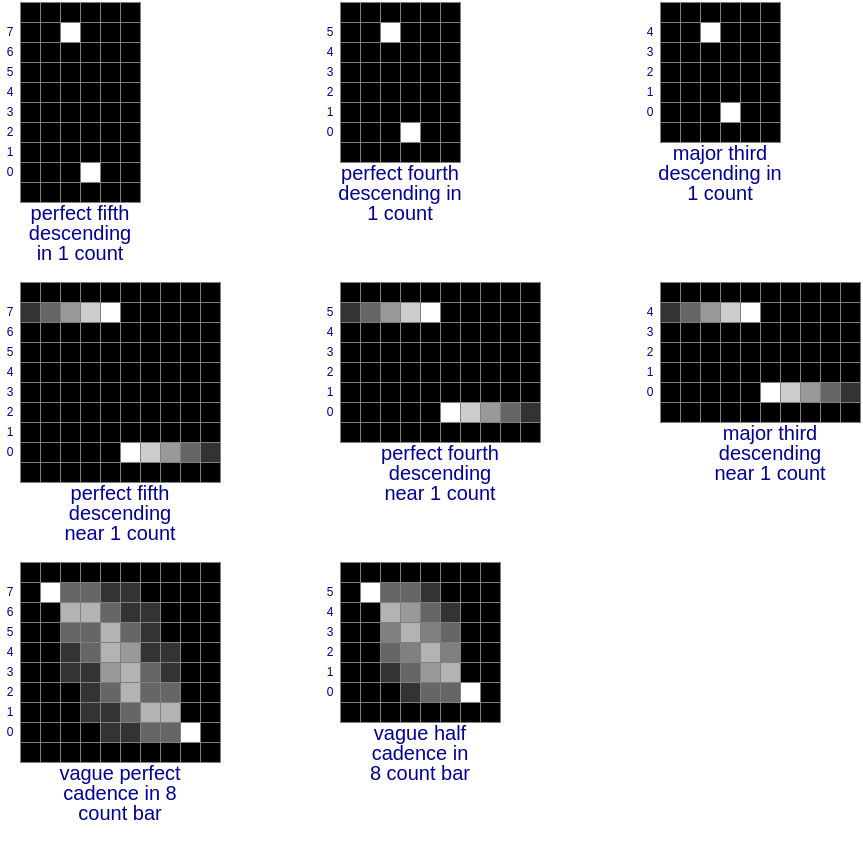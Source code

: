 <mxfile version="21.1.2" type="device">
  <diagram name="Page-1" id="guL8Xm3exVdZD1WiKQIF">
    <mxGraphModel dx="828" dy="547" grid="1" gridSize="10" guides="1" tooltips="1" connect="1" arrows="1" fold="1" page="1" pageScale="1" pageWidth="1100" pageHeight="850" math="0" shadow="0">
      <root>
        <mxCell id="0" />
        <mxCell id="1" parent="0" />
        <mxCell id="WxkMXaj1MNcZUrJeZnWW-1" value="" style="whiteSpace=wrap;html=1;aspect=fixed;strokeWidth=0.5;strokeColor=#808080;fillColor=#000000;fontColor=#000099;" vertex="1" parent="1">
          <mxGeometry x="80" y="160" width="10" height="10" as="geometry" />
        </mxCell>
        <mxCell id="WxkMXaj1MNcZUrJeZnWW-2" value="" style="whiteSpace=wrap;html=1;aspect=fixed;strokeWidth=0.5;strokeColor=#808080;fillColor=#000000;fontColor=#000099;" vertex="1" parent="1">
          <mxGeometry x="90" y="160" width="10" height="10" as="geometry" />
        </mxCell>
        <mxCell id="WxkMXaj1MNcZUrJeZnWW-3" value="" style="whiteSpace=wrap;html=1;aspect=fixed;strokeWidth=0.5;strokeColor=#808080;fillColor=#000000;fontColor=#000099;" vertex="1" parent="1">
          <mxGeometry x="100" y="160" width="10" height="10" as="geometry" />
        </mxCell>
        <mxCell id="WxkMXaj1MNcZUrJeZnWW-4" value="" style="whiteSpace=wrap;html=1;aspect=fixed;strokeWidth=0.5;strokeColor=#808080;fillColor=#000000;fontColor=#000099;" vertex="1" parent="1">
          <mxGeometry x="110" y="160" width="10" height="10" as="geometry" />
        </mxCell>
        <mxCell id="WxkMXaj1MNcZUrJeZnWW-5" value="" style="whiteSpace=wrap;html=1;aspect=fixed;strokeWidth=0.5;strokeColor=#808080;fillColor=#000000;fontColor=#000099;" vertex="1" parent="1">
          <mxGeometry x="120" y="160" width="10" height="10" as="geometry" />
        </mxCell>
        <mxCell id="WxkMXaj1MNcZUrJeZnWW-6" value="" style="whiteSpace=wrap;html=1;aspect=fixed;strokeWidth=0.5;strokeColor=#808080;fillColor=#000000;fontColor=#000099;" vertex="1" parent="1">
          <mxGeometry x="130" y="160" width="10" height="10" as="geometry" />
        </mxCell>
        <mxCell id="WxkMXaj1MNcZUrJeZnWW-7" value="" style="whiteSpace=wrap;html=1;aspect=fixed;strokeWidth=0.5;strokeColor=#808080;fillColor=#000000;fontColor=#000099;" vertex="1" parent="1">
          <mxGeometry x="140" y="160" width="10" height="10" as="geometry" />
        </mxCell>
        <mxCell id="WxkMXaj1MNcZUrJeZnWW-8" value="" style="whiteSpace=wrap;html=1;aspect=fixed;strokeWidth=0.5;strokeColor=#808080;fillColor=#333333;fontColor=#000099;" vertex="1" parent="1">
          <mxGeometry x="80" y="170" width="10" height="10" as="geometry" />
        </mxCell>
        <mxCell id="WxkMXaj1MNcZUrJeZnWW-9" value="" style="whiteSpace=wrap;html=1;aspect=fixed;strokeWidth=0.5;strokeColor=#808080;fillColor=#666666;fontColor=#000099;" vertex="1" parent="1">
          <mxGeometry x="90" y="170" width="10" height="10" as="geometry" />
        </mxCell>
        <mxCell id="WxkMXaj1MNcZUrJeZnWW-10" value="" style="whiteSpace=wrap;html=1;aspect=fixed;strokeWidth=0.5;strokeColor=#808080;fillColor=#999999;fontColor=#000099;" vertex="1" parent="1">
          <mxGeometry x="100" y="170" width="10" height="10" as="geometry" />
        </mxCell>
        <mxCell id="WxkMXaj1MNcZUrJeZnWW-11" value="" style="whiteSpace=wrap;html=1;aspect=fixed;strokeWidth=0.5;strokeColor=#808080;fillColor=#CCCCCC;fontColor=#000099;" vertex="1" parent="1">
          <mxGeometry x="110" y="170" width="10" height="10" as="geometry" />
        </mxCell>
        <mxCell id="WxkMXaj1MNcZUrJeZnWW-12" value="" style="whiteSpace=wrap;html=1;aspect=fixed;strokeWidth=0.5;strokeColor=#808080;fillColor=#FFFFFF;fontColor=#000099;" vertex="1" parent="1">
          <mxGeometry x="120" y="170" width="10" height="10" as="geometry" />
        </mxCell>
        <mxCell id="WxkMXaj1MNcZUrJeZnWW-13" value="" style="whiteSpace=wrap;html=1;aspect=fixed;strokeWidth=0.5;strokeColor=#808080;fillColor=#000000;fontColor=#000099;" vertex="1" parent="1">
          <mxGeometry x="130" y="170" width="10" height="10" as="geometry" />
        </mxCell>
        <mxCell id="WxkMXaj1MNcZUrJeZnWW-14" value="" style="whiteSpace=wrap;html=1;aspect=fixed;strokeWidth=0.5;strokeColor=#808080;fillColor=#000000;fontColor=#000099;" vertex="1" parent="1">
          <mxGeometry x="140" y="170" width="10" height="10" as="geometry" />
        </mxCell>
        <mxCell id="WxkMXaj1MNcZUrJeZnWW-15" value="" style="whiteSpace=wrap;html=1;aspect=fixed;strokeWidth=0.5;strokeColor=#808080;fillColor=#000000;fontColor=#000099;" vertex="1" parent="1">
          <mxGeometry x="80" y="180" width="10" height="10" as="geometry" />
        </mxCell>
        <mxCell id="WxkMXaj1MNcZUrJeZnWW-16" value="" style="whiteSpace=wrap;html=1;aspect=fixed;strokeWidth=0.5;strokeColor=#808080;fillColor=#000000;fontColor=#000099;" vertex="1" parent="1">
          <mxGeometry x="90" y="180" width="10" height="10" as="geometry" />
        </mxCell>
        <mxCell id="WxkMXaj1MNcZUrJeZnWW-17" value="" style="whiteSpace=wrap;html=1;aspect=fixed;strokeWidth=0.5;strokeColor=#808080;fillColor=#000000;fontColor=#000099;" vertex="1" parent="1">
          <mxGeometry x="100" y="180" width="10" height="10" as="geometry" />
        </mxCell>
        <mxCell id="WxkMXaj1MNcZUrJeZnWW-18" value="" style="whiteSpace=wrap;html=1;aspect=fixed;strokeWidth=0.5;strokeColor=#808080;fillColor=#000000;fontColor=#000099;" vertex="1" parent="1">
          <mxGeometry x="110" y="180" width="10" height="10" as="geometry" />
        </mxCell>
        <mxCell id="WxkMXaj1MNcZUrJeZnWW-19" value="" style="whiteSpace=wrap;html=1;aspect=fixed;strokeWidth=0.5;strokeColor=#808080;fillColor=#000000;fontColor=#000099;" vertex="1" parent="1">
          <mxGeometry x="120" y="180" width="10" height="10" as="geometry" />
        </mxCell>
        <mxCell id="WxkMXaj1MNcZUrJeZnWW-20" value="" style="whiteSpace=wrap;html=1;aspect=fixed;strokeWidth=0.5;strokeColor=#808080;fillColor=#000000;fontColor=#000099;" vertex="1" parent="1">
          <mxGeometry x="130" y="180" width="10" height="10" as="geometry" />
        </mxCell>
        <mxCell id="WxkMXaj1MNcZUrJeZnWW-21" value="" style="whiteSpace=wrap;html=1;aspect=fixed;strokeWidth=0.5;strokeColor=#808080;fillColor=#000000;fontColor=#000099;" vertex="1" parent="1">
          <mxGeometry x="140" y="180" width="10" height="10" as="geometry" />
        </mxCell>
        <mxCell id="WxkMXaj1MNcZUrJeZnWW-22" value="" style="whiteSpace=wrap;html=1;aspect=fixed;strokeWidth=0.5;strokeColor=#808080;fillColor=#000000;fontColor=#000099;" vertex="1" parent="1">
          <mxGeometry x="80" y="190" width="10" height="10" as="geometry" />
        </mxCell>
        <mxCell id="WxkMXaj1MNcZUrJeZnWW-23" value="" style="whiteSpace=wrap;html=1;aspect=fixed;strokeWidth=0.5;strokeColor=#808080;fillColor=#000000;fontColor=#000099;" vertex="1" parent="1">
          <mxGeometry x="90" y="190" width="10" height="10" as="geometry" />
        </mxCell>
        <mxCell id="WxkMXaj1MNcZUrJeZnWW-24" value="" style="whiteSpace=wrap;html=1;aspect=fixed;strokeWidth=0.5;strokeColor=#808080;fillColor=#000000;fontColor=#000099;" vertex="1" parent="1">
          <mxGeometry x="100" y="190" width="10" height="10" as="geometry" />
        </mxCell>
        <mxCell id="WxkMXaj1MNcZUrJeZnWW-25" value="" style="whiteSpace=wrap;html=1;aspect=fixed;strokeWidth=0.5;strokeColor=#808080;fillColor=#000000;fontColor=#000099;" vertex="1" parent="1">
          <mxGeometry x="110" y="190" width="10" height="10" as="geometry" />
        </mxCell>
        <mxCell id="WxkMXaj1MNcZUrJeZnWW-26" value="" style="whiteSpace=wrap;html=1;aspect=fixed;strokeWidth=0.5;strokeColor=#808080;fillColor=#000000;fontColor=#000099;" vertex="1" parent="1">
          <mxGeometry x="120" y="190" width="10" height="10" as="geometry" />
        </mxCell>
        <mxCell id="WxkMXaj1MNcZUrJeZnWW-27" value="" style="whiteSpace=wrap;html=1;aspect=fixed;strokeWidth=0.5;strokeColor=#808080;fillColor=#000000;fontColor=#000099;" vertex="1" parent="1">
          <mxGeometry x="130" y="190" width="10" height="10" as="geometry" />
        </mxCell>
        <mxCell id="WxkMXaj1MNcZUrJeZnWW-28" value="" style="whiteSpace=wrap;html=1;aspect=fixed;strokeWidth=0.5;strokeColor=#808080;fillColor=#000000;fontColor=#000099;" vertex="1" parent="1">
          <mxGeometry x="140" y="190" width="10" height="10" as="geometry" />
        </mxCell>
        <mxCell id="WxkMXaj1MNcZUrJeZnWW-29" value="" style="whiteSpace=wrap;html=1;aspect=fixed;strokeWidth=0.5;strokeColor=#808080;fillColor=#000000;fontColor=#000099;" vertex="1" parent="1">
          <mxGeometry x="80" y="200" width="10" height="10" as="geometry" />
        </mxCell>
        <mxCell id="WxkMXaj1MNcZUrJeZnWW-30" value="" style="whiteSpace=wrap;html=1;aspect=fixed;strokeWidth=0.5;strokeColor=#808080;fillColor=#000000;fontColor=#000099;" vertex="1" parent="1">
          <mxGeometry x="90" y="200" width="10" height="10" as="geometry" />
        </mxCell>
        <mxCell id="WxkMXaj1MNcZUrJeZnWW-31" value="" style="whiteSpace=wrap;html=1;aspect=fixed;strokeWidth=0.5;strokeColor=#808080;fillColor=#000000;fontColor=#000099;" vertex="1" parent="1">
          <mxGeometry x="100" y="200" width="10" height="10" as="geometry" />
        </mxCell>
        <mxCell id="WxkMXaj1MNcZUrJeZnWW-32" value="" style="whiteSpace=wrap;html=1;aspect=fixed;strokeWidth=0.5;strokeColor=#808080;fillColor=#000000;fontColor=#000099;" vertex="1" parent="1">
          <mxGeometry x="110" y="200" width="10" height="10" as="geometry" />
        </mxCell>
        <mxCell id="WxkMXaj1MNcZUrJeZnWW-33" value="" style="whiteSpace=wrap;html=1;aspect=fixed;strokeWidth=0.5;strokeColor=#808080;fillColor=#000000;fontColor=#000099;" vertex="1" parent="1">
          <mxGeometry x="120" y="200" width="10" height="10" as="geometry" />
        </mxCell>
        <mxCell id="WxkMXaj1MNcZUrJeZnWW-34" value="" style="whiteSpace=wrap;html=1;aspect=fixed;strokeWidth=0.5;strokeColor=#808080;fillColor=#000000;fontColor=#000099;" vertex="1" parent="1">
          <mxGeometry x="130" y="200" width="10" height="10" as="geometry" />
        </mxCell>
        <mxCell id="WxkMXaj1MNcZUrJeZnWW-35" value="" style="whiteSpace=wrap;html=1;aspect=fixed;strokeWidth=0.5;strokeColor=#808080;fillColor=#000000;fontColor=#000099;" vertex="1" parent="1">
          <mxGeometry x="140" y="200" width="10" height="10" as="geometry" />
        </mxCell>
        <mxCell id="WxkMXaj1MNcZUrJeZnWW-36" value="" style="whiteSpace=wrap;html=1;aspect=fixed;strokeWidth=0.5;strokeColor=#808080;fillColor=#000000;fontColor=#000099;" vertex="1" parent="1">
          <mxGeometry x="80" y="210" width="10" height="10" as="geometry" />
        </mxCell>
        <mxCell id="WxkMXaj1MNcZUrJeZnWW-37" value="" style="whiteSpace=wrap;html=1;aspect=fixed;strokeWidth=0.5;strokeColor=#808080;fillColor=#000000;fontColor=#000099;" vertex="1" parent="1">
          <mxGeometry x="90" y="210" width="10" height="10" as="geometry" />
        </mxCell>
        <mxCell id="WxkMXaj1MNcZUrJeZnWW-38" value="" style="whiteSpace=wrap;html=1;aspect=fixed;strokeWidth=0.5;strokeColor=#808080;fillColor=#000000;fontColor=#000099;" vertex="1" parent="1">
          <mxGeometry x="100" y="210" width="10" height="10" as="geometry" />
        </mxCell>
        <mxCell id="WxkMXaj1MNcZUrJeZnWW-39" value="" style="whiteSpace=wrap;html=1;aspect=fixed;strokeWidth=0.5;strokeColor=#808080;fillColor=#000000;fontColor=#000099;" vertex="1" parent="1">
          <mxGeometry x="110" y="210" width="10" height="10" as="geometry" />
        </mxCell>
        <mxCell id="WxkMXaj1MNcZUrJeZnWW-40" value="" style="whiteSpace=wrap;html=1;aspect=fixed;strokeWidth=0.5;strokeColor=#808080;fillColor=#000000;fontColor=#000099;" vertex="1" parent="1">
          <mxGeometry x="120" y="210" width="10" height="10" as="geometry" />
        </mxCell>
        <mxCell id="WxkMXaj1MNcZUrJeZnWW-41" value="" style="whiteSpace=wrap;html=1;aspect=fixed;strokeWidth=0.5;strokeColor=#808080;fillColor=#000000;fontColor=#000099;" vertex="1" parent="1">
          <mxGeometry x="130" y="210" width="10" height="10" as="geometry" />
        </mxCell>
        <mxCell id="WxkMXaj1MNcZUrJeZnWW-42" value="" style="whiteSpace=wrap;html=1;aspect=fixed;strokeWidth=0.5;strokeColor=#808080;fillColor=#000000;fontColor=#000099;" vertex="1" parent="1">
          <mxGeometry x="140" y="210" width="10" height="10" as="geometry" />
        </mxCell>
        <mxCell id="WxkMXaj1MNcZUrJeZnWW-43" value="" style="whiteSpace=wrap;html=1;aspect=fixed;strokeWidth=0.5;strokeColor=#808080;fillColor=#000000;fontColor=#000099;" vertex="1" parent="1">
          <mxGeometry x="80" y="220" width="10" height="10" as="geometry" />
        </mxCell>
        <mxCell id="WxkMXaj1MNcZUrJeZnWW-44" value="" style="whiteSpace=wrap;html=1;aspect=fixed;strokeWidth=0.5;strokeColor=#808080;fillColor=#000000;fontColor=#000099;" vertex="1" parent="1">
          <mxGeometry x="90" y="220" width="10" height="10" as="geometry" />
        </mxCell>
        <mxCell id="WxkMXaj1MNcZUrJeZnWW-45" value="" style="whiteSpace=wrap;html=1;aspect=fixed;strokeWidth=0.5;strokeColor=#808080;fillColor=#000000;fontColor=#000099;" vertex="1" parent="1">
          <mxGeometry x="100" y="220" width="10" height="10" as="geometry" />
        </mxCell>
        <mxCell id="WxkMXaj1MNcZUrJeZnWW-46" value="" style="whiteSpace=wrap;html=1;aspect=fixed;strokeWidth=0.5;strokeColor=#808080;fillColor=#000000;fontColor=#000099;" vertex="1" parent="1">
          <mxGeometry x="110" y="220" width="10" height="10" as="geometry" />
        </mxCell>
        <mxCell id="WxkMXaj1MNcZUrJeZnWW-47" value="" style="whiteSpace=wrap;html=1;aspect=fixed;strokeWidth=0.5;strokeColor=#808080;fillColor=#000000;fontColor=#000099;" vertex="1" parent="1">
          <mxGeometry x="120" y="220" width="10" height="10" as="geometry" />
        </mxCell>
        <mxCell id="WxkMXaj1MNcZUrJeZnWW-48" value="" style="whiteSpace=wrap;html=1;aspect=fixed;strokeWidth=0.5;strokeColor=#808080;fillColor=#000000;fontColor=#000099;" vertex="1" parent="1">
          <mxGeometry x="130" y="220" width="10" height="10" as="geometry" />
        </mxCell>
        <mxCell id="WxkMXaj1MNcZUrJeZnWW-49" value="" style="whiteSpace=wrap;html=1;aspect=fixed;strokeWidth=0.5;strokeColor=#808080;fillColor=#000000;fontColor=#000099;" vertex="1" parent="1">
          <mxGeometry x="140" y="220" width="10" height="10" as="geometry" />
        </mxCell>
        <mxCell id="WxkMXaj1MNcZUrJeZnWW-50" value="" style="whiteSpace=wrap;html=1;aspect=fixed;strokeWidth=0.5;strokeColor=#808080;fillColor=#000000;fontColor=#000099;" vertex="1" parent="1">
          <mxGeometry x="150" y="160" width="10" height="10" as="geometry" />
        </mxCell>
        <mxCell id="WxkMXaj1MNcZUrJeZnWW-51" value="" style="whiteSpace=wrap;html=1;aspect=fixed;strokeWidth=0.5;strokeColor=#808080;fillColor=#000000;fontColor=#000099;" vertex="1" parent="1">
          <mxGeometry x="150" y="170" width="10" height="10" as="geometry" />
        </mxCell>
        <mxCell id="WxkMXaj1MNcZUrJeZnWW-52" value="" style="whiteSpace=wrap;html=1;aspect=fixed;strokeWidth=0.5;strokeColor=#808080;fillColor=#000000;fontColor=#000099;" vertex="1" parent="1">
          <mxGeometry x="150" y="180" width="10" height="10" as="geometry" />
        </mxCell>
        <mxCell id="WxkMXaj1MNcZUrJeZnWW-53" value="" style="whiteSpace=wrap;html=1;aspect=fixed;strokeWidth=0.5;strokeColor=#808080;fillColor=#000000;fontColor=#000099;" vertex="1" parent="1">
          <mxGeometry x="150" y="190" width="10" height="10" as="geometry" />
        </mxCell>
        <mxCell id="WxkMXaj1MNcZUrJeZnWW-54" value="" style="whiteSpace=wrap;html=1;aspect=fixed;strokeWidth=0.5;strokeColor=#808080;fillColor=#000000;fontColor=#000099;" vertex="1" parent="1">
          <mxGeometry x="150" y="200" width="10" height="10" as="geometry" />
        </mxCell>
        <mxCell id="WxkMXaj1MNcZUrJeZnWW-55" value="" style="whiteSpace=wrap;html=1;aspect=fixed;strokeWidth=0.5;strokeColor=#808080;fillColor=#000000;fontColor=#000099;" vertex="1" parent="1">
          <mxGeometry x="150" y="210" width="10" height="10" as="geometry" />
        </mxCell>
        <mxCell id="WxkMXaj1MNcZUrJeZnWW-56" value="" style="whiteSpace=wrap;html=1;aspect=fixed;strokeWidth=0.5;strokeColor=#808080;fillColor=#000000;fontColor=#000099;" vertex="1" parent="1">
          <mxGeometry x="150" y="220" width="10" height="10" as="geometry" />
        </mxCell>
        <mxCell id="WxkMXaj1MNcZUrJeZnWW-57" value="" style="whiteSpace=wrap;html=1;aspect=fixed;strokeWidth=0.5;strokeColor=#808080;fillColor=#000000;fontColor=#000099;" vertex="1" parent="1">
          <mxGeometry x="160" y="160" width="10" height="10" as="geometry" />
        </mxCell>
        <mxCell id="WxkMXaj1MNcZUrJeZnWW-58" value="" style="whiteSpace=wrap;html=1;aspect=fixed;strokeWidth=0.5;strokeColor=#808080;fillColor=#000000;fontColor=#000099;" vertex="1" parent="1">
          <mxGeometry x="160" y="170" width="10" height="10" as="geometry" />
        </mxCell>
        <mxCell id="WxkMXaj1MNcZUrJeZnWW-59" value="" style="whiteSpace=wrap;html=1;aspect=fixed;strokeWidth=0.5;strokeColor=#808080;fillColor=#000000;fontColor=#000099;" vertex="1" parent="1">
          <mxGeometry x="160" y="180" width="10" height="10" as="geometry" />
        </mxCell>
        <mxCell id="WxkMXaj1MNcZUrJeZnWW-60" value="" style="whiteSpace=wrap;html=1;aspect=fixed;strokeWidth=0.5;strokeColor=#808080;fillColor=#000000;fontColor=#000099;" vertex="1" parent="1">
          <mxGeometry x="160" y="190" width="10" height="10" as="geometry" />
        </mxCell>
        <mxCell id="WxkMXaj1MNcZUrJeZnWW-61" value="" style="whiteSpace=wrap;html=1;aspect=fixed;strokeWidth=0.5;strokeColor=#808080;fillColor=#000000;fontColor=#000099;" vertex="1" parent="1">
          <mxGeometry x="160" y="200" width="10" height="10" as="geometry" />
        </mxCell>
        <mxCell id="WxkMXaj1MNcZUrJeZnWW-62" value="" style="whiteSpace=wrap;html=1;aspect=fixed;strokeWidth=0.5;strokeColor=#808080;fillColor=#000000;fontColor=#000099;" vertex="1" parent="1">
          <mxGeometry x="160" y="210" width="10" height="10" as="geometry" />
        </mxCell>
        <mxCell id="WxkMXaj1MNcZUrJeZnWW-63" value="" style="whiteSpace=wrap;html=1;aspect=fixed;strokeWidth=0.5;strokeColor=#808080;fillColor=#000000;fontColor=#000099;" vertex="1" parent="1">
          <mxGeometry x="160" y="220" width="10" height="10" as="geometry" />
        </mxCell>
        <mxCell id="WxkMXaj1MNcZUrJeZnWW-64" value="" style="whiteSpace=wrap;html=1;aspect=fixed;strokeWidth=0.5;strokeColor=#808080;fillColor=#000000;fontColor=#000099;" vertex="1" parent="1">
          <mxGeometry x="80" y="240" width="10" height="10" as="geometry" />
        </mxCell>
        <mxCell id="WxkMXaj1MNcZUrJeZnWW-65" value="" style="whiteSpace=wrap;html=1;aspect=fixed;strokeWidth=0.5;strokeColor=#808080;fillColor=#000000;fontColor=#000099;" vertex="1" parent="1">
          <mxGeometry x="90" y="240" width="10" height="10" as="geometry" />
        </mxCell>
        <mxCell id="WxkMXaj1MNcZUrJeZnWW-66" value="" style="whiteSpace=wrap;html=1;aspect=fixed;strokeWidth=0.5;strokeColor=#808080;fillColor=#000000;fontColor=#000099;" vertex="1" parent="1">
          <mxGeometry x="100" y="240" width="10" height="10" as="geometry" />
        </mxCell>
        <mxCell id="WxkMXaj1MNcZUrJeZnWW-67" value="" style="whiteSpace=wrap;html=1;aspect=fixed;strokeWidth=0.5;strokeColor=#808080;fillColor=#000000;fontColor=#000099;" vertex="1" parent="1">
          <mxGeometry x="110" y="240" width="10" height="10" as="geometry" />
        </mxCell>
        <mxCell id="WxkMXaj1MNcZUrJeZnWW-68" value="" style="whiteSpace=wrap;html=1;aspect=fixed;strokeWidth=0.5;strokeColor=#808080;fillColor=#000000;fontColor=#000099;" vertex="1" parent="1">
          <mxGeometry x="120" y="240" width="10" height="10" as="geometry" />
        </mxCell>
        <mxCell id="WxkMXaj1MNcZUrJeZnWW-69" value="" style="whiteSpace=wrap;html=1;aspect=fixed;strokeWidth=0.5;strokeColor=#808080;fillColor=#FFFFFF;fontColor=#000099;" vertex="1" parent="1">
          <mxGeometry x="130" y="240" width="10" height="10" as="geometry" />
        </mxCell>
        <mxCell id="WxkMXaj1MNcZUrJeZnWW-70" value="" style="whiteSpace=wrap;html=1;aspect=fixed;strokeWidth=0.5;strokeColor=#808080;fillColor=#CCCCCC;fontColor=#000099;" vertex="1" parent="1">
          <mxGeometry x="140" y="240" width="10" height="10" as="geometry" />
        </mxCell>
        <mxCell id="WxkMXaj1MNcZUrJeZnWW-71" value="" style="whiteSpace=wrap;html=1;aspect=fixed;strokeWidth=0.5;strokeColor=#808080;fillColor=#000000;fontColor=#000099;" vertex="1" parent="1">
          <mxGeometry x="80" y="250" width="10" height="10" as="geometry" />
        </mxCell>
        <mxCell id="WxkMXaj1MNcZUrJeZnWW-72" value="" style="whiteSpace=wrap;html=1;aspect=fixed;strokeWidth=0.5;strokeColor=#808080;fillColor=#000000;fontColor=#000099;" vertex="1" parent="1">
          <mxGeometry x="90" y="250" width="10" height="10" as="geometry" />
        </mxCell>
        <mxCell id="WxkMXaj1MNcZUrJeZnWW-73" value="" style="whiteSpace=wrap;html=1;aspect=fixed;strokeWidth=0.5;strokeColor=#808080;fillColor=#000000;fontColor=#000099;" vertex="1" parent="1">
          <mxGeometry x="100" y="250" width="10" height="10" as="geometry" />
        </mxCell>
        <mxCell id="WxkMXaj1MNcZUrJeZnWW-74" value="" style="whiteSpace=wrap;html=1;aspect=fixed;strokeWidth=0.5;strokeColor=#808080;fillColor=#000000;fontColor=#000099;" vertex="1" parent="1">
          <mxGeometry x="110" y="250" width="10" height="10" as="geometry" />
        </mxCell>
        <mxCell id="WxkMXaj1MNcZUrJeZnWW-75" value="" style="whiteSpace=wrap;html=1;aspect=fixed;strokeWidth=0.5;strokeColor=#808080;fillColor=#000000;fontColor=#000099;" vertex="1" parent="1">
          <mxGeometry x="120" y="250" width="10" height="10" as="geometry" />
        </mxCell>
        <mxCell id="WxkMXaj1MNcZUrJeZnWW-76" value="" style="whiteSpace=wrap;html=1;aspect=fixed;strokeWidth=0.5;strokeColor=#808080;fillColor=#000000;fontColor=#000099;" vertex="1" parent="1">
          <mxGeometry x="130" y="250" width="10" height="10" as="geometry" />
        </mxCell>
        <mxCell id="WxkMXaj1MNcZUrJeZnWW-77" value="" style="whiteSpace=wrap;html=1;aspect=fixed;strokeWidth=0.5;strokeColor=#808080;fillColor=#000000;fontColor=#000099;" vertex="1" parent="1">
          <mxGeometry x="140" y="250" width="10" height="10" as="geometry" />
        </mxCell>
        <mxCell id="WxkMXaj1MNcZUrJeZnWW-78" value="" style="whiteSpace=wrap;html=1;aspect=fixed;strokeWidth=0.5;strokeColor=#808080;fillColor=#999999;fontColor=#000099;" vertex="1" parent="1">
          <mxGeometry x="150" y="240" width="10" height="10" as="geometry" />
        </mxCell>
        <mxCell id="WxkMXaj1MNcZUrJeZnWW-79" value="" style="whiteSpace=wrap;html=1;aspect=fixed;strokeWidth=0.5;strokeColor=#808080;fillColor=#000000;fontColor=#000099;" vertex="1" parent="1">
          <mxGeometry x="150" y="250" width="10" height="10" as="geometry" />
        </mxCell>
        <mxCell id="WxkMXaj1MNcZUrJeZnWW-80" value="" style="whiteSpace=wrap;html=1;aspect=fixed;strokeWidth=0.5;strokeColor=#808080;fillColor=#666666;fontColor=#000099;" vertex="1" parent="1">
          <mxGeometry x="160" y="240" width="10" height="10" as="geometry" />
        </mxCell>
        <mxCell id="WxkMXaj1MNcZUrJeZnWW-81" value="" style="whiteSpace=wrap;html=1;aspect=fixed;strokeWidth=0.5;strokeColor=#808080;fillColor=#000000;fontColor=#000099;" vertex="1" parent="1">
          <mxGeometry x="160" y="250" width="10" height="10" as="geometry" />
        </mxCell>
        <mxCell id="WxkMXaj1MNcZUrJeZnWW-82" value="" style="whiteSpace=wrap;html=1;aspect=fixed;strokeWidth=0.5;strokeColor=#808080;fillColor=#000000;fontColor=#000099;" vertex="1" parent="1">
          <mxGeometry x="80" y="230" width="10" height="10" as="geometry" />
        </mxCell>
        <mxCell id="WxkMXaj1MNcZUrJeZnWW-83" value="" style="whiteSpace=wrap;html=1;aspect=fixed;strokeWidth=0.5;strokeColor=#808080;fillColor=#000000;fontColor=#000099;" vertex="1" parent="1">
          <mxGeometry x="90" y="230" width="10" height="10" as="geometry" />
        </mxCell>
        <mxCell id="WxkMXaj1MNcZUrJeZnWW-84" value="" style="whiteSpace=wrap;html=1;aspect=fixed;strokeWidth=0.5;strokeColor=#808080;fillColor=#000000;fontColor=#000099;" vertex="1" parent="1">
          <mxGeometry x="100" y="230" width="10" height="10" as="geometry" />
        </mxCell>
        <mxCell id="WxkMXaj1MNcZUrJeZnWW-85" value="" style="whiteSpace=wrap;html=1;aspect=fixed;strokeWidth=0.5;strokeColor=#808080;fillColor=#000000;fontColor=#000099;" vertex="1" parent="1">
          <mxGeometry x="110" y="230" width="10" height="10" as="geometry" />
        </mxCell>
        <mxCell id="WxkMXaj1MNcZUrJeZnWW-86" value="" style="whiteSpace=wrap;html=1;aspect=fixed;strokeWidth=0.5;strokeColor=#808080;fillColor=#000000;fontColor=#000099;" vertex="1" parent="1">
          <mxGeometry x="120" y="230" width="10" height="10" as="geometry" />
        </mxCell>
        <mxCell id="WxkMXaj1MNcZUrJeZnWW-87" value="" style="whiteSpace=wrap;html=1;aspect=fixed;strokeWidth=0.5;strokeColor=#808080;fillColor=#000000;fontColor=#000099;" vertex="1" parent="1">
          <mxGeometry x="130" y="230" width="10" height="10" as="geometry" />
        </mxCell>
        <mxCell id="WxkMXaj1MNcZUrJeZnWW-88" value="" style="whiteSpace=wrap;html=1;aspect=fixed;strokeWidth=0.5;strokeColor=#808080;fillColor=#000000;fontColor=#000099;" vertex="1" parent="1">
          <mxGeometry x="140" y="230" width="10" height="10" as="geometry" />
        </mxCell>
        <mxCell id="WxkMXaj1MNcZUrJeZnWW-89" value="" style="whiteSpace=wrap;html=1;aspect=fixed;strokeWidth=0.5;strokeColor=#808080;fillColor=#000000;fontColor=#000099;" vertex="1" parent="1">
          <mxGeometry x="150" y="230" width="10" height="10" as="geometry" />
        </mxCell>
        <mxCell id="WxkMXaj1MNcZUrJeZnWW-90" value="" style="whiteSpace=wrap;html=1;aspect=fixed;strokeWidth=0.5;strokeColor=#808080;fillColor=#000000;fontColor=#000099;" vertex="1" parent="1">
          <mxGeometry x="160" y="230" width="10" height="10" as="geometry" />
        </mxCell>
        <mxCell id="WxkMXaj1MNcZUrJeZnWW-101" value="" style="whiteSpace=wrap;html=1;aspect=fixed;strokeWidth=0.5;strokeColor=#808080;fillColor=#000000;fontColor=#000099;" vertex="1" parent="1">
          <mxGeometry x="170" y="160" width="10" height="10" as="geometry" />
        </mxCell>
        <mxCell id="WxkMXaj1MNcZUrJeZnWW-102" value="" style="whiteSpace=wrap;html=1;aspect=fixed;strokeWidth=0.5;strokeColor=#808080;fillColor=#000000;fontColor=#000099;" vertex="1" parent="1">
          <mxGeometry x="170" y="170" width="10" height="10" as="geometry" />
        </mxCell>
        <mxCell id="WxkMXaj1MNcZUrJeZnWW-103" value="" style="whiteSpace=wrap;html=1;aspect=fixed;strokeWidth=0.5;strokeColor=#808080;fillColor=#000000;fontColor=#000099;" vertex="1" parent="1">
          <mxGeometry x="170" y="180" width="10" height="10" as="geometry" />
        </mxCell>
        <mxCell id="WxkMXaj1MNcZUrJeZnWW-104" value="" style="whiteSpace=wrap;html=1;aspect=fixed;strokeWidth=0.5;strokeColor=#808080;fillColor=#000000;fontColor=#000099;" vertex="1" parent="1">
          <mxGeometry x="170" y="190" width="10" height="10" as="geometry" />
        </mxCell>
        <mxCell id="WxkMXaj1MNcZUrJeZnWW-105" value="" style="whiteSpace=wrap;html=1;aspect=fixed;strokeWidth=0.5;strokeColor=#808080;fillColor=#000000;fontColor=#000099;" vertex="1" parent="1">
          <mxGeometry x="170" y="200" width="10" height="10" as="geometry" />
        </mxCell>
        <mxCell id="WxkMXaj1MNcZUrJeZnWW-106" value="" style="whiteSpace=wrap;html=1;aspect=fixed;strokeWidth=0.5;strokeColor=#808080;fillColor=#000000;fontColor=#000099;" vertex="1" parent="1">
          <mxGeometry x="170" y="210" width="10" height="10" as="geometry" />
        </mxCell>
        <mxCell id="WxkMXaj1MNcZUrJeZnWW-107" value="" style="whiteSpace=wrap;html=1;aspect=fixed;strokeWidth=0.5;strokeColor=#808080;fillColor=#000000;fontColor=#000099;" vertex="1" parent="1">
          <mxGeometry x="170" y="220" width="10" height="10" as="geometry" />
        </mxCell>
        <mxCell id="WxkMXaj1MNcZUrJeZnWW-108" value="" style="whiteSpace=wrap;html=1;aspect=fixed;strokeWidth=0.5;strokeColor=#808080;fillColor=#333333;fontColor=#000099;" vertex="1" parent="1">
          <mxGeometry x="170" y="240" width="10" height="10" as="geometry" />
        </mxCell>
        <mxCell id="WxkMXaj1MNcZUrJeZnWW-109" value="" style="whiteSpace=wrap;html=1;aspect=fixed;strokeWidth=0.5;strokeColor=#808080;fillColor=#000000;fontColor=#000099;" vertex="1" parent="1">
          <mxGeometry x="170" y="250" width="10" height="10" as="geometry" />
        </mxCell>
        <mxCell id="WxkMXaj1MNcZUrJeZnWW-110" value="" style="whiteSpace=wrap;html=1;aspect=fixed;strokeWidth=0.5;strokeColor=#808080;fillColor=#000000;fontColor=#000099;" vertex="1" parent="1">
          <mxGeometry x="170" y="230" width="10" height="10" as="geometry" />
        </mxCell>
        <mxCell id="WxkMXaj1MNcZUrJeZnWW-115" value="" style="whiteSpace=wrap;html=1;aspect=fixed;strokeWidth=0.5;strokeColor=#808080;fillColor=#000000;fontColor=#000099;" vertex="1" parent="1">
          <mxGeometry x="100" y="20" width="10" height="10" as="geometry" />
        </mxCell>
        <mxCell id="WxkMXaj1MNcZUrJeZnWW-116" value="" style="whiteSpace=wrap;html=1;aspect=fixed;strokeWidth=0.5;strokeColor=#808080;fillColor=#000000;fontColor=#000099;" vertex="1" parent="1">
          <mxGeometry x="110" y="20" width="10" height="10" as="geometry" />
        </mxCell>
        <mxCell id="WxkMXaj1MNcZUrJeZnWW-117" value="" style="whiteSpace=wrap;html=1;aspect=fixed;strokeWidth=0.5;strokeColor=#808080;fillColor=#000000;fontColor=#000099;" vertex="1" parent="1">
          <mxGeometry x="120" y="20" width="10" height="10" as="geometry" />
        </mxCell>
        <mxCell id="WxkMXaj1MNcZUrJeZnWW-122" value="" style="whiteSpace=wrap;html=1;aspect=fixed;strokeWidth=0.5;strokeColor=#808080;fillColor=#FFFFFF;fontColor=#000099;" vertex="1" parent="1">
          <mxGeometry x="100" y="30" width="10" height="10" as="geometry" />
        </mxCell>
        <mxCell id="WxkMXaj1MNcZUrJeZnWW-123" value="" style="whiteSpace=wrap;html=1;aspect=fixed;strokeWidth=0.5;strokeColor=#808080;fillColor=#000000;fontColor=#000099;" vertex="1" parent="1">
          <mxGeometry x="110" y="30" width="10" height="10" as="geometry" />
        </mxCell>
        <mxCell id="WxkMXaj1MNcZUrJeZnWW-124" value="" style="whiteSpace=wrap;html=1;aspect=fixed;strokeWidth=0.5;strokeColor=#808080;fillColor=#000000;fontColor=#000099;" vertex="1" parent="1">
          <mxGeometry x="120" y="30" width="10" height="10" as="geometry" />
        </mxCell>
        <mxCell id="WxkMXaj1MNcZUrJeZnWW-129" value="" style="whiteSpace=wrap;html=1;aspect=fixed;strokeWidth=0.5;strokeColor=#808080;fillColor=#000000;fontColor=#000099;" vertex="1" parent="1">
          <mxGeometry x="100" y="40" width="10" height="10" as="geometry" />
        </mxCell>
        <mxCell id="WxkMXaj1MNcZUrJeZnWW-130" value="" style="whiteSpace=wrap;html=1;aspect=fixed;strokeWidth=0.5;strokeColor=#808080;fillColor=#000000;fontColor=#000099;" vertex="1" parent="1">
          <mxGeometry x="110" y="40" width="10" height="10" as="geometry" />
        </mxCell>
        <mxCell id="WxkMXaj1MNcZUrJeZnWW-131" value="" style="whiteSpace=wrap;html=1;aspect=fixed;strokeWidth=0.5;strokeColor=#808080;fillColor=#000000;fontColor=#000099;" vertex="1" parent="1">
          <mxGeometry x="120" y="40" width="10" height="10" as="geometry" />
        </mxCell>
        <mxCell id="WxkMXaj1MNcZUrJeZnWW-136" value="" style="whiteSpace=wrap;html=1;aspect=fixed;strokeWidth=0.5;strokeColor=#808080;fillColor=#000000;fontColor=#000099;" vertex="1" parent="1">
          <mxGeometry x="100" y="50" width="10" height="10" as="geometry" />
        </mxCell>
        <mxCell id="WxkMXaj1MNcZUrJeZnWW-137" value="" style="whiteSpace=wrap;html=1;aspect=fixed;strokeWidth=0.5;strokeColor=#808080;fillColor=#000000;fontColor=#000099;" vertex="1" parent="1">
          <mxGeometry x="110" y="50" width="10" height="10" as="geometry" />
        </mxCell>
        <mxCell id="WxkMXaj1MNcZUrJeZnWW-143" value="" style="whiteSpace=wrap;html=1;aspect=fixed;strokeWidth=0.5;strokeColor=#808080;fillColor=#000000;fontColor=#000099;" vertex="1" parent="1">
          <mxGeometry x="100" y="60" width="10" height="10" as="geometry" />
        </mxCell>
        <mxCell id="WxkMXaj1MNcZUrJeZnWW-144" value="" style="whiteSpace=wrap;html=1;aspect=fixed;strokeWidth=0.5;strokeColor=#808080;fillColor=#000000;fontColor=#000099;" vertex="1" parent="1">
          <mxGeometry x="110" y="60" width="10" height="10" as="geometry" />
        </mxCell>
        <mxCell id="WxkMXaj1MNcZUrJeZnWW-150" value="" style="whiteSpace=wrap;html=1;aspect=fixed;strokeWidth=0.5;strokeColor=#808080;fillColor=#000000;fontColor=#000099;" vertex="1" parent="1">
          <mxGeometry x="100" y="70" width="10" height="10" as="geometry" />
        </mxCell>
        <mxCell id="WxkMXaj1MNcZUrJeZnWW-151" value="" style="whiteSpace=wrap;html=1;aspect=fixed;strokeWidth=0.5;strokeColor=#808080;fillColor=#000000;fontColor=#000099;" vertex="1" parent="1">
          <mxGeometry x="110" y="70" width="10" height="10" as="geometry" />
        </mxCell>
        <mxCell id="WxkMXaj1MNcZUrJeZnWW-157" value="" style="whiteSpace=wrap;html=1;aspect=fixed;strokeWidth=0.5;strokeColor=#808080;fillColor=#000000;fontColor=#000099;" vertex="1" parent="1">
          <mxGeometry x="100" y="80" width="10" height="10" as="geometry" />
        </mxCell>
        <mxCell id="WxkMXaj1MNcZUrJeZnWW-158" value="" style="whiteSpace=wrap;html=1;aspect=fixed;strokeWidth=0.5;strokeColor=#808080;fillColor=#000000;fontColor=#000099;" vertex="1" parent="1">
          <mxGeometry x="110" y="80" width="10" height="10" as="geometry" />
        </mxCell>
        <mxCell id="WxkMXaj1MNcZUrJeZnWW-160" value="" style="whiteSpace=wrap;html=1;aspect=fixed;strokeWidth=0.5;strokeColor=#808080;fillColor=#000000;fontColor=#000099;" vertex="1" parent="1">
          <mxGeometry x="130" y="20" width="10" height="10" as="geometry" />
        </mxCell>
        <mxCell id="WxkMXaj1MNcZUrJeZnWW-161" value="" style="whiteSpace=wrap;html=1;aspect=fixed;strokeWidth=0.5;strokeColor=#808080;fillColor=#000000;fontColor=#000099;" vertex="1" parent="1">
          <mxGeometry x="130" y="30" width="10" height="10" as="geometry" />
        </mxCell>
        <mxCell id="WxkMXaj1MNcZUrJeZnWW-162" value="" style="whiteSpace=wrap;html=1;aspect=fixed;strokeWidth=0.5;strokeColor=#808080;fillColor=#000000;fontColor=#000099;" vertex="1" parent="1">
          <mxGeometry x="130" y="40" width="10" height="10" as="geometry" />
        </mxCell>
        <mxCell id="WxkMXaj1MNcZUrJeZnWW-176" value="" style="whiteSpace=wrap;html=1;aspect=fixed;strokeWidth=0.5;strokeColor=#808080;fillColor=#000000;fontColor=#000099;" vertex="1" parent="1">
          <mxGeometry x="80" y="100" width="10" height="10" as="geometry" />
        </mxCell>
        <mxCell id="WxkMXaj1MNcZUrJeZnWW-177" value="" style="whiteSpace=wrap;html=1;aspect=fixed;strokeWidth=0.5;strokeColor=#808080;fillColor=#000000;fontColor=#000099;" vertex="1" parent="1">
          <mxGeometry x="90" y="100" width="10" height="10" as="geometry" />
        </mxCell>
        <mxCell id="WxkMXaj1MNcZUrJeZnWW-178" value="" style="whiteSpace=wrap;html=1;aspect=fixed;strokeWidth=0.5;strokeColor=#808080;fillColor=#000000;fontColor=#000099;" vertex="1" parent="1">
          <mxGeometry x="100" y="100" width="10" height="10" as="geometry" />
        </mxCell>
        <mxCell id="WxkMXaj1MNcZUrJeZnWW-179" value="" style="whiteSpace=wrap;html=1;aspect=fixed;strokeWidth=0.5;strokeColor=#808080;fillColor=#FFFFFF;fontColor=#000099;" vertex="1" parent="1">
          <mxGeometry x="110" y="100" width="10" height="10" as="geometry" />
        </mxCell>
        <mxCell id="WxkMXaj1MNcZUrJeZnWW-183" value="" style="whiteSpace=wrap;html=1;aspect=fixed;strokeWidth=0.5;strokeColor=#808080;fillColor=#000000;fontColor=#000099;" vertex="1" parent="1">
          <mxGeometry x="80" y="110" width="10" height="10" as="geometry" />
        </mxCell>
        <mxCell id="WxkMXaj1MNcZUrJeZnWW-184" value="" style="whiteSpace=wrap;html=1;aspect=fixed;strokeWidth=0.5;strokeColor=#808080;fillColor=#000000;fontColor=#000099;" vertex="1" parent="1">
          <mxGeometry x="90" y="110" width="10" height="10" as="geometry" />
        </mxCell>
        <mxCell id="WxkMXaj1MNcZUrJeZnWW-185" value="" style="whiteSpace=wrap;html=1;aspect=fixed;strokeWidth=0.5;strokeColor=#808080;fillColor=#000000;fontColor=#000099;" vertex="1" parent="1">
          <mxGeometry x="100" y="110" width="10" height="10" as="geometry" />
        </mxCell>
        <mxCell id="WxkMXaj1MNcZUrJeZnWW-186" value="" style="whiteSpace=wrap;html=1;aspect=fixed;strokeWidth=0.5;strokeColor=#808080;fillColor=#000000;fontColor=#000099;" vertex="1" parent="1">
          <mxGeometry x="110" y="110" width="10" height="10" as="geometry" />
        </mxCell>
        <mxCell id="WxkMXaj1MNcZUrJeZnWW-196" value="" style="whiteSpace=wrap;html=1;aspect=fixed;strokeWidth=0.5;strokeColor=#808080;fillColor=#000000;fontColor=#000099;" vertex="1" parent="1">
          <mxGeometry x="100" y="90" width="10" height="10" as="geometry" />
        </mxCell>
        <mxCell id="WxkMXaj1MNcZUrJeZnWW-197" value="" style="whiteSpace=wrap;html=1;aspect=fixed;strokeWidth=0.5;strokeColor=#808080;fillColor=#000000;fontColor=#000099;" vertex="1" parent="1">
          <mxGeometry x="110" y="90" width="10" height="10" as="geometry" />
        </mxCell>
        <mxCell id="WxkMXaj1MNcZUrJeZnWW-211" value="" style="whiteSpace=wrap;html=1;aspect=fixed;strokeWidth=0.5;strokeColor=#808080;fillColor=#000000;fontColor=#000099;" vertex="1" parent="1">
          <mxGeometry x="90" y="20" width="10" height="10" as="geometry" />
        </mxCell>
        <mxCell id="WxkMXaj1MNcZUrJeZnWW-212" value="" style="whiteSpace=wrap;html=1;aspect=fixed;strokeWidth=0.5;strokeColor=#808080;fillColor=#000000;fontColor=#000099;" vertex="1" parent="1">
          <mxGeometry x="90" y="30" width="10" height="10" as="geometry" />
        </mxCell>
        <mxCell id="WxkMXaj1MNcZUrJeZnWW-213" value="" style="whiteSpace=wrap;html=1;aspect=fixed;strokeWidth=0.5;strokeColor=#808080;fillColor=#000000;fontColor=#000099;" vertex="1" parent="1">
          <mxGeometry x="90" y="40" width="10" height="10" as="geometry" />
        </mxCell>
        <mxCell id="WxkMXaj1MNcZUrJeZnWW-214" value="" style="whiteSpace=wrap;html=1;aspect=fixed;strokeWidth=0.5;strokeColor=#808080;fillColor=#000000;fontColor=#000099;" vertex="1" parent="1">
          <mxGeometry x="90" y="50" width="10" height="10" as="geometry" />
        </mxCell>
        <mxCell id="WxkMXaj1MNcZUrJeZnWW-215" value="" style="whiteSpace=wrap;html=1;aspect=fixed;strokeWidth=0.5;strokeColor=#808080;fillColor=#000000;fontColor=#000099;" vertex="1" parent="1">
          <mxGeometry x="90" y="60" width="10" height="10" as="geometry" />
        </mxCell>
        <mxCell id="WxkMXaj1MNcZUrJeZnWW-216" value="" style="whiteSpace=wrap;html=1;aspect=fixed;strokeWidth=0.5;strokeColor=#808080;fillColor=#000000;fontColor=#000099;" vertex="1" parent="1">
          <mxGeometry x="90" y="70" width="10" height="10" as="geometry" />
        </mxCell>
        <mxCell id="WxkMXaj1MNcZUrJeZnWW-217" value="" style="whiteSpace=wrap;html=1;aspect=fixed;strokeWidth=0.5;strokeColor=#808080;fillColor=#000000;fontColor=#000099;" vertex="1" parent="1">
          <mxGeometry x="90" y="80" width="10" height="10" as="geometry" />
        </mxCell>
        <mxCell id="WxkMXaj1MNcZUrJeZnWW-218" value="" style="whiteSpace=wrap;html=1;aspect=fixed;strokeWidth=0.5;strokeColor=#808080;fillColor=#000000;fontColor=#000099;" vertex="1" parent="1">
          <mxGeometry x="90" y="90" width="10" height="10" as="geometry" />
        </mxCell>
        <mxCell id="WxkMXaj1MNcZUrJeZnWW-219" value="" style="whiteSpace=wrap;html=1;aspect=fixed;strokeWidth=0.5;strokeColor=#808080;fillColor=#000000;fontColor=#000099;" vertex="1" parent="1">
          <mxGeometry x="80" y="20" width="10" height="10" as="geometry" />
        </mxCell>
        <mxCell id="WxkMXaj1MNcZUrJeZnWW-220" value="" style="whiteSpace=wrap;html=1;aspect=fixed;strokeWidth=0.5;strokeColor=#808080;fillColor=#000000;fontColor=#000099;" vertex="1" parent="1">
          <mxGeometry x="80" y="30" width="10" height="10" as="geometry" />
        </mxCell>
        <mxCell id="WxkMXaj1MNcZUrJeZnWW-221" value="" style="whiteSpace=wrap;html=1;aspect=fixed;strokeWidth=0.5;strokeColor=#808080;fillColor=#000000;fontColor=#000099;" vertex="1" parent="1">
          <mxGeometry x="80" y="40" width="10" height="10" as="geometry" />
        </mxCell>
        <mxCell id="WxkMXaj1MNcZUrJeZnWW-222" value="" style="whiteSpace=wrap;html=1;aspect=fixed;strokeWidth=0.5;strokeColor=#808080;fillColor=#000000;fontColor=#000099;" vertex="1" parent="1">
          <mxGeometry x="80" y="50" width="10" height="10" as="geometry" />
        </mxCell>
        <mxCell id="WxkMXaj1MNcZUrJeZnWW-223" value="" style="whiteSpace=wrap;html=1;aspect=fixed;strokeWidth=0.5;strokeColor=#808080;fillColor=#000000;fontColor=#000099;" vertex="1" parent="1">
          <mxGeometry x="80" y="60" width="10" height="10" as="geometry" />
        </mxCell>
        <mxCell id="WxkMXaj1MNcZUrJeZnWW-224" value="" style="whiteSpace=wrap;html=1;aspect=fixed;strokeWidth=0.5;strokeColor=#808080;fillColor=#000000;fontColor=#000099;" vertex="1" parent="1">
          <mxGeometry x="80" y="70" width="10" height="10" as="geometry" />
        </mxCell>
        <mxCell id="WxkMXaj1MNcZUrJeZnWW-225" value="" style="whiteSpace=wrap;html=1;aspect=fixed;strokeWidth=0.5;strokeColor=#808080;fillColor=#000000;fontColor=#000099;" vertex="1" parent="1">
          <mxGeometry x="80" y="80" width="10" height="10" as="geometry" />
        </mxCell>
        <mxCell id="WxkMXaj1MNcZUrJeZnWW-226" value="" style="whiteSpace=wrap;html=1;aspect=fixed;strokeWidth=0.5;strokeColor=#808080;fillColor=#000000;fontColor=#000099;" vertex="1" parent="1">
          <mxGeometry x="80" y="90" width="10" height="10" as="geometry" />
        </mxCell>
        <mxCell id="WxkMXaj1MNcZUrJeZnWW-227" value="" style="whiteSpace=wrap;html=1;aspect=fixed;strokeWidth=0.5;strokeColor=#808080;fillColor=#000000;fontColor=#000099;" vertex="1" parent="1">
          <mxGeometry x="130" y="50" width="10" height="10" as="geometry" />
        </mxCell>
        <mxCell id="WxkMXaj1MNcZUrJeZnWW-228" value="" style="whiteSpace=wrap;html=1;aspect=fixed;strokeWidth=0.5;strokeColor=#808080;fillColor=#000000;fontColor=#000099;" vertex="1" parent="1">
          <mxGeometry x="130" y="60" width="10" height="10" as="geometry" />
        </mxCell>
        <mxCell id="WxkMXaj1MNcZUrJeZnWW-229" value="" style="whiteSpace=wrap;html=1;aspect=fixed;strokeWidth=0.5;strokeColor=#808080;fillColor=#000000;fontColor=#000099;" vertex="1" parent="1">
          <mxGeometry x="130" y="70" width="10" height="10" as="geometry" />
        </mxCell>
        <mxCell id="WxkMXaj1MNcZUrJeZnWW-230" value="" style="whiteSpace=wrap;html=1;aspect=fixed;strokeWidth=0.5;strokeColor=#808080;fillColor=#000000;fontColor=#000099;" vertex="1" parent="1">
          <mxGeometry x="130" y="80" width="10" height="10" as="geometry" />
        </mxCell>
        <mxCell id="WxkMXaj1MNcZUrJeZnWW-231" value="" style="whiteSpace=wrap;html=1;aspect=fixed;strokeWidth=0.5;strokeColor=#808080;fillColor=#000000;fontColor=#000099;" vertex="1" parent="1">
          <mxGeometry x="130" y="90" width="10" height="10" as="geometry" />
        </mxCell>
        <mxCell id="WxkMXaj1MNcZUrJeZnWW-232" value="" style="whiteSpace=wrap;html=1;aspect=fixed;strokeWidth=0.5;strokeColor=#808080;fillColor=#000000;fontColor=#000099;" vertex="1" parent="1">
          <mxGeometry x="130" y="100" width="10" height="10" as="geometry" />
        </mxCell>
        <mxCell id="WxkMXaj1MNcZUrJeZnWW-233" value="" style="whiteSpace=wrap;html=1;aspect=fixed;strokeWidth=0.5;strokeColor=#808080;fillColor=#000000;fontColor=#000099;" vertex="1" parent="1">
          <mxGeometry x="130" y="110" width="10" height="10" as="geometry" />
        </mxCell>
        <mxCell id="WxkMXaj1MNcZUrJeZnWW-248" value="" style="whiteSpace=wrap;html=1;aspect=fixed;strokeWidth=0.5;strokeColor=#808080;fillColor=#000000;fontColor=#000099;" vertex="1" parent="1">
          <mxGeometry x="120" y="50" width="10" height="10" as="geometry" />
        </mxCell>
        <mxCell id="WxkMXaj1MNcZUrJeZnWW-249" value="" style="whiteSpace=wrap;html=1;aspect=fixed;strokeWidth=0.5;strokeColor=#808080;fillColor=#000000;fontColor=#000099;" vertex="1" parent="1">
          <mxGeometry x="120" y="60" width="10" height="10" as="geometry" />
        </mxCell>
        <mxCell id="WxkMXaj1MNcZUrJeZnWW-250" value="" style="whiteSpace=wrap;html=1;aspect=fixed;strokeWidth=0.5;strokeColor=#808080;fillColor=#000000;fontColor=#000099;" vertex="1" parent="1">
          <mxGeometry x="120" y="70" width="10" height="10" as="geometry" />
        </mxCell>
        <mxCell id="WxkMXaj1MNcZUrJeZnWW-251" value="" style="whiteSpace=wrap;html=1;aspect=fixed;strokeWidth=0.5;strokeColor=#808080;fillColor=#000000;fontColor=#000099;" vertex="1" parent="1">
          <mxGeometry x="120" y="80" width="10" height="10" as="geometry" />
        </mxCell>
        <mxCell id="WxkMXaj1MNcZUrJeZnWW-252" value="" style="whiteSpace=wrap;html=1;aspect=fixed;strokeWidth=0.5;strokeColor=#808080;fillColor=#000000;fontColor=#000099;" vertex="1" parent="1">
          <mxGeometry x="120" y="90" width="10" height="10" as="geometry" />
        </mxCell>
        <mxCell id="WxkMXaj1MNcZUrJeZnWW-253" value="" style="whiteSpace=wrap;html=1;aspect=fixed;strokeWidth=0.5;strokeColor=#808080;fillColor=#000000;fontColor=#000099;" vertex="1" parent="1">
          <mxGeometry x="120" y="100" width="10" height="10" as="geometry" />
        </mxCell>
        <mxCell id="WxkMXaj1MNcZUrJeZnWW-254" value="" style="whiteSpace=wrap;html=1;aspect=fixed;strokeWidth=0.5;strokeColor=#808080;fillColor=#000000;fontColor=#000099;" vertex="1" parent="1">
          <mxGeometry x="120" y="110" width="10" height="10" as="geometry" />
        </mxCell>
        <mxCell id="WxkMXaj1MNcZUrJeZnWW-255" value="0" style="text;html=1;strokeColor=none;fillColor=none;align=center;verticalAlign=middle;whiteSpace=wrap;rounded=0;fontColor=#000099;fontSize=6;" vertex="1" parent="1">
          <mxGeometry x="70" y="240" width="10" height="10" as="geometry" />
        </mxCell>
        <mxCell id="WxkMXaj1MNcZUrJeZnWW-256" value="1" style="text;html=1;strokeColor=none;fillColor=none;align=center;verticalAlign=middle;whiteSpace=wrap;rounded=0;fontColor=#000099;fontSize=6;" vertex="1" parent="1">
          <mxGeometry x="70" y="230" width="10" height="10" as="geometry" />
        </mxCell>
        <mxCell id="WxkMXaj1MNcZUrJeZnWW-257" value="2" style="text;html=1;strokeColor=none;fillColor=none;align=center;verticalAlign=middle;whiteSpace=wrap;rounded=0;fontColor=#000099;fontSize=6;" vertex="1" parent="1">
          <mxGeometry x="70" y="220" width="10" height="10" as="geometry" />
        </mxCell>
        <mxCell id="WxkMXaj1MNcZUrJeZnWW-258" value="3" style="text;html=1;strokeColor=none;fillColor=none;align=center;verticalAlign=middle;whiteSpace=wrap;rounded=0;fontColor=#000099;fontSize=6;" vertex="1" parent="1">
          <mxGeometry x="70" y="210" width="10" height="10" as="geometry" />
        </mxCell>
        <mxCell id="WxkMXaj1MNcZUrJeZnWW-259" value="4" style="text;html=1;strokeColor=none;fillColor=none;align=center;verticalAlign=middle;whiteSpace=wrap;rounded=0;fontColor=#000099;fontSize=6;" vertex="1" parent="1">
          <mxGeometry x="70" y="200" width="10" height="10" as="geometry" />
        </mxCell>
        <mxCell id="WxkMXaj1MNcZUrJeZnWW-260" value="5" style="text;html=1;strokeColor=none;fillColor=none;align=center;verticalAlign=middle;whiteSpace=wrap;rounded=0;fontColor=#000099;fontSize=6;" vertex="1" parent="1">
          <mxGeometry x="70" y="190" width="10" height="10" as="geometry" />
        </mxCell>
        <mxCell id="WxkMXaj1MNcZUrJeZnWW-261" value="6" style="text;html=1;strokeColor=none;fillColor=none;align=center;verticalAlign=middle;whiteSpace=wrap;rounded=0;fontColor=#000099;fontSize=6;" vertex="1" parent="1">
          <mxGeometry x="70" y="180" width="10" height="10" as="geometry" />
        </mxCell>
        <mxCell id="WxkMXaj1MNcZUrJeZnWW-262" value="7" style="text;html=1;strokeColor=none;fillColor=none;align=center;verticalAlign=middle;whiteSpace=wrap;rounded=0;fontColor=#000099;fontSize=6;" vertex="1" parent="1">
          <mxGeometry x="70" y="170" width="10" height="10" as="geometry" />
        </mxCell>
        <mxCell id="WxkMXaj1MNcZUrJeZnWW-265" value="0" style="text;html=1;strokeColor=none;fillColor=none;align=center;verticalAlign=middle;whiteSpace=wrap;rounded=0;fontColor=#000099;fontSize=6;" vertex="1" parent="1">
          <mxGeometry x="70" y="100" width="10" height="10" as="geometry" />
        </mxCell>
        <mxCell id="WxkMXaj1MNcZUrJeZnWW-266" value="1" style="text;html=1;strokeColor=none;fillColor=none;align=center;verticalAlign=middle;whiteSpace=wrap;rounded=0;fontColor=#000099;fontSize=6;" vertex="1" parent="1">
          <mxGeometry x="70" y="90" width="10" height="10" as="geometry" />
        </mxCell>
        <mxCell id="WxkMXaj1MNcZUrJeZnWW-267" value="2" style="text;html=1;strokeColor=none;fillColor=none;align=center;verticalAlign=middle;whiteSpace=wrap;rounded=0;fontColor=#000099;fontSize=6;" vertex="1" parent="1">
          <mxGeometry x="70" y="80" width="10" height="10" as="geometry" />
        </mxCell>
        <mxCell id="WxkMXaj1MNcZUrJeZnWW-268" value="3" style="text;html=1;strokeColor=none;fillColor=none;align=center;verticalAlign=middle;whiteSpace=wrap;rounded=0;fontColor=#000099;fontSize=6;" vertex="1" parent="1">
          <mxGeometry x="70" y="70" width="10" height="10" as="geometry" />
        </mxCell>
        <mxCell id="WxkMXaj1MNcZUrJeZnWW-269" value="4" style="text;html=1;strokeColor=none;fillColor=none;align=center;verticalAlign=middle;whiteSpace=wrap;rounded=0;fontColor=#000099;fontSize=6;" vertex="1" parent="1">
          <mxGeometry x="70" y="60" width="10" height="10" as="geometry" />
        </mxCell>
        <mxCell id="WxkMXaj1MNcZUrJeZnWW-270" value="5" style="text;html=1;strokeColor=none;fillColor=none;align=center;verticalAlign=middle;whiteSpace=wrap;rounded=0;fontColor=#000099;fontSize=6;" vertex="1" parent="1">
          <mxGeometry x="70" y="50" width="10" height="10" as="geometry" />
        </mxCell>
        <mxCell id="WxkMXaj1MNcZUrJeZnWW-271" value="6" style="text;html=1;strokeColor=none;fillColor=none;align=center;verticalAlign=middle;whiteSpace=wrap;rounded=0;fontColor=#000099;fontSize=6;" vertex="1" parent="1">
          <mxGeometry x="70" y="40" width="10" height="10" as="geometry" />
        </mxCell>
        <mxCell id="WxkMXaj1MNcZUrJeZnWW-272" value="7" style="text;html=1;strokeColor=none;fillColor=none;align=center;verticalAlign=middle;whiteSpace=wrap;rounded=0;fontColor=#000099;fontSize=6;" vertex="1" parent="1">
          <mxGeometry x="70" y="30" width="10" height="10" as="geometry" />
        </mxCell>
        <mxCell id="WxkMXaj1MNcZUrJeZnWW-274" value="" style="whiteSpace=wrap;html=1;aspect=fixed;strokeWidth=0.5;strokeColor=#808080;fillColor=#000000;fontColor=#000099;" vertex="1" parent="1">
          <mxGeometry x="240" y="160" width="10" height="10" as="geometry" />
        </mxCell>
        <mxCell id="WxkMXaj1MNcZUrJeZnWW-275" value="" style="whiteSpace=wrap;html=1;aspect=fixed;strokeWidth=0.5;strokeColor=#808080;fillColor=#000000;fontColor=#000099;" vertex="1" parent="1">
          <mxGeometry x="250" y="160" width="10" height="10" as="geometry" />
        </mxCell>
        <mxCell id="WxkMXaj1MNcZUrJeZnWW-276" value="" style="whiteSpace=wrap;html=1;aspect=fixed;strokeWidth=0.5;strokeColor=#808080;fillColor=#000000;fontColor=#000099;" vertex="1" parent="1">
          <mxGeometry x="260" y="160" width="10" height="10" as="geometry" />
        </mxCell>
        <mxCell id="WxkMXaj1MNcZUrJeZnWW-277" value="" style="whiteSpace=wrap;html=1;aspect=fixed;strokeWidth=0.5;strokeColor=#808080;fillColor=#000000;fontColor=#000099;" vertex="1" parent="1">
          <mxGeometry x="270" y="160" width="10" height="10" as="geometry" />
        </mxCell>
        <mxCell id="WxkMXaj1MNcZUrJeZnWW-278" value="" style="whiteSpace=wrap;html=1;aspect=fixed;strokeWidth=0.5;strokeColor=#808080;fillColor=#000000;fontColor=#000099;" vertex="1" parent="1">
          <mxGeometry x="280" y="160" width="10" height="10" as="geometry" />
        </mxCell>
        <mxCell id="WxkMXaj1MNcZUrJeZnWW-279" value="" style="whiteSpace=wrap;html=1;aspect=fixed;strokeWidth=0.5;strokeColor=#808080;fillColor=#000000;fontColor=#000099;" vertex="1" parent="1">
          <mxGeometry x="290" y="160" width="10" height="10" as="geometry" />
        </mxCell>
        <mxCell id="WxkMXaj1MNcZUrJeZnWW-280" value="" style="whiteSpace=wrap;html=1;aspect=fixed;strokeWidth=0.5;strokeColor=#808080;fillColor=#000000;fontColor=#000099;" vertex="1" parent="1">
          <mxGeometry x="300" y="160" width="10" height="10" as="geometry" />
        </mxCell>
        <mxCell id="WxkMXaj1MNcZUrJeZnWW-281" value="" style="whiteSpace=wrap;html=1;aspect=fixed;strokeWidth=0.5;strokeColor=#808080;fillColor=#333333;fontColor=#000099;" vertex="1" parent="1">
          <mxGeometry x="240" y="170" width="10" height="10" as="geometry" />
        </mxCell>
        <mxCell id="WxkMXaj1MNcZUrJeZnWW-282" value="" style="whiteSpace=wrap;html=1;aspect=fixed;strokeWidth=0.5;strokeColor=#808080;fillColor=#666666;fontColor=#000099;" vertex="1" parent="1">
          <mxGeometry x="250" y="170" width="10" height="10" as="geometry" />
        </mxCell>
        <mxCell id="WxkMXaj1MNcZUrJeZnWW-283" value="" style="whiteSpace=wrap;html=1;aspect=fixed;strokeWidth=0.5;strokeColor=#808080;fillColor=#999999;fontColor=#000099;" vertex="1" parent="1">
          <mxGeometry x="260" y="170" width="10" height="10" as="geometry" />
        </mxCell>
        <mxCell id="WxkMXaj1MNcZUrJeZnWW-284" value="" style="whiteSpace=wrap;html=1;aspect=fixed;strokeWidth=0.5;strokeColor=#808080;fillColor=#CCCCCC;fontColor=#000099;" vertex="1" parent="1">
          <mxGeometry x="270" y="170" width="10" height="10" as="geometry" />
        </mxCell>
        <mxCell id="WxkMXaj1MNcZUrJeZnWW-285" value="" style="whiteSpace=wrap;html=1;aspect=fixed;strokeWidth=0.5;strokeColor=#808080;fillColor=#FFFFFF;fontColor=#000099;" vertex="1" parent="1">
          <mxGeometry x="280" y="170" width="10" height="10" as="geometry" />
        </mxCell>
        <mxCell id="WxkMXaj1MNcZUrJeZnWW-286" value="" style="whiteSpace=wrap;html=1;aspect=fixed;strokeWidth=0.5;strokeColor=#808080;fillColor=#000000;fontColor=#000099;" vertex="1" parent="1">
          <mxGeometry x="290" y="170" width="10" height="10" as="geometry" />
        </mxCell>
        <mxCell id="WxkMXaj1MNcZUrJeZnWW-287" value="" style="whiteSpace=wrap;html=1;aspect=fixed;strokeWidth=0.5;strokeColor=#808080;fillColor=#000000;fontColor=#000099;" vertex="1" parent="1">
          <mxGeometry x="300" y="170" width="10" height="10" as="geometry" />
        </mxCell>
        <mxCell id="WxkMXaj1MNcZUrJeZnWW-288" value="" style="whiteSpace=wrap;html=1;aspect=fixed;strokeWidth=0.5;strokeColor=#808080;fillColor=#000000;fontColor=#000099;" vertex="1" parent="1">
          <mxGeometry x="240" y="180" width="10" height="10" as="geometry" />
        </mxCell>
        <mxCell id="WxkMXaj1MNcZUrJeZnWW-289" value="" style="whiteSpace=wrap;html=1;aspect=fixed;strokeWidth=0.5;strokeColor=#808080;fillColor=#000000;fontColor=#000099;" vertex="1" parent="1">
          <mxGeometry x="250" y="180" width="10" height="10" as="geometry" />
        </mxCell>
        <mxCell id="WxkMXaj1MNcZUrJeZnWW-290" value="" style="whiteSpace=wrap;html=1;aspect=fixed;strokeWidth=0.5;strokeColor=#808080;fillColor=#000000;fontColor=#000099;" vertex="1" parent="1">
          <mxGeometry x="260" y="180" width="10" height="10" as="geometry" />
        </mxCell>
        <mxCell id="WxkMXaj1MNcZUrJeZnWW-291" value="" style="whiteSpace=wrap;html=1;aspect=fixed;strokeWidth=0.5;strokeColor=#808080;fillColor=#000000;fontColor=#000099;" vertex="1" parent="1">
          <mxGeometry x="270" y="180" width="10" height="10" as="geometry" />
        </mxCell>
        <mxCell id="WxkMXaj1MNcZUrJeZnWW-292" value="" style="whiteSpace=wrap;html=1;aspect=fixed;strokeWidth=0.5;strokeColor=#808080;fillColor=#000000;fontColor=#000099;" vertex="1" parent="1">
          <mxGeometry x="280" y="180" width="10" height="10" as="geometry" />
        </mxCell>
        <mxCell id="WxkMXaj1MNcZUrJeZnWW-293" value="" style="whiteSpace=wrap;html=1;aspect=fixed;strokeWidth=0.5;strokeColor=#808080;fillColor=#000000;fontColor=#000099;" vertex="1" parent="1">
          <mxGeometry x="290" y="180" width="10" height="10" as="geometry" />
        </mxCell>
        <mxCell id="WxkMXaj1MNcZUrJeZnWW-294" value="" style="whiteSpace=wrap;html=1;aspect=fixed;strokeWidth=0.5;strokeColor=#808080;fillColor=#000000;fontColor=#000099;" vertex="1" parent="1">
          <mxGeometry x="300" y="180" width="10" height="10" as="geometry" />
        </mxCell>
        <mxCell id="WxkMXaj1MNcZUrJeZnWW-295" value="" style="whiteSpace=wrap;html=1;aspect=fixed;strokeWidth=0.5;strokeColor=#808080;fillColor=#000000;fontColor=#000099;" vertex="1" parent="1">
          <mxGeometry x="240" y="190" width="10" height="10" as="geometry" />
        </mxCell>
        <mxCell id="WxkMXaj1MNcZUrJeZnWW-296" value="" style="whiteSpace=wrap;html=1;aspect=fixed;strokeWidth=0.5;strokeColor=#808080;fillColor=#000000;fontColor=#000099;" vertex="1" parent="1">
          <mxGeometry x="250" y="190" width="10" height="10" as="geometry" />
        </mxCell>
        <mxCell id="WxkMXaj1MNcZUrJeZnWW-297" value="" style="whiteSpace=wrap;html=1;aspect=fixed;strokeWidth=0.5;strokeColor=#808080;fillColor=#000000;fontColor=#000099;" vertex="1" parent="1">
          <mxGeometry x="260" y="190" width="10" height="10" as="geometry" />
        </mxCell>
        <mxCell id="WxkMXaj1MNcZUrJeZnWW-298" value="" style="whiteSpace=wrap;html=1;aspect=fixed;strokeWidth=0.5;strokeColor=#808080;fillColor=#000000;fontColor=#000099;" vertex="1" parent="1">
          <mxGeometry x="270" y="190" width="10" height="10" as="geometry" />
        </mxCell>
        <mxCell id="WxkMXaj1MNcZUrJeZnWW-299" value="" style="whiteSpace=wrap;html=1;aspect=fixed;strokeWidth=0.5;strokeColor=#808080;fillColor=#000000;fontColor=#000099;" vertex="1" parent="1">
          <mxGeometry x="280" y="190" width="10" height="10" as="geometry" />
        </mxCell>
        <mxCell id="WxkMXaj1MNcZUrJeZnWW-300" value="" style="whiteSpace=wrap;html=1;aspect=fixed;strokeWidth=0.5;strokeColor=#808080;fillColor=#000000;fontColor=#000099;" vertex="1" parent="1">
          <mxGeometry x="290" y="190" width="10" height="10" as="geometry" />
        </mxCell>
        <mxCell id="WxkMXaj1MNcZUrJeZnWW-301" value="" style="whiteSpace=wrap;html=1;aspect=fixed;strokeWidth=0.5;strokeColor=#808080;fillColor=#000000;fontColor=#000099;" vertex="1" parent="1">
          <mxGeometry x="300" y="190" width="10" height="10" as="geometry" />
        </mxCell>
        <mxCell id="WxkMXaj1MNcZUrJeZnWW-316" value="" style="whiteSpace=wrap;html=1;aspect=fixed;strokeWidth=0.5;strokeColor=#808080;fillColor=#000000;fontColor=#000099;" vertex="1" parent="1">
          <mxGeometry x="240" y="200" width="10" height="10" as="geometry" />
        </mxCell>
        <mxCell id="WxkMXaj1MNcZUrJeZnWW-317" value="" style="whiteSpace=wrap;html=1;aspect=fixed;strokeWidth=0.5;strokeColor=#808080;fillColor=#000000;fontColor=#000099;" vertex="1" parent="1">
          <mxGeometry x="250" y="200" width="10" height="10" as="geometry" />
        </mxCell>
        <mxCell id="WxkMXaj1MNcZUrJeZnWW-318" value="" style="whiteSpace=wrap;html=1;aspect=fixed;strokeWidth=0.5;strokeColor=#808080;fillColor=#000000;fontColor=#000099;" vertex="1" parent="1">
          <mxGeometry x="260" y="200" width="10" height="10" as="geometry" />
        </mxCell>
        <mxCell id="WxkMXaj1MNcZUrJeZnWW-319" value="" style="whiteSpace=wrap;html=1;aspect=fixed;strokeWidth=0.5;strokeColor=#808080;fillColor=#000000;fontColor=#000099;" vertex="1" parent="1">
          <mxGeometry x="270" y="200" width="10" height="10" as="geometry" />
        </mxCell>
        <mxCell id="WxkMXaj1MNcZUrJeZnWW-320" value="" style="whiteSpace=wrap;html=1;aspect=fixed;strokeWidth=0.5;strokeColor=#808080;fillColor=#000000;fontColor=#000099;" vertex="1" parent="1">
          <mxGeometry x="280" y="200" width="10" height="10" as="geometry" />
        </mxCell>
        <mxCell id="WxkMXaj1MNcZUrJeZnWW-321" value="" style="whiteSpace=wrap;html=1;aspect=fixed;strokeWidth=0.5;strokeColor=#808080;fillColor=#000000;fontColor=#000099;" vertex="1" parent="1">
          <mxGeometry x="290" y="200" width="10" height="10" as="geometry" />
        </mxCell>
        <mxCell id="WxkMXaj1MNcZUrJeZnWW-322" value="" style="whiteSpace=wrap;html=1;aspect=fixed;strokeWidth=0.5;strokeColor=#808080;fillColor=#000000;fontColor=#000099;" vertex="1" parent="1">
          <mxGeometry x="300" y="200" width="10" height="10" as="geometry" />
        </mxCell>
        <mxCell id="WxkMXaj1MNcZUrJeZnWW-323" value="" style="whiteSpace=wrap;html=1;aspect=fixed;strokeWidth=0.5;strokeColor=#808080;fillColor=#000000;fontColor=#000099;" vertex="1" parent="1">
          <mxGeometry x="310" y="160" width="10" height="10" as="geometry" />
        </mxCell>
        <mxCell id="WxkMXaj1MNcZUrJeZnWW-324" value="" style="whiteSpace=wrap;html=1;aspect=fixed;strokeWidth=0.5;strokeColor=#808080;fillColor=#000000;fontColor=#000099;" vertex="1" parent="1">
          <mxGeometry x="310" y="170" width="10" height="10" as="geometry" />
        </mxCell>
        <mxCell id="WxkMXaj1MNcZUrJeZnWW-325" value="" style="whiteSpace=wrap;html=1;aspect=fixed;strokeWidth=0.5;strokeColor=#808080;fillColor=#000000;fontColor=#000099;" vertex="1" parent="1">
          <mxGeometry x="310" y="180" width="10" height="10" as="geometry" />
        </mxCell>
        <mxCell id="WxkMXaj1MNcZUrJeZnWW-326" value="" style="whiteSpace=wrap;html=1;aspect=fixed;strokeWidth=0.5;strokeColor=#808080;fillColor=#000000;fontColor=#000099;" vertex="1" parent="1">
          <mxGeometry x="310" y="190" width="10" height="10" as="geometry" />
        </mxCell>
        <mxCell id="WxkMXaj1MNcZUrJeZnWW-329" value="" style="whiteSpace=wrap;html=1;aspect=fixed;strokeWidth=0.5;strokeColor=#808080;fillColor=#000000;fontColor=#000099;" vertex="1" parent="1">
          <mxGeometry x="310" y="200" width="10" height="10" as="geometry" />
        </mxCell>
        <mxCell id="WxkMXaj1MNcZUrJeZnWW-330" value="" style="whiteSpace=wrap;html=1;aspect=fixed;strokeWidth=0.5;strokeColor=#808080;fillColor=#000000;fontColor=#000099;" vertex="1" parent="1">
          <mxGeometry x="320" y="160" width="10" height="10" as="geometry" />
        </mxCell>
        <mxCell id="WxkMXaj1MNcZUrJeZnWW-331" value="" style="whiteSpace=wrap;html=1;aspect=fixed;strokeWidth=0.5;strokeColor=#808080;fillColor=#000000;fontColor=#000099;" vertex="1" parent="1">
          <mxGeometry x="320" y="170" width="10" height="10" as="geometry" />
        </mxCell>
        <mxCell id="WxkMXaj1MNcZUrJeZnWW-332" value="" style="whiteSpace=wrap;html=1;aspect=fixed;strokeWidth=0.5;strokeColor=#808080;fillColor=#000000;fontColor=#000099;" vertex="1" parent="1">
          <mxGeometry x="320" y="180" width="10" height="10" as="geometry" />
        </mxCell>
        <mxCell id="WxkMXaj1MNcZUrJeZnWW-333" value="" style="whiteSpace=wrap;html=1;aspect=fixed;strokeWidth=0.5;strokeColor=#808080;fillColor=#000000;fontColor=#000099;" vertex="1" parent="1">
          <mxGeometry x="320" y="190" width="10" height="10" as="geometry" />
        </mxCell>
        <mxCell id="WxkMXaj1MNcZUrJeZnWW-336" value="" style="whiteSpace=wrap;html=1;aspect=fixed;strokeWidth=0.5;strokeColor=#808080;fillColor=#000000;fontColor=#000099;" vertex="1" parent="1">
          <mxGeometry x="320" y="200" width="10" height="10" as="geometry" />
        </mxCell>
        <mxCell id="WxkMXaj1MNcZUrJeZnWW-337" value="" style="whiteSpace=wrap;html=1;aspect=fixed;strokeWidth=0.5;strokeColor=#808080;fillColor=#000000;fontColor=#000099;" vertex="1" parent="1">
          <mxGeometry x="240" y="220" width="10" height="10" as="geometry" />
        </mxCell>
        <mxCell id="WxkMXaj1MNcZUrJeZnWW-338" value="" style="whiteSpace=wrap;html=1;aspect=fixed;strokeWidth=0.5;strokeColor=#808080;fillColor=#000000;fontColor=#000099;" vertex="1" parent="1">
          <mxGeometry x="250" y="220" width="10" height="10" as="geometry" />
        </mxCell>
        <mxCell id="WxkMXaj1MNcZUrJeZnWW-339" value="" style="whiteSpace=wrap;html=1;aspect=fixed;strokeWidth=0.5;strokeColor=#808080;fillColor=#000000;fontColor=#000099;" vertex="1" parent="1">
          <mxGeometry x="260" y="220" width="10" height="10" as="geometry" />
        </mxCell>
        <mxCell id="WxkMXaj1MNcZUrJeZnWW-340" value="" style="whiteSpace=wrap;html=1;aspect=fixed;strokeWidth=0.5;strokeColor=#808080;fillColor=#000000;fontColor=#000099;" vertex="1" parent="1">
          <mxGeometry x="270" y="220" width="10" height="10" as="geometry" />
        </mxCell>
        <mxCell id="WxkMXaj1MNcZUrJeZnWW-341" value="" style="whiteSpace=wrap;html=1;aspect=fixed;strokeWidth=0.5;strokeColor=#808080;fillColor=#000000;fontColor=#000099;" vertex="1" parent="1">
          <mxGeometry x="280" y="220" width="10" height="10" as="geometry" />
        </mxCell>
        <mxCell id="WxkMXaj1MNcZUrJeZnWW-342" value="" style="whiteSpace=wrap;html=1;aspect=fixed;strokeWidth=0.5;strokeColor=#808080;fillColor=#FFFFFF;fontColor=#000099;" vertex="1" parent="1">
          <mxGeometry x="290" y="220" width="10" height="10" as="geometry" />
        </mxCell>
        <mxCell id="WxkMXaj1MNcZUrJeZnWW-343" value="" style="whiteSpace=wrap;html=1;aspect=fixed;strokeWidth=0.5;strokeColor=#808080;fillColor=#CCCCCC;fontColor=#000099;" vertex="1" parent="1">
          <mxGeometry x="300" y="220" width="10" height="10" as="geometry" />
        </mxCell>
        <mxCell id="WxkMXaj1MNcZUrJeZnWW-344" value="" style="whiteSpace=wrap;html=1;aspect=fixed;strokeWidth=0.5;strokeColor=#808080;fillColor=#000000;fontColor=#000099;" vertex="1" parent="1">
          <mxGeometry x="240" y="230" width="10" height="10" as="geometry" />
        </mxCell>
        <mxCell id="WxkMXaj1MNcZUrJeZnWW-345" value="" style="whiteSpace=wrap;html=1;aspect=fixed;strokeWidth=0.5;strokeColor=#808080;fillColor=#000000;fontColor=#000099;" vertex="1" parent="1">
          <mxGeometry x="250" y="230" width="10" height="10" as="geometry" />
        </mxCell>
        <mxCell id="WxkMXaj1MNcZUrJeZnWW-346" value="" style="whiteSpace=wrap;html=1;aspect=fixed;strokeWidth=0.5;strokeColor=#808080;fillColor=#000000;fontColor=#000099;" vertex="1" parent="1">
          <mxGeometry x="260" y="230" width="10" height="10" as="geometry" />
        </mxCell>
        <mxCell id="WxkMXaj1MNcZUrJeZnWW-347" value="" style="whiteSpace=wrap;html=1;aspect=fixed;strokeWidth=0.5;strokeColor=#808080;fillColor=#000000;fontColor=#000099;" vertex="1" parent="1">
          <mxGeometry x="270" y="230" width="10" height="10" as="geometry" />
        </mxCell>
        <mxCell id="WxkMXaj1MNcZUrJeZnWW-348" value="" style="whiteSpace=wrap;html=1;aspect=fixed;strokeWidth=0.5;strokeColor=#808080;fillColor=#000000;fontColor=#000099;" vertex="1" parent="1">
          <mxGeometry x="280" y="230" width="10" height="10" as="geometry" />
        </mxCell>
        <mxCell id="WxkMXaj1MNcZUrJeZnWW-349" value="" style="whiteSpace=wrap;html=1;aspect=fixed;strokeWidth=0.5;strokeColor=#808080;fillColor=#000000;fontColor=#000099;" vertex="1" parent="1">
          <mxGeometry x="290" y="230" width="10" height="10" as="geometry" />
        </mxCell>
        <mxCell id="WxkMXaj1MNcZUrJeZnWW-350" value="" style="whiteSpace=wrap;html=1;aspect=fixed;strokeWidth=0.5;strokeColor=#808080;fillColor=#000000;fontColor=#000099;" vertex="1" parent="1">
          <mxGeometry x="300" y="230" width="10" height="10" as="geometry" />
        </mxCell>
        <mxCell id="WxkMXaj1MNcZUrJeZnWW-351" value="" style="whiteSpace=wrap;html=1;aspect=fixed;strokeWidth=0.5;strokeColor=#808080;fillColor=#999999;fontColor=#000099;" vertex="1" parent="1">
          <mxGeometry x="310" y="220" width="10" height="10" as="geometry" />
        </mxCell>
        <mxCell id="WxkMXaj1MNcZUrJeZnWW-352" value="" style="whiteSpace=wrap;html=1;aspect=fixed;strokeWidth=0.5;strokeColor=#808080;fillColor=#000000;fontColor=#000099;" vertex="1" parent="1">
          <mxGeometry x="310" y="230" width="10" height="10" as="geometry" />
        </mxCell>
        <mxCell id="WxkMXaj1MNcZUrJeZnWW-353" value="" style="whiteSpace=wrap;html=1;aspect=fixed;strokeWidth=0.5;strokeColor=#808080;fillColor=#666666;fontColor=#000099;" vertex="1" parent="1">
          <mxGeometry x="320" y="220" width="10" height="10" as="geometry" />
        </mxCell>
        <mxCell id="WxkMXaj1MNcZUrJeZnWW-354" value="" style="whiteSpace=wrap;html=1;aspect=fixed;strokeWidth=0.5;strokeColor=#808080;fillColor=#000000;fontColor=#000099;" vertex="1" parent="1">
          <mxGeometry x="320" y="230" width="10" height="10" as="geometry" />
        </mxCell>
        <mxCell id="WxkMXaj1MNcZUrJeZnWW-355" value="" style="whiteSpace=wrap;html=1;aspect=fixed;strokeWidth=0.5;strokeColor=#808080;fillColor=#000000;fontColor=#000099;" vertex="1" parent="1">
          <mxGeometry x="240" y="210" width="10" height="10" as="geometry" />
        </mxCell>
        <mxCell id="WxkMXaj1MNcZUrJeZnWW-356" value="" style="whiteSpace=wrap;html=1;aspect=fixed;strokeWidth=0.5;strokeColor=#808080;fillColor=#000000;fontColor=#000099;" vertex="1" parent="1">
          <mxGeometry x="250" y="210" width="10" height="10" as="geometry" />
        </mxCell>
        <mxCell id="WxkMXaj1MNcZUrJeZnWW-357" value="" style="whiteSpace=wrap;html=1;aspect=fixed;strokeWidth=0.5;strokeColor=#808080;fillColor=#000000;fontColor=#000099;" vertex="1" parent="1">
          <mxGeometry x="260" y="210" width="10" height="10" as="geometry" />
        </mxCell>
        <mxCell id="WxkMXaj1MNcZUrJeZnWW-358" value="" style="whiteSpace=wrap;html=1;aspect=fixed;strokeWidth=0.5;strokeColor=#808080;fillColor=#000000;fontColor=#000099;" vertex="1" parent="1">
          <mxGeometry x="270" y="210" width="10" height="10" as="geometry" />
        </mxCell>
        <mxCell id="WxkMXaj1MNcZUrJeZnWW-359" value="" style="whiteSpace=wrap;html=1;aspect=fixed;strokeWidth=0.5;strokeColor=#808080;fillColor=#000000;fontColor=#000099;" vertex="1" parent="1">
          <mxGeometry x="280" y="210" width="10" height="10" as="geometry" />
        </mxCell>
        <mxCell id="WxkMXaj1MNcZUrJeZnWW-360" value="" style="whiteSpace=wrap;html=1;aspect=fixed;strokeWidth=0.5;strokeColor=#808080;fillColor=#000000;fontColor=#000099;" vertex="1" parent="1">
          <mxGeometry x="290" y="210" width="10" height="10" as="geometry" />
        </mxCell>
        <mxCell id="WxkMXaj1MNcZUrJeZnWW-361" value="" style="whiteSpace=wrap;html=1;aspect=fixed;strokeWidth=0.5;strokeColor=#808080;fillColor=#000000;fontColor=#000099;" vertex="1" parent="1">
          <mxGeometry x="300" y="210" width="10" height="10" as="geometry" />
        </mxCell>
        <mxCell id="WxkMXaj1MNcZUrJeZnWW-362" value="" style="whiteSpace=wrap;html=1;aspect=fixed;strokeWidth=0.5;strokeColor=#808080;fillColor=#000000;fontColor=#000099;" vertex="1" parent="1">
          <mxGeometry x="310" y="210" width="10" height="10" as="geometry" />
        </mxCell>
        <mxCell id="WxkMXaj1MNcZUrJeZnWW-363" value="" style="whiteSpace=wrap;html=1;aspect=fixed;strokeWidth=0.5;strokeColor=#808080;fillColor=#000000;fontColor=#000099;" vertex="1" parent="1">
          <mxGeometry x="320" y="210" width="10" height="10" as="geometry" />
        </mxCell>
        <mxCell id="WxkMXaj1MNcZUrJeZnWW-364" value="" style="whiteSpace=wrap;html=1;aspect=fixed;strokeWidth=0.5;strokeColor=#808080;fillColor=#000000;fontColor=#000099;" vertex="1" parent="1">
          <mxGeometry x="330" y="160" width="10" height="10" as="geometry" />
        </mxCell>
        <mxCell id="WxkMXaj1MNcZUrJeZnWW-365" value="" style="whiteSpace=wrap;html=1;aspect=fixed;strokeWidth=0.5;strokeColor=#808080;fillColor=#000000;fontColor=#000099;" vertex="1" parent="1">
          <mxGeometry x="330" y="170" width="10" height="10" as="geometry" />
        </mxCell>
        <mxCell id="WxkMXaj1MNcZUrJeZnWW-366" value="" style="whiteSpace=wrap;html=1;aspect=fixed;strokeWidth=0.5;strokeColor=#808080;fillColor=#000000;fontColor=#000099;" vertex="1" parent="1">
          <mxGeometry x="330" y="180" width="10" height="10" as="geometry" />
        </mxCell>
        <mxCell id="WxkMXaj1MNcZUrJeZnWW-367" value="" style="whiteSpace=wrap;html=1;aspect=fixed;strokeWidth=0.5;strokeColor=#808080;fillColor=#000000;fontColor=#000099;" vertex="1" parent="1">
          <mxGeometry x="330" y="190" width="10" height="10" as="geometry" />
        </mxCell>
        <mxCell id="WxkMXaj1MNcZUrJeZnWW-370" value="" style="whiteSpace=wrap;html=1;aspect=fixed;strokeWidth=0.5;strokeColor=#808080;fillColor=#000000;fontColor=#000099;" vertex="1" parent="1">
          <mxGeometry x="330" y="200" width="10" height="10" as="geometry" />
        </mxCell>
        <mxCell id="WxkMXaj1MNcZUrJeZnWW-371" value="" style="whiteSpace=wrap;html=1;aspect=fixed;strokeWidth=0.5;strokeColor=#808080;fillColor=#333333;fontColor=#000099;" vertex="1" parent="1">
          <mxGeometry x="330" y="220" width="10" height="10" as="geometry" />
        </mxCell>
        <mxCell id="WxkMXaj1MNcZUrJeZnWW-372" value="" style="whiteSpace=wrap;html=1;aspect=fixed;strokeWidth=0.5;strokeColor=#808080;fillColor=#000000;fontColor=#000099;" vertex="1" parent="1">
          <mxGeometry x="330" y="230" width="10" height="10" as="geometry" />
        </mxCell>
        <mxCell id="WxkMXaj1MNcZUrJeZnWW-373" value="" style="whiteSpace=wrap;html=1;aspect=fixed;strokeWidth=0.5;strokeColor=#808080;fillColor=#000000;fontColor=#000099;" vertex="1" parent="1">
          <mxGeometry x="330" y="210" width="10" height="10" as="geometry" />
        </mxCell>
        <mxCell id="WxkMXaj1MNcZUrJeZnWW-374" value="" style="whiteSpace=wrap;html=1;aspect=fixed;strokeWidth=0.5;strokeColor=#808080;fillColor=#000000;fontColor=#000099;" vertex="1" parent="1">
          <mxGeometry x="260" y="20" width="10" height="10" as="geometry" />
        </mxCell>
        <mxCell id="WxkMXaj1MNcZUrJeZnWW-375" value="" style="whiteSpace=wrap;html=1;aspect=fixed;strokeWidth=0.5;strokeColor=#808080;fillColor=#000000;fontColor=#000099;" vertex="1" parent="1">
          <mxGeometry x="270" y="20" width="10" height="10" as="geometry" />
        </mxCell>
        <mxCell id="WxkMXaj1MNcZUrJeZnWW-376" value="" style="whiteSpace=wrap;html=1;aspect=fixed;strokeWidth=0.5;strokeColor=#808080;fillColor=#000000;fontColor=#000099;" vertex="1" parent="1">
          <mxGeometry x="280" y="20" width="10" height="10" as="geometry" />
        </mxCell>
        <mxCell id="WxkMXaj1MNcZUrJeZnWW-377" value="" style="whiteSpace=wrap;html=1;aspect=fixed;strokeWidth=0.5;strokeColor=#808080;fillColor=#FFFFFF;fontColor=#000099;" vertex="1" parent="1">
          <mxGeometry x="260" y="30" width="10" height="10" as="geometry" />
        </mxCell>
        <mxCell id="WxkMXaj1MNcZUrJeZnWW-378" value="" style="whiteSpace=wrap;html=1;aspect=fixed;strokeWidth=0.5;strokeColor=#808080;fillColor=#000000;fontColor=#000099;" vertex="1" parent="1">
          <mxGeometry x="270" y="30" width="10" height="10" as="geometry" />
        </mxCell>
        <mxCell id="WxkMXaj1MNcZUrJeZnWW-379" value="" style="whiteSpace=wrap;html=1;aspect=fixed;strokeWidth=0.5;strokeColor=#808080;fillColor=#000000;fontColor=#000099;" vertex="1" parent="1">
          <mxGeometry x="280" y="30" width="10" height="10" as="geometry" />
        </mxCell>
        <mxCell id="WxkMXaj1MNcZUrJeZnWW-380" value="" style="whiteSpace=wrap;html=1;aspect=fixed;strokeWidth=0.5;strokeColor=#808080;fillColor=#000000;fontColor=#000099;" vertex="1" parent="1">
          <mxGeometry x="260" y="40" width="10" height="10" as="geometry" />
        </mxCell>
        <mxCell id="WxkMXaj1MNcZUrJeZnWW-381" value="" style="whiteSpace=wrap;html=1;aspect=fixed;strokeWidth=0.5;strokeColor=#808080;fillColor=#000000;fontColor=#000099;" vertex="1" parent="1">
          <mxGeometry x="270" y="40" width="10" height="10" as="geometry" />
        </mxCell>
        <mxCell id="WxkMXaj1MNcZUrJeZnWW-382" value="" style="whiteSpace=wrap;html=1;aspect=fixed;strokeWidth=0.5;strokeColor=#808080;fillColor=#000000;fontColor=#000099;" vertex="1" parent="1">
          <mxGeometry x="280" y="40" width="10" height="10" as="geometry" />
        </mxCell>
        <mxCell id="WxkMXaj1MNcZUrJeZnWW-383" value="" style="whiteSpace=wrap;html=1;aspect=fixed;strokeWidth=0.5;strokeColor=#808080;fillColor=#000000;fontColor=#000099;" vertex="1" parent="1">
          <mxGeometry x="260" y="50" width="10" height="10" as="geometry" />
        </mxCell>
        <mxCell id="WxkMXaj1MNcZUrJeZnWW-384" value="" style="whiteSpace=wrap;html=1;aspect=fixed;strokeWidth=0.5;strokeColor=#808080;fillColor=#000000;fontColor=#000099;" vertex="1" parent="1">
          <mxGeometry x="270" y="50" width="10" height="10" as="geometry" />
        </mxCell>
        <mxCell id="WxkMXaj1MNcZUrJeZnWW-389" value="" style="whiteSpace=wrap;html=1;aspect=fixed;strokeWidth=0.5;strokeColor=#808080;fillColor=#000000;fontColor=#000099;" vertex="1" parent="1">
          <mxGeometry x="260" y="60" width="10" height="10" as="geometry" />
        </mxCell>
        <mxCell id="WxkMXaj1MNcZUrJeZnWW-390" value="" style="whiteSpace=wrap;html=1;aspect=fixed;strokeWidth=0.5;strokeColor=#808080;fillColor=#000000;fontColor=#000099;" vertex="1" parent="1">
          <mxGeometry x="270" y="60" width="10" height="10" as="geometry" />
        </mxCell>
        <mxCell id="WxkMXaj1MNcZUrJeZnWW-391" value="" style="whiteSpace=wrap;html=1;aspect=fixed;strokeWidth=0.5;strokeColor=#808080;fillColor=#000000;fontColor=#000099;" vertex="1" parent="1">
          <mxGeometry x="290" y="20" width="10" height="10" as="geometry" />
        </mxCell>
        <mxCell id="WxkMXaj1MNcZUrJeZnWW-392" value="" style="whiteSpace=wrap;html=1;aspect=fixed;strokeWidth=0.5;strokeColor=#808080;fillColor=#000000;fontColor=#000099;" vertex="1" parent="1">
          <mxGeometry x="290" y="30" width="10" height="10" as="geometry" />
        </mxCell>
        <mxCell id="WxkMXaj1MNcZUrJeZnWW-393" value="" style="whiteSpace=wrap;html=1;aspect=fixed;strokeWidth=0.5;strokeColor=#808080;fillColor=#000000;fontColor=#000099;" vertex="1" parent="1">
          <mxGeometry x="290" y="40" width="10" height="10" as="geometry" />
        </mxCell>
        <mxCell id="WxkMXaj1MNcZUrJeZnWW-394" value="" style="whiteSpace=wrap;html=1;aspect=fixed;strokeWidth=0.5;strokeColor=#808080;fillColor=#000000;fontColor=#000099;" vertex="1" parent="1">
          <mxGeometry x="240" y="80" width="10" height="10" as="geometry" />
        </mxCell>
        <mxCell id="WxkMXaj1MNcZUrJeZnWW-395" value="" style="whiteSpace=wrap;html=1;aspect=fixed;strokeWidth=0.5;strokeColor=#808080;fillColor=#000000;fontColor=#000099;" vertex="1" parent="1">
          <mxGeometry x="250" y="80" width="10" height="10" as="geometry" />
        </mxCell>
        <mxCell id="WxkMXaj1MNcZUrJeZnWW-396" value="" style="whiteSpace=wrap;html=1;aspect=fixed;strokeWidth=0.5;strokeColor=#808080;fillColor=#000000;fontColor=#000099;" vertex="1" parent="1">
          <mxGeometry x="260" y="80" width="10" height="10" as="geometry" />
        </mxCell>
        <mxCell id="WxkMXaj1MNcZUrJeZnWW-397" value="" style="whiteSpace=wrap;html=1;aspect=fixed;strokeWidth=0.5;strokeColor=#808080;fillColor=#FFFFFF;fontColor=#000099;" vertex="1" parent="1">
          <mxGeometry x="270" y="80" width="10" height="10" as="geometry" />
        </mxCell>
        <mxCell id="WxkMXaj1MNcZUrJeZnWW-398" value="" style="whiteSpace=wrap;html=1;aspect=fixed;strokeWidth=0.5;strokeColor=#808080;fillColor=#000000;fontColor=#000099;" vertex="1" parent="1">
          <mxGeometry x="240" y="90" width="10" height="10" as="geometry" />
        </mxCell>
        <mxCell id="WxkMXaj1MNcZUrJeZnWW-399" value="" style="whiteSpace=wrap;html=1;aspect=fixed;strokeWidth=0.5;strokeColor=#808080;fillColor=#000000;fontColor=#000099;" vertex="1" parent="1">
          <mxGeometry x="250" y="90" width="10" height="10" as="geometry" />
        </mxCell>
        <mxCell id="WxkMXaj1MNcZUrJeZnWW-400" value="" style="whiteSpace=wrap;html=1;aspect=fixed;strokeWidth=0.5;strokeColor=#808080;fillColor=#000000;fontColor=#000099;" vertex="1" parent="1">
          <mxGeometry x="260" y="90" width="10" height="10" as="geometry" />
        </mxCell>
        <mxCell id="WxkMXaj1MNcZUrJeZnWW-401" value="" style="whiteSpace=wrap;html=1;aspect=fixed;strokeWidth=0.5;strokeColor=#808080;fillColor=#000000;fontColor=#000099;" vertex="1" parent="1">
          <mxGeometry x="270" y="90" width="10" height="10" as="geometry" />
        </mxCell>
        <mxCell id="WxkMXaj1MNcZUrJeZnWW-402" value="" style="whiteSpace=wrap;html=1;aspect=fixed;strokeWidth=0.5;strokeColor=#808080;fillColor=#000000;fontColor=#000099;" vertex="1" parent="1">
          <mxGeometry x="260" y="70" width="10" height="10" as="geometry" />
        </mxCell>
        <mxCell id="WxkMXaj1MNcZUrJeZnWW-403" value="" style="whiteSpace=wrap;html=1;aspect=fixed;strokeWidth=0.5;strokeColor=#808080;fillColor=#000000;fontColor=#000099;" vertex="1" parent="1">
          <mxGeometry x="270" y="70" width="10" height="10" as="geometry" />
        </mxCell>
        <mxCell id="WxkMXaj1MNcZUrJeZnWW-404" value="" style="whiteSpace=wrap;html=1;aspect=fixed;strokeWidth=0.5;strokeColor=#808080;fillColor=#000000;fontColor=#000099;" vertex="1" parent="1">
          <mxGeometry x="250" y="20" width="10" height="10" as="geometry" />
        </mxCell>
        <mxCell id="WxkMXaj1MNcZUrJeZnWW-405" value="" style="whiteSpace=wrap;html=1;aspect=fixed;strokeWidth=0.5;strokeColor=#808080;fillColor=#000000;fontColor=#000099;" vertex="1" parent="1">
          <mxGeometry x="250" y="30" width="10" height="10" as="geometry" />
        </mxCell>
        <mxCell id="WxkMXaj1MNcZUrJeZnWW-406" value="" style="whiteSpace=wrap;html=1;aspect=fixed;strokeWidth=0.5;strokeColor=#808080;fillColor=#000000;fontColor=#000099;" vertex="1" parent="1">
          <mxGeometry x="250" y="40" width="10" height="10" as="geometry" />
        </mxCell>
        <mxCell id="WxkMXaj1MNcZUrJeZnWW-407" value="" style="whiteSpace=wrap;html=1;aspect=fixed;strokeWidth=0.5;strokeColor=#808080;fillColor=#000000;fontColor=#000099;" vertex="1" parent="1">
          <mxGeometry x="250" y="50" width="10" height="10" as="geometry" />
        </mxCell>
        <mxCell id="WxkMXaj1MNcZUrJeZnWW-410" value="" style="whiteSpace=wrap;html=1;aspect=fixed;strokeWidth=0.5;strokeColor=#808080;fillColor=#000000;fontColor=#000099;" vertex="1" parent="1">
          <mxGeometry x="250" y="60" width="10" height="10" as="geometry" />
        </mxCell>
        <mxCell id="WxkMXaj1MNcZUrJeZnWW-411" value="" style="whiteSpace=wrap;html=1;aspect=fixed;strokeWidth=0.5;strokeColor=#808080;fillColor=#000000;fontColor=#000099;" vertex="1" parent="1">
          <mxGeometry x="250" y="70" width="10" height="10" as="geometry" />
        </mxCell>
        <mxCell id="WxkMXaj1MNcZUrJeZnWW-412" value="" style="whiteSpace=wrap;html=1;aspect=fixed;strokeWidth=0.5;strokeColor=#808080;fillColor=#000000;fontColor=#000099;" vertex="1" parent="1">
          <mxGeometry x="240" y="20" width="10" height="10" as="geometry" />
        </mxCell>
        <mxCell id="WxkMXaj1MNcZUrJeZnWW-413" value="" style="whiteSpace=wrap;html=1;aspect=fixed;strokeWidth=0.5;strokeColor=#808080;fillColor=#000000;fontColor=#000099;" vertex="1" parent="1">
          <mxGeometry x="240" y="30" width="10" height="10" as="geometry" />
        </mxCell>
        <mxCell id="WxkMXaj1MNcZUrJeZnWW-414" value="" style="whiteSpace=wrap;html=1;aspect=fixed;strokeWidth=0.5;strokeColor=#808080;fillColor=#000000;fontColor=#000099;" vertex="1" parent="1">
          <mxGeometry x="240" y="40" width="10" height="10" as="geometry" />
        </mxCell>
        <mxCell id="WxkMXaj1MNcZUrJeZnWW-415" value="" style="whiteSpace=wrap;html=1;aspect=fixed;strokeWidth=0.5;strokeColor=#808080;fillColor=#000000;fontColor=#000099;" vertex="1" parent="1">
          <mxGeometry x="240" y="50" width="10" height="10" as="geometry" />
        </mxCell>
        <mxCell id="WxkMXaj1MNcZUrJeZnWW-418" value="" style="whiteSpace=wrap;html=1;aspect=fixed;strokeWidth=0.5;strokeColor=#808080;fillColor=#000000;fontColor=#000099;" vertex="1" parent="1">
          <mxGeometry x="240" y="60" width="10" height="10" as="geometry" />
        </mxCell>
        <mxCell id="WxkMXaj1MNcZUrJeZnWW-419" value="" style="whiteSpace=wrap;html=1;aspect=fixed;strokeWidth=0.5;strokeColor=#808080;fillColor=#000000;fontColor=#000099;" vertex="1" parent="1">
          <mxGeometry x="240" y="70" width="10" height="10" as="geometry" />
        </mxCell>
        <mxCell id="WxkMXaj1MNcZUrJeZnWW-420" value="" style="whiteSpace=wrap;html=1;aspect=fixed;strokeWidth=0.5;strokeColor=#808080;fillColor=#000000;fontColor=#000099;" vertex="1" parent="1">
          <mxGeometry x="290" y="50" width="10" height="10" as="geometry" />
        </mxCell>
        <mxCell id="WxkMXaj1MNcZUrJeZnWW-423" value="" style="whiteSpace=wrap;html=1;aspect=fixed;strokeWidth=0.5;strokeColor=#808080;fillColor=#000000;fontColor=#000099;" vertex="1" parent="1">
          <mxGeometry x="290" y="60" width="10" height="10" as="geometry" />
        </mxCell>
        <mxCell id="WxkMXaj1MNcZUrJeZnWW-424" value="" style="whiteSpace=wrap;html=1;aspect=fixed;strokeWidth=0.5;strokeColor=#808080;fillColor=#000000;fontColor=#000099;" vertex="1" parent="1">
          <mxGeometry x="290" y="70" width="10" height="10" as="geometry" />
        </mxCell>
        <mxCell id="WxkMXaj1MNcZUrJeZnWW-425" value="" style="whiteSpace=wrap;html=1;aspect=fixed;strokeWidth=0.5;strokeColor=#808080;fillColor=#000000;fontColor=#000099;" vertex="1" parent="1">
          <mxGeometry x="290" y="80" width="10" height="10" as="geometry" />
        </mxCell>
        <mxCell id="WxkMXaj1MNcZUrJeZnWW-426" value="" style="whiteSpace=wrap;html=1;aspect=fixed;strokeWidth=0.5;strokeColor=#808080;fillColor=#000000;fontColor=#000099;" vertex="1" parent="1">
          <mxGeometry x="290" y="90" width="10" height="10" as="geometry" />
        </mxCell>
        <mxCell id="WxkMXaj1MNcZUrJeZnWW-427" value="" style="whiteSpace=wrap;html=1;aspect=fixed;strokeWidth=0.5;strokeColor=#808080;fillColor=#000000;fontColor=#000099;" vertex="1" parent="1">
          <mxGeometry x="280" y="50" width="10" height="10" as="geometry" />
        </mxCell>
        <mxCell id="WxkMXaj1MNcZUrJeZnWW-430" value="" style="whiteSpace=wrap;html=1;aspect=fixed;strokeWidth=0.5;strokeColor=#808080;fillColor=#000000;fontColor=#000099;" vertex="1" parent="1">
          <mxGeometry x="280" y="60" width="10" height="10" as="geometry" />
        </mxCell>
        <mxCell id="WxkMXaj1MNcZUrJeZnWW-431" value="" style="whiteSpace=wrap;html=1;aspect=fixed;strokeWidth=0.5;strokeColor=#808080;fillColor=#000000;fontColor=#000099;" vertex="1" parent="1">
          <mxGeometry x="280" y="70" width="10" height="10" as="geometry" />
        </mxCell>
        <mxCell id="WxkMXaj1MNcZUrJeZnWW-432" value="" style="whiteSpace=wrap;html=1;aspect=fixed;strokeWidth=0.5;strokeColor=#808080;fillColor=#000000;fontColor=#000099;" vertex="1" parent="1">
          <mxGeometry x="280" y="80" width="10" height="10" as="geometry" />
        </mxCell>
        <mxCell id="WxkMXaj1MNcZUrJeZnWW-433" value="" style="whiteSpace=wrap;html=1;aspect=fixed;strokeWidth=0.5;strokeColor=#808080;fillColor=#000000;fontColor=#000099;" vertex="1" parent="1">
          <mxGeometry x="280" y="90" width="10" height="10" as="geometry" />
        </mxCell>
        <mxCell id="WxkMXaj1MNcZUrJeZnWW-434" value="0" style="text;html=1;strokeColor=none;fillColor=none;align=center;verticalAlign=middle;whiteSpace=wrap;rounded=0;fontColor=#000099;fontSize=6;" vertex="1" parent="1">
          <mxGeometry x="230" y="220" width="10" height="10" as="geometry" />
        </mxCell>
        <mxCell id="WxkMXaj1MNcZUrJeZnWW-435" value="1" style="text;html=1;strokeColor=none;fillColor=none;align=center;verticalAlign=middle;whiteSpace=wrap;rounded=0;fontColor=#000099;fontSize=6;" vertex="1" parent="1">
          <mxGeometry x="230" y="210" width="10" height="10" as="geometry" />
        </mxCell>
        <mxCell id="WxkMXaj1MNcZUrJeZnWW-436" value="2" style="text;html=1;strokeColor=none;fillColor=none;align=center;verticalAlign=middle;whiteSpace=wrap;rounded=0;fontColor=#000099;fontSize=6;" vertex="1" parent="1">
          <mxGeometry x="230" y="200" width="10" height="10" as="geometry" />
        </mxCell>
        <mxCell id="WxkMXaj1MNcZUrJeZnWW-439" value="3" style="text;html=1;strokeColor=none;fillColor=none;align=center;verticalAlign=middle;whiteSpace=wrap;rounded=0;fontColor=#000099;fontSize=6;" vertex="1" parent="1">
          <mxGeometry x="230" y="190" width="10" height="10" as="geometry" />
        </mxCell>
        <mxCell id="WxkMXaj1MNcZUrJeZnWW-440" value="4" style="text;html=1;strokeColor=none;fillColor=none;align=center;verticalAlign=middle;whiteSpace=wrap;rounded=0;fontColor=#000099;fontSize=6;" vertex="1" parent="1">
          <mxGeometry x="230" y="180" width="10" height="10" as="geometry" />
        </mxCell>
        <mxCell id="WxkMXaj1MNcZUrJeZnWW-441" value="5" style="text;html=1;strokeColor=none;fillColor=none;align=center;verticalAlign=middle;whiteSpace=wrap;rounded=0;fontColor=#000099;fontSize=6;" vertex="1" parent="1">
          <mxGeometry x="230" y="170" width="10" height="10" as="geometry" />
        </mxCell>
        <mxCell id="WxkMXaj1MNcZUrJeZnWW-443" value="0" style="text;html=1;strokeColor=none;fillColor=none;align=center;verticalAlign=middle;whiteSpace=wrap;rounded=0;fontColor=#000099;fontSize=6;" vertex="1" parent="1">
          <mxGeometry x="230" y="80" width="10" height="10" as="geometry" />
        </mxCell>
        <mxCell id="WxkMXaj1MNcZUrJeZnWW-444" value="1" style="text;html=1;strokeColor=none;fillColor=none;align=center;verticalAlign=middle;whiteSpace=wrap;rounded=0;fontColor=#000099;fontSize=6;" vertex="1" parent="1">
          <mxGeometry x="230" y="70" width="10" height="10" as="geometry" />
        </mxCell>
        <mxCell id="WxkMXaj1MNcZUrJeZnWW-445" value="2" style="text;html=1;strokeColor=none;fillColor=none;align=center;verticalAlign=middle;whiteSpace=wrap;rounded=0;fontColor=#000099;fontSize=6;" vertex="1" parent="1">
          <mxGeometry x="230" y="60" width="10" height="10" as="geometry" />
        </mxCell>
        <mxCell id="WxkMXaj1MNcZUrJeZnWW-448" value="3" style="text;html=1;strokeColor=none;fillColor=none;align=center;verticalAlign=middle;whiteSpace=wrap;rounded=0;fontColor=#000099;fontSize=6;" vertex="1" parent="1">
          <mxGeometry x="230" y="50" width="10" height="10" as="geometry" />
        </mxCell>
        <mxCell id="WxkMXaj1MNcZUrJeZnWW-449" value="4" style="text;html=1;strokeColor=none;fillColor=none;align=center;verticalAlign=middle;whiteSpace=wrap;rounded=0;fontColor=#000099;fontSize=6;" vertex="1" parent="1">
          <mxGeometry x="230" y="40" width="10" height="10" as="geometry" />
        </mxCell>
        <mxCell id="WxkMXaj1MNcZUrJeZnWW-450" value="5" style="text;html=1;strokeColor=none;fillColor=none;align=center;verticalAlign=middle;whiteSpace=wrap;rounded=0;fontColor=#000099;fontSize=6;" vertex="1" parent="1">
          <mxGeometry x="230" y="30" width="10" height="10" as="geometry" />
        </mxCell>
        <mxCell id="WxkMXaj1MNcZUrJeZnWW-452" value="" style="whiteSpace=wrap;html=1;aspect=fixed;strokeWidth=0.5;strokeColor=#808080;fillColor=#000000;fontColor=#000099;" vertex="1" parent="1">
          <mxGeometry x="400" y="160" width="10" height="10" as="geometry" />
        </mxCell>
        <mxCell id="WxkMXaj1MNcZUrJeZnWW-453" value="" style="whiteSpace=wrap;html=1;aspect=fixed;strokeWidth=0.5;strokeColor=#808080;fillColor=#000000;fontColor=#000099;" vertex="1" parent="1">
          <mxGeometry x="410" y="160" width="10" height="10" as="geometry" />
        </mxCell>
        <mxCell id="WxkMXaj1MNcZUrJeZnWW-454" value="" style="whiteSpace=wrap;html=1;aspect=fixed;strokeWidth=0.5;strokeColor=#808080;fillColor=#000000;fontColor=#000099;" vertex="1" parent="1">
          <mxGeometry x="420" y="160" width="10" height="10" as="geometry" />
        </mxCell>
        <mxCell id="WxkMXaj1MNcZUrJeZnWW-455" value="" style="whiteSpace=wrap;html=1;aspect=fixed;strokeWidth=0.5;strokeColor=#808080;fillColor=#000000;fontColor=#000099;" vertex="1" parent="1">
          <mxGeometry x="430" y="160" width="10" height="10" as="geometry" />
        </mxCell>
        <mxCell id="WxkMXaj1MNcZUrJeZnWW-456" value="" style="whiteSpace=wrap;html=1;aspect=fixed;strokeWidth=0.5;strokeColor=#808080;fillColor=#000000;fontColor=#000099;" vertex="1" parent="1">
          <mxGeometry x="440" y="160" width="10" height="10" as="geometry" />
        </mxCell>
        <mxCell id="WxkMXaj1MNcZUrJeZnWW-457" value="" style="whiteSpace=wrap;html=1;aspect=fixed;strokeWidth=0.5;strokeColor=#808080;fillColor=#000000;fontColor=#000099;" vertex="1" parent="1">
          <mxGeometry x="450" y="160" width="10" height="10" as="geometry" />
        </mxCell>
        <mxCell id="WxkMXaj1MNcZUrJeZnWW-458" value="" style="whiteSpace=wrap;html=1;aspect=fixed;strokeWidth=0.5;strokeColor=#808080;fillColor=#000000;fontColor=#000099;" vertex="1" parent="1">
          <mxGeometry x="460" y="160" width="10" height="10" as="geometry" />
        </mxCell>
        <mxCell id="WxkMXaj1MNcZUrJeZnWW-459" value="" style="whiteSpace=wrap;html=1;aspect=fixed;strokeWidth=0.5;strokeColor=#808080;fillColor=#333333;fontColor=#000099;" vertex="1" parent="1">
          <mxGeometry x="400" y="170" width="10" height="10" as="geometry" />
        </mxCell>
        <mxCell id="WxkMXaj1MNcZUrJeZnWW-460" value="" style="whiteSpace=wrap;html=1;aspect=fixed;strokeWidth=0.5;strokeColor=#808080;fillColor=#666666;fontColor=#000099;" vertex="1" parent="1">
          <mxGeometry x="410" y="170" width="10" height="10" as="geometry" />
        </mxCell>
        <mxCell id="WxkMXaj1MNcZUrJeZnWW-461" value="" style="whiteSpace=wrap;html=1;aspect=fixed;strokeWidth=0.5;strokeColor=#808080;fillColor=#999999;fontColor=#000099;" vertex="1" parent="1">
          <mxGeometry x="420" y="170" width="10" height="10" as="geometry" />
        </mxCell>
        <mxCell id="WxkMXaj1MNcZUrJeZnWW-462" value="" style="whiteSpace=wrap;html=1;aspect=fixed;strokeWidth=0.5;strokeColor=#808080;fillColor=#CCCCCC;fontColor=#000099;" vertex="1" parent="1">
          <mxGeometry x="430" y="170" width="10" height="10" as="geometry" />
        </mxCell>
        <mxCell id="WxkMXaj1MNcZUrJeZnWW-463" value="" style="whiteSpace=wrap;html=1;aspect=fixed;strokeWidth=0.5;strokeColor=#808080;fillColor=#FFFFFF;fontColor=#000099;" vertex="1" parent="1">
          <mxGeometry x="440" y="170" width="10" height="10" as="geometry" />
        </mxCell>
        <mxCell id="WxkMXaj1MNcZUrJeZnWW-464" value="" style="whiteSpace=wrap;html=1;aspect=fixed;strokeWidth=0.5;strokeColor=#808080;fillColor=#000000;fontColor=#000099;" vertex="1" parent="1">
          <mxGeometry x="450" y="170" width="10" height="10" as="geometry" />
        </mxCell>
        <mxCell id="WxkMXaj1MNcZUrJeZnWW-465" value="" style="whiteSpace=wrap;html=1;aspect=fixed;strokeWidth=0.5;strokeColor=#808080;fillColor=#000000;fontColor=#000099;" vertex="1" parent="1">
          <mxGeometry x="460" y="170" width="10" height="10" as="geometry" />
        </mxCell>
        <mxCell id="WxkMXaj1MNcZUrJeZnWW-473" value="" style="whiteSpace=wrap;html=1;aspect=fixed;strokeWidth=0.5;strokeColor=#808080;fillColor=#000000;fontColor=#000099;" vertex="1" parent="1">
          <mxGeometry x="400" y="180" width="10" height="10" as="geometry" />
        </mxCell>
        <mxCell id="WxkMXaj1MNcZUrJeZnWW-474" value="" style="whiteSpace=wrap;html=1;aspect=fixed;strokeWidth=0.5;strokeColor=#808080;fillColor=#000000;fontColor=#000099;" vertex="1" parent="1">
          <mxGeometry x="410" y="180" width="10" height="10" as="geometry" />
        </mxCell>
        <mxCell id="WxkMXaj1MNcZUrJeZnWW-475" value="" style="whiteSpace=wrap;html=1;aspect=fixed;strokeWidth=0.5;strokeColor=#808080;fillColor=#000000;fontColor=#000099;" vertex="1" parent="1">
          <mxGeometry x="420" y="180" width="10" height="10" as="geometry" />
        </mxCell>
        <mxCell id="WxkMXaj1MNcZUrJeZnWW-476" value="" style="whiteSpace=wrap;html=1;aspect=fixed;strokeWidth=0.5;strokeColor=#808080;fillColor=#000000;fontColor=#000099;" vertex="1" parent="1">
          <mxGeometry x="430" y="180" width="10" height="10" as="geometry" />
        </mxCell>
        <mxCell id="WxkMXaj1MNcZUrJeZnWW-477" value="" style="whiteSpace=wrap;html=1;aspect=fixed;strokeWidth=0.5;strokeColor=#808080;fillColor=#000000;fontColor=#000099;" vertex="1" parent="1">
          <mxGeometry x="440" y="180" width="10" height="10" as="geometry" />
        </mxCell>
        <mxCell id="WxkMXaj1MNcZUrJeZnWW-478" value="" style="whiteSpace=wrap;html=1;aspect=fixed;strokeWidth=0.5;strokeColor=#808080;fillColor=#000000;fontColor=#000099;" vertex="1" parent="1">
          <mxGeometry x="450" y="180" width="10" height="10" as="geometry" />
        </mxCell>
        <mxCell id="WxkMXaj1MNcZUrJeZnWW-479" value="" style="whiteSpace=wrap;html=1;aspect=fixed;strokeWidth=0.5;strokeColor=#808080;fillColor=#000000;fontColor=#000099;" vertex="1" parent="1">
          <mxGeometry x="460" y="180" width="10" height="10" as="geometry" />
        </mxCell>
        <mxCell id="WxkMXaj1MNcZUrJeZnWW-480" value="" style="whiteSpace=wrap;html=1;aspect=fixed;strokeWidth=0.5;strokeColor=#808080;fillColor=#000000;fontColor=#000099;" vertex="1" parent="1">
          <mxGeometry x="400" y="190" width="10" height="10" as="geometry" />
        </mxCell>
        <mxCell id="WxkMXaj1MNcZUrJeZnWW-481" value="" style="whiteSpace=wrap;html=1;aspect=fixed;strokeWidth=0.5;strokeColor=#808080;fillColor=#000000;fontColor=#000099;" vertex="1" parent="1">
          <mxGeometry x="410" y="190" width="10" height="10" as="geometry" />
        </mxCell>
        <mxCell id="WxkMXaj1MNcZUrJeZnWW-482" value="" style="whiteSpace=wrap;html=1;aspect=fixed;strokeWidth=0.5;strokeColor=#808080;fillColor=#000000;fontColor=#000099;" vertex="1" parent="1">
          <mxGeometry x="420" y="190" width="10" height="10" as="geometry" />
        </mxCell>
        <mxCell id="WxkMXaj1MNcZUrJeZnWW-483" value="" style="whiteSpace=wrap;html=1;aspect=fixed;strokeWidth=0.5;strokeColor=#808080;fillColor=#000000;fontColor=#000099;" vertex="1" parent="1">
          <mxGeometry x="430" y="190" width="10" height="10" as="geometry" />
        </mxCell>
        <mxCell id="WxkMXaj1MNcZUrJeZnWW-484" value="" style="whiteSpace=wrap;html=1;aspect=fixed;strokeWidth=0.5;strokeColor=#808080;fillColor=#000000;fontColor=#000099;" vertex="1" parent="1">
          <mxGeometry x="440" y="190" width="10" height="10" as="geometry" />
        </mxCell>
        <mxCell id="WxkMXaj1MNcZUrJeZnWW-485" value="" style="whiteSpace=wrap;html=1;aspect=fixed;strokeWidth=0.5;strokeColor=#808080;fillColor=#000000;fontColor=#000099;" vertex="1" parent="1">
          <mxGeometry x="450" y="190" width="10" height="10" as="geometry" />
        </mxCell>
        <mxCell id="WxkMXaj1MNcZUrJeZnWW-486" value="" style="whiteSpace=wrap;html=1;aspect=fixed;strokeWidth=0.5;strokeColor=#808080;fillColor=#000000;fontColor=#000099;" vertex="1" parent="1">
          <mxGeometry x="460" y="190" width="10" height="10" as="geometry" />
        </mxCell>
        <mxCell id="WxkMXaj1MNcZUrJeZnWW-487" value="" style="whiteSpace=wrap;html=1;aspect=fixed;strokeWidth=0.5;strokeColor=#808080;fillColor=#000000;fontColor=#000099;" vertex="1" parent="1">
          <mxGeometry x="470" y="160" width="10" height="10" as="geometry" />
        </mxCell>
        <mxCell id="WxkMXaj1MNcZUrJeZnWW-488" value="" style="whiteSpace=wrap;html=1;aspect=fixed;strokeWidth=0.5;strokeColor=#808080;fillColor=#000000;fontColor=#000099;" vertex="1" parent="1">
          <mxGeometry x="470" y="170" width="10" height="10" as="geometry" />
        </mxCell>
        <mxCell id="WxkMXaj1MNcZUrJeZnWW-490" value="" style="whiteSpace=wrap;html=1;aspect=fixed;strokeWidth=0.5;strokeColor=#808080;fillColor=#000000;fontColor=#000099;" vertex="1" parent="1">
          <mxGeometry x="470" y="180" width="10" height="10" as="geometry" />
        </mxCell>
        <mxCell id="WxkMXaj1MNcZUrJeZnWW-491" value="" style="whiteSpace=wrap;html=1;aspect=fixed;strokeWidth=0.5;strokeColor=#808080;fillColor=#000000;fontColor=#000099;" vertex="1" parent="1">
          <mxGeometry x="470" y="190" width="10" height="10" as="geometry" />
        </mxCell>
        <mxCell id="WxkMXaj1MNcZUrJeZnWW-492" value="" style="whiteSpace=wrap;html=1;aspect=fixed;strokeWidth=0.5;strokeColor=#808080;fillColor=#000000;fontColor=#000099;" vertex="1" parent="1">
          <mxGeometry x="480" y="160" width="10" height="10" as="geometry" />
        </mxCell>
        <mxCell id="WxkMXaj1MNcZUrJeZnWW-493" value="" style="whiteSpace=wrap;html=1;aspect=fixed;strokeWidth=0.5;strokeColor=#808080;fillColor=#000000;fontColor=#000099;" vertex="1" parent="1">
          <mxGeometry x="480" y="170" width="10" height="10" as="geometry" />
        </mxCell>
        <mxCell id="WxkMXaj1MNcZUrJeZnWW-495" value="" style="whiteSpace=wrap;html=1;aspect=fixed;strokeWidth=0.5;strokeColor=#808080;fillColor=#000000;fontColor=#000099;" vertex="1" parent="1">
          <mxGeometry x="480" y="180" width="10" height="10" as="geometry" />
        </mxCell>
        <mxCell id="WxkMXaj1MNcZUrJeZnWW-496" value="" style="whiteSpace=wrap;html=1;aspect=fixed;strokeWidth=0.5;strokeColor=#808080;fillColor=#000000;fontColor=#000099;" vertex="1" parent="1">
          <mxGeometry x="480" y="190" width="10" height="10" as="geometry" />
        </mxCell>
        <mxCell id="WxkMXaj1MNcZUrJeZnWW-497" value="" style="whiteSpace=wrap;html=1;aspect=fixed;strokeWidth=0.5;strokeColor=#808080;fillColor=#000000;fontColor=#000099;" vertex="1" parent="1">
          <mxGeometry x="400" y="210" width="10" height="10" as="geometry" />
        </mxCell>
        <mxCell id="WxkMXaj1MNcZUrJeZnWW-498" value="" style="whiteSpace=wrap;html=1;aspect=fixed;strokeWidth=0.5;strokeColor=#808080;fillColor=#000000;fontColor=#000099;" vertex="1" parent="1">
          <mxGeometry x="410" y="210" width="10" height="10" as="geometry" />
        </mxCell>
        <mxCell id="WxkMXaj1MNcZUrJeZnWW-499" value="" style="whiteSpace=wrap;html=1;aspect=fixed;strokeWidth=0.5;strokeColor=#808080;fillColor=#000000;fontColor=#000099;" vertex="1" parent="1">
          <mxGeometry x="420" y="210" width="10" height="10" as="geometry" />
        </mxCell>
        <mxCell id="WxkMXaj1MNcZUrJeZnWW-500" value="" style="whiteSpace=wrap;html=1;aspect=fixed;strokeWidth=0.5;strokeColor=#808080;fillColor=#000000;fontColor=#000099;" vertex="1" parent="1">
          <mxGeometry x="430" y="210" width="10" height="10" as="geometry" />
        </mxCell>
        <mxCell id="WxkMXaj1MNcZUrJeZnWW-501" value="" style="whiteSpace=wrap;html=1;aspect=fixed;strokeWidth=0.5;strokeColor=#808080;fillColor=#000000;fontColor=#000099;" vertex="1" parent="1">
          <mxGeometry x="440" y="210" width="10" height="10" as="geometry" />
        </mxCell>
        <mxCell id="WxkMXaj1MNcZUrJeZnWW-502" value="" style="whiteSpace=wrap;html=1;aspect=fixed;strokeWidth=0.5;strokeColor=#808080;fillColor=#FFFFFF;fontColor=#000099;" vertex="1" parent="1">
          <mxGeometry x="450" y="210" width="10" height="10" as="geometry" />
        </mxCell>
        <mxCell id="WxkMXaj1MNcZUrJeZnWW-503" value="" style="whiteSpace=wrap;html=1;aspect=fixed;strokeWidth=0.5;strokeColor=#808080;fillColor=#CCCCCC;fontColor=#000099;" vertex="1" parent="1">
          <mxGeometry x="460" y="210" width="10" height="10" as="geometry" />
        </mxCell>
        <mxCell id="WxkMXaj1MNcZUrJeZnWW-504" value="" style="whiteSpace=wrap;html=1;aspect=fixed;strokeWidth=0.5;strokeColor=#808080;fillColor=#000000;fontColor=#000099;" vertex="1" parent="1">
          <mxGeometry x="400" y="220" width="10" height="10" as="geometry" />
        </mxCell>
        <mxCell id="WxkMXaj1MNcZUrJeZnWW-505" value="" style="whiteSpace=wrap;html=1;aspect=fixed;strokeWidth=0.5;strokeColor=#808080;fillColor=#000000;fontColor=#000099;" vertex="1" parent="1">
          <mxGeometry x="410" y="220" width="10" height="10" as="geometry" />
        </mxCell>
        <mxCell id="WxkMXaj1MNcZUrJeZnWW-506" value="" style="whiteSpace=wrap;html=1;aspect=fixed;strokeWidth=0.5;strokeColor=#808080;fillColor=#000000;fontColor=#000099;" vertex="1" parent="1">
          <mxGeometry x="420" y="220" width="10" height="10" as="geometry" />
        </mxCell>
        <mxCell id="WxkMXaj1MNcZUrJeZnWW-507" value="" style="whiteSpace=wrap;html=1;aspect=fixed;strokeWidth=0.5;strokeColor=#808080;fillColor=#000000;fontColor=#000099;" vertex="1" parent="1">
          <mxGeometry x="430" y="220" width="10" height="10" as="geometry" />
        </mxCell>
        <mxCell id="WxkMXaj1MNcZUrJeZnWW-508" value="" style="whiteSpace=wrap;html=1;aspect=fixed;strokeWidth=0.5;strokeColor=#808080;fillColor=#000000;fontColor=#000099;" vertex="1" parent="1">
          <mxGeometry x="440" y="220" width="10" height="10" as="geometry" />
        </mxCell>
        <mxCell id="WxkMXaj1MNcZUrJeZnWW-509" value="" style="whiteSpace=wrap;html=1;aspect=fixed;strokeWidth=0.5;strokeColor=#808080;fillColor=#000000;fontColor=#000099;" vertex="1" parent="1">
          <mxGeometry x="450" y="220" width="10" height="10" as="geometry" />
        </mxCell>
        <mxCell id="WxkMXaj1MNcZUrJeZnWW-510" value="" style="whiteSpace=wrap;html=1;aspect=fixed;strokeWidth=0.5;strokeColor=#808080;fillColor=#000000;fontColor=#000099;" vertex="1" parent="1">
          <mxGeometry x="460" y="220" width="10" height="10" as="geometry" />
        </mxCell>
        <mxCell id="WxkMXaj1MNcZUrJeZnWW-511" value="" style="whiteSpace=wrap;html=1;aspect=fixed;strokeWidth=0.5;strokeColor=#808080;fillColor=#999999;fontColor=#000099;" vertex="1" parent="1">
          <mxGeometry x="470" y="210" width="10" height="10" as="geometry" />
        </mxCell>
        <mxCell id="WxkMXaj1MNcZUrJeZnWW-512" value="" style="whiteSpace=wrap;html=1;aspect=fixed;strokeWidth=0.5;strokeColor=#808080;fillColor=#000000;fontColor=#000099;" vertex="1" parent="1">
          <mxGeometry x="470" y="220" width="10" height="10" as="geometry" />
        </mxCell>
        <mxCell id="WxkMXaj1MNcZUrJeZnWW-513" value="" style="whiteSpace=wrap;html=1;aspect=fixed;strokeWidth=0.5;strokeColor=#808080;fillColor=#666666;fontColor=#000099;" vertex="1" parent="1">
          <mxGeometry x="480" y="210" width="10" height="10" as="geometry" />
        </mxCell>
        <mxCell id="WxkMXaj1MNcZUrJeZnWW-514" value="" style="whiteSpace=wrap;html=1;aspect=fixed;strokeWidth=0.5;strokeColor=#808080;fillColor=#000000;fontColor=#000099;" vertex="1" parent="1">
          <mxGeometry x="480" y="220" width="10" height="10" as="geometry" />
        </mxCell>
        <mxCell id="WxkMXaj1MNcZUrJeZnWW-515" value="" style="whiteSpace=wrap;html=1;aspect=fixed;strokeWidth=0.5;strokeColor=#808080;fillColor=#000000;fontColor=#000099;" vertex="1" parent="1">
          <mxGeometry x="400" y="200" width="10" height="10" as="geometry" />
        </mxCell>
        <mxCell id="WxkMXaj1MNcZUrJeZnWW-516" value="" style="whiteSpace=wrap;html=1;aspect=fixed;strokeWidth=0.5;strokeColor=#808080;fillColor=#000000;fontColor=#000099;" vertex="1" parent="1">
          <mxGeometry x="410" y="200" width="10" height="10" as="geometry" />
        </mxCell>
        <mxCell id="WxkMXaj1MNcZUrJeZnWW-517" value="" style="whiteSpace=wrap;html=1;aspect=fixed;strokeWidth=0.5;strokeColor=#808080;fillColor=#000000;fontColor=#000099;" vertex="1" parent="1">
          <mxGeometry x="420" y="200" width="10" height="10" as="geometry" />
        </mxCell>
        <mxCell id="WxkMXaj1MNcZUrJeZnWW-518" value="" style="whiteSpace=wrap;html=1;aspect=fixed;strokeWidth=0.5;strokeColor=#808080;fillColor=#000000;fontColor=#000099;" vertex="1" parent="1">
          <mxGeometry x="430" y="200" width="10" height="10" as="geometry" />
        </mxCell>
        <mxCell id="WxkMXaj1MNcZUrJeZnWW-519" value="" style="whiteSpace=wrap;html=1;aspect=fixed;strokeWidth=0.5;strokeColor=#808080;fillColor=#000000;fontColor=#000099;" vertex="1" parent="1">
          <mxGeometry x="440" y="200" width="10" height="10" as="geometry" />
        </mxCell>
        <mxCell id="WxkMXaj1MNcZUrJeZnWW-520" value="" style="whiteSpace=wrap;html=1;aspect=fixed;strokeWidth=0.5;strokeColor=#808080;fillColor=#000000;fontColor=#000099;" vertex="1" parent="1">
          <mxGeometry x="450" y="200" width="10" height="10" as="geometry" />
        </mxCell>
        <mxCell id="WxkMXaj1MNcZUrJeZnWW-521" value="" style="whiteSpace=wrap;html=1;aspect=fixed;strokeWidth=0.5;strokeColor=#808080;fillColor=#000000;fontColor=#000099;" vertex="1" parent="1">
          <mxGeometry x="460" y="200" width="10" height="10" as="geometry" />
        </mxCell>
        <mxCell id="WxkMXaj1MNcZUrJeZnWW-522" value="" style="whiteSpace=wrap;html=1;aspect=fixed;strokeWidth=0.5;strokeColor=#808080;fillColor=#000000;fontColor=#000099;" vertex="1" parent="1">
          <mxGeometry x="470" y="200" width="10" height="10" as="geometry" />
        </mxCell>
        <mxCell id="WxkMXaj1MNcZUrJeZnWW-523" value="" style="whiteSpace=wrap;html=1;aspect=fixed;strokeWidth=0.5;strokeColor=#808080;fillColor=#000000;fontColor=#000099;" vertex="1" parent="1">
          <mxGeometry x="480" y="200" width="10" height="10" as="geometry" />
        </mxCell>
        <mxCell id="WxkMXaj1MNcZUrJeZnWW-524" value="" style="whiteSpace=wrap;html=1;aspect=fixed;strokeWidth=0.5;strokeColor=#808080;fillColor=#000000;fontColor=#000099;" vertex="1" parent="1">
          <mxGeometry x="490" y="160" width="10" height="10" as="geometry" />
        </mxCell>
        <mxCell id="WxkMXaj1MNcZUrJeZnWW-525" value="" style="whiteSpace=wrap;html=1;aspect=fixed;strokeWidth=0.5;strokeColor=#808080;fillColor=#000000;fontColor=#000099;" vertex="1" parent="1">
          <mxGeometry x="490" y="170" width="10" height="10" as="geometry" />
        </mxCell>
        <mxCell id="WxkMXaj1MNcZUrJeZnWW-527" value="" style="whiteSpace=wrap;html=1;aspect=fixed;strokeWidth=0.5;strokeColor=#808080;fillColor=#000000;fontColor=#000099;" vertex="1" parent="1">
          <mxGeometry x="490" y="180" width="10" height="10" as="geometry" />
        </mxCell>
        <mxCell id="WxkMXaj1MNcZUrJeZnWW-528" value="" style="whiteSpace=wrap;html=1;aspect=fixed;strokeWidth=0.5;strokeColor=#808080;fillColor=#000000;fontColor=#000099;" vertex="1" parent="1">
          <mxGeometry x="490" y="190" width="10" height="10" as="geometry" />
        </mxCell>
        <mxCell id="WxkMXaj1MNcZUrJeZnWW-529" value="" style="whiteSpace=wrap;html=1;aspect=fixed;strokeWidth=0.5;strokeColor=#808080;fillColor=#333333;fontColor=#000099;" vertex="1" parent="1">
          <mxGeometry x="490" y="210" width="10" height="10" as="geometry" />
        </mxCell>
        <mxCell id="WxkMXaj1MNcZUrJeZnWW-530" value="" style="whiteSpace=wrap;html=1;aspect=fixed;strokeWidth=0.5;strokeColor=#808080;fillColor=#000000;fontColor=#000099;" vertex="1" parent="1">
          <mxGeometry x="490" y="220" width="10" height="10" as="geometry" />
        </mxCell>
        <mxCell id="WxkMXaj1MNcZUrJeZnWW-531" value="" style="whiteSpace=wrap;html=1;aspect=fixed;strokeWidth=0.5;strokeColor=#808080;fillColor=#000000;fontColor=#000099;" vertex="1" parent="1">
          <mxGeometry x="490" y="200" width="10" height="10" as="geometry" />
        </mxCell>
        <mxCell id="WxkMXaj1MNcZUrJeZnWW-532" value="" style="whiteSpace=wrap;html=1;aspect=fixed;strokeWidth=0.5;strokeColor=#808080;fillColor=#000000;fontColor=#000099;" vertex="1" parent="1">
          <mxGeometry x="420" y="20" width="10" height="10" as="geometry" />
        </mxCell>
        <mxCell id="WxkMXaj1MNcZUrJeZnWW-533" value="" style="whiteSpace=wrap;html=1;aspect=fixed;strokeWidth=0.5;strokeColor=#808080;fillColor=#000000;fontColor=#000099;" vertex="1" parent="1">
          <mxGeometry x="430" y="20" width="10" height="10" as="geometry" />
        </mxCell>
        <mxCell id="WxkMXaj1MNcZUrJeZnWW-534" value="" style="whiteSpace=wrap;html=1;aspect=fixed;strokeWidth=0.5;strokeColor=#808080;fillColor=#000000;fontColor=#000099;" vertex="1" parent="1">
          <mxGeometry x="440" y="20" width="10" height="10" as="geometry" />
        </mxCell>
        <mxCell id="WxkMXaj1MNcZUrJeZnWW-535" value="" style="whiteSpace=wrap;html=1;aspect=fixed;strokeWidth=0.5;strokeColor=#808080;fillColor=#FFFFFF;fontColor=#000099;" vertex="1" parent="1">
          <mxGeometry x="420" y="30" width="10" height="10" as="geometry" />
        </mxCell>
        <mxCell id="WxkMXaj1MNcZUrJeZnWW-536" value="" style="whiteSpace=wrap;html=1;aspect=fixed;strokeWidth=0.5;strokeColor=#808080;fillColor=#000000;fontColor=#000099;" vertex="1" parent="1">
          <mxGeometry x="430" y="30" width="10" height="10" as="geometry" />
        </mxCell>
        <mxCell id="WxkMXaj1MNcZUrJeZnWW-537" value="" style="whiteSpace=wrap;html=1;aspect=fixed;strokeWidth=0.5;strokeColor=#808080;fillColor=#000000;fontColor=#000099;" vertex="1" parent="1">
          <mxGeometry x="440" y="30" width="10" height="10" as="geometry" />
        </mxCell>
        <mxCell id="WxkMXaj1MNcZUrJeZnWW-541" value="" style="whiteSpace=wrap;html=1;aspect=fixed;strokeWidth=0.5;strokeColor=#808080;fillColor=#000000;fontColor=#000099;" vertex="1" parent="1">
          <mxGeometry x="420" y="40" width="10" height="10" as="geometry" />
        </mxCell>
        <mxCell id="WxkMXaj1MNcZUrJeZnWW-542" value="" style="whiteSpace=wrap;html=1;aspect=fixed;strokeWidth=0.5;strokeColor=#808080;fillColor=#000000;fontColor=#000099;" vertex="1" parent="1">
          <mxGeometry x="430" y="40" width="10" height="10" as="geometry" />
        </mxCell>
        <mxCell id="WxkMXaj1MNcZUrJeZnWW-543" value="" style="whiteSpace=wrap;html=1;aspect=fixed;strokeWidth=0.5;strokeColor=#808080;fillColor=#000000;fontColor=#000099;" vertex="1" parent="1">
          <mxGeometry x="420" y="50" width="10" height="10" as="geometry" />
        </mxCell>
        <mxCell id="WxkMXaj1MNcZUrJeZnWW-544" value="" style="whiteSpace=wrap;html=1;aspect=fixed;strokeWidth=0.5;strokeColor=#808080;fillColor=#000000;fontColor=#000099;" vertex="1" parent="1">
          <mxGeometry x="430" y="50" width="10" height="10" as="geometry" />
        </mxCell>
        <mxCell id="WxkMXaj1MNcZUrJeZnWW-545" value="" style="whiteSpace=wrap;html=1;aspect=fixed;strokeWidth=0.5;strokeColor=#808080;fillColor=#000000;fontColor=#000099;" vertex="1" parent="1">
          <mxGeometry x="450" y="20" width="10" height="10" as="geometry" />
        </mxCell>
        <mxCell id="WxkMXaj1MNcZUrJeZnWW-546" value="" style="whiteSpace=wrap;html=1;aspect=fixed;strokeWidth=0.5;strokeColor=#808080;fillColor=#000000;fontColor=#000099;" vertex="1" parent="1">
          <mxGeometry x="450" y="30" width="10" height="10" as="geometry" />
        </mxCell>
        <mxCell id="WxkMXaj1MNcZUrJeZnWW-548" value="" style="whiteSpace=wrap;html=1;aspect=fixed;strokeWidth=0.5;strokeColor=#808080;fillColor=#000000;fontColor=#000099;" vertex="1" parent="1">
          <mxGeometry x="400" y="70" width="10" height="10" as="geometry" />
        </mxCell>
        <mxCell id="WxkMXaj1MNcZUrJeZnWW-549" value="" style="whiteSpace=wrap;html=1;aspect=fixed;strokeWidth=0.5;strokeColor=#808080;fillColor=#000000;fontColor=#000099;" vertex="1" parent="1">
          <mxGeometry x="410" y="70" width="10" height="10" as="geometry" />
        </mxCell>
        <mxCell id="WxkMXaj1MNcZUrJeZnWW-550" value="" style="whiteSpace=wrap;html=1;aspect=fixed;strokeWidth=0.5;strokeColor=#808080;fillColor=#000000;fontColor=#000099;" vertex="1" parent="1">
          <mxGeometry x="420" y="70" width="10" height="10" as="geometry" />
        </mxCell>
        <mxCell id="WxkMXaj1MNcZUrJeZnWW-551" value="" style="whiteSpace=wrap;html=1;aspect=fixed;strokeWidth=0.5;strokeColor=#808080;fillColor=#FFFFFF;fontColor=#000099;" vertex="1" parent="1">
          <mxGeometry x="430" y="70" width="10" height="10" as="geometry" />
        </mxCell>
        <mxCell id="WxkMXaj1MNcZUrJeZnWW-552" value="" style="whiteSpace=wrap;html=1;aspect=fixed;strokeWidth=0.5;strokeColor=#808080;fillColor=#000000;fontColor=#000099;" vertex="1" parent="1">
          <mxGeometry x="400" y="80" width="10" height="10" as="geometry" />
        </mxCell>
        <mxCell id="WxkMXaj1MNcZUrJeZnWW-553" value="" style="whiteSpace=wrap;html=1;aspect=fixed;strokeWidth=0.5;strokeColor=#808080;fillColor=#000000;fontColor=#000099;" vertex="1" parent="1">
          <mxGeometry x="410" y="80" width="10" height="10" as="geometry" />
        </mxCell>
        <mxCell id="WxkMXaj1MNcZUrJeZnWW-554" value="" style="whiteSpace=wrap;html=1;aspect=fixed;strokeWidth=0.5;strokeColor=#808080;fillColor=#000000;fontColor=#000099;" vertex="1" parent="1">
          <mxGeometry x="420" y="80" width="10" height="10" as="geometry" />
        </mxCell>
        <mxCell id="WxkMXaj1MNcZUrJeZnWW-555" value="" style="whiteSpace=wrap;html=1;aspect=fixed;strokeWidth=0.5;strokeColor=#808080;fillColor=#000000;fontColor=#000099;" vertex="1" parent="1">
          <mxGeometry x="430" y="80" width="10" height="10" as="geometry" />
        </mxCell>
        <mxCell id="WxkMXaj1MNcZUrJeZnWW-556" value="" style="whiteSpace=wrap;html=1;aspect=fixed;strokeWidth=0.5;strokeColor=#808080;fillColor=#000000;fontColor=#000099;" vertex="1" parent="1">
          <mxGeometry x="420" y="60" width="10" height="10" as="geometry" />
        </mxCell>
        <mxCell id="WxkMXaj1MNcZUrJeZnWW-557" value="" style="whiteSpace=wrap;html=1;aspect=fixed;strokeWidth=0.5;strokeColor=#808080;fillColor=#000000;fontColor=#000099;" vertex="1" parent="1">
          <mxGeometry x="430" y="60" width="10" height="10" as="geometry" />
        </mxCell>
        <mxCell id="WxkMXaj1MNcZUrJeZnWW-558" value="" style="whiteSpace=wrap;html=1;aspect=fixed;strokeWidth=0.5;strokeColor=#808080;fillColor=#000000;fontColor=#000099;" vertex="1" parent="1">
          <mxGeometry x="410" y="20" width="10" height="10" as="geometry" />
        </mxCell>
        <mxCell id="WxkMXaj1MNcZUrJeZnWW-559" value="" style="whiteSpace=wrap;html=1;aspect=fixed;strokeWidth=0.5;strokeColor=#808080;fillColor=#000000;fontColor=#000099;" vertex="1" parent="1">
          <mxGeometry x="410" y="30" width="10" height="10" as="geometry" />
        </mxCell>
        <mxCell id="WxkMXaj1MNcZUrJeZnWW-561" value="" style="whiteSpace=wrap;html=1;aspect=fixed;strokeWidth=0.5;strokeColor=#808080;fillColor=#000000;fontColor=#000099;" vertex="1" parent="1">
          <mxGeometry x="410" y="40" width="10" height="10" as="geometry" />
        </mxCell>
        <mxCell id="WxkMXaj1MNcZUrJeZnWW-562" value="" style="whiteSpace=wrap;html=1;aspect=fixed;strokeWidth=0.5;strokeColor=#808080;fillColor=#000000;fontColor=#000099;" vertex="1" parent="1">
          <mxGeometry x="410" y="50" width="10" height="10" as="geometry" />
        </mxCell>
        <mxCell id="WxkMXaj1MNcZUrJeZnWW-563" value="" style="whiteSpace=wrap;html=1;aspect=fixed;strokeWidth=0.5;strokeColor=#808080;fillColor=#000000;fontColor=#000099;" vertex="1" parent="1">
          <mxGeometry x="410" y="60" width="10" height="10" as="geometry" />
        </mxCell>
        <mxCell id="WxkMXaj1MNcZUrJeZnWW-564" value="" style="whiteSpace=wrap;html=1;aspect=fixed;strokeWidth=0.5;strokeColor=#808080;fillColor=#000000;fontColor=#000099;" vertex="1" parent="1">
          <mxGeometry x="400" y="20" width="10" height="10" as="geometry" />
        </mxCell>
        <mxCell id="WxkMXaj1MNcZUrJeZnWW-565" value="" style="whiteSpace=wrap;html=1;aspect=fixed;strokeWidth=0.5;strokeColor=#808080;fillColor=#000000;fontColor=#000099;" vertex="1" parent="1">
          <mxGeometry x="400" y="30" width="10" height="10" as="geometry" />
        </mxCell>
        <mxCell id="WxkMXaj1MNcZUrJeZnWW-567" value="" style="whiteSpace=wrap;html=1;aspect=fixed;strokeWidth=0.5;strokeColor=#808080;fillColor=#000000;fontColor=#000099;" vertex="1" parent="1">
          <mxGeometry x="400" y="40" width="10" height="10" as="geometry" />
        </mxCell>
        <mxCell id="WxkMXaj1MNcZUrJeZnWW-568" value="" style="whiteSpace=wrap;html=1;aspect=fixed;strokeWidth=0.5;strokeColor=#808080;fillColor=#000000;fontColor=#000099;" vertex="1" parent="1">
          <mxGeometry x="400" y="50" width="10" height="10" as="geometry" />
        </mxCell>
        <mxCell id="WxkMXaj1MNcZUrJeZnWW-569" value="" style="whiteSpace=wrap;html=1;aspect=fixed;strokeWidth=0.5;strokeColor=#808080;fillColor=#000000;fontColor=#000099;" vertex="1" parent="1">
          <mxGeometry x="400" y="60" width="10" height="10" as="geometry" />
        </mxCell>
        <mxCell id="WxkMXaj1MNcZUrJeZnWW-570" value="" style="whiteSpace=wrap;html=1;aspect=fixed;strokeWidth=0.5;strokeColor=#808080;fillColor=#000000;fontColor=#000099;" vertex="1" parent="1">
          <mxGeometry x="450" y="40" width="10" height="10" as="geometry" />
        </mxCell>
        <mxCell id="WxkMXaj1MNcZUrJeZnWW-571" value="" style="whiteSpace=wrap;html=1;aspect=fixed;strokeWidth=0.5;strokeColor=#808080;fillColor=#000000;fontColor=#000099;" vertex="1" parent="1">
          <mxGeometry x="450" y="50" width="10" height="10" as="geometry" />
        </mxCell>
        <mxCell id="WxkMXaj1MNcZUrJeZnWW-572" value="" style="whiteSpace=wrap;html=1;aspect=fixed;strokeWidth=0.5;strokeColor=#808080;fillColor=#000000;fontColor=#000099;" vertex="1" parent="1">
          <mxGeometry x="450" y="60" width="10" height="10" as="geometry" />
        </mxCell>
        <mxCell id="WxkMXaj1MNcZUrJeZnWW-573" value="" style="whiteSpace=wrap;html=1;aspect=fixed;strokeWidth=0.5;strokeColor=#808080;fillColor=#000000;fontColor=#000099;" vertex="1" parent="1">
          <mxGeometry x="450" y="70" width="10" height="10" as="geometry" />
        </mxCell>
        <mxCell id="WxkMXaj1MNcZUrJeZnWW-574" value="" style="whiteSpace=wrap;html=1;aspect=fixed;strokeWidth=0.5;strokeColor=#808080;fillColor=#000000;fontColor=#000099;" vertex="1" parent="1">
          <mxGeometry x="450" y="80" width="10" height="10" as="geometry" />
        </mxCell>
        <mxCell id="WxkMXaj1MNcZUrJeZnWW-575" value="" style="whiteSpace=wrap;html=1;aspect=fixed;strokeWidth=0.5;strokeColor=#808080;fillColor=#000000;fontColor=#000099;" vertex="1" parent="1">
          <mxGeometry x="440" y="40" width="10" height="10" as="geometry" />
        </mxCell>
        <mxCell id="WxkMXaj1MNcZUrJeZnWW-576" value="" style="whiteSpace=wrap;html=1;aspect=fixed;strokeWidth=0.5;strokeColor=#808080;fillColor=#000000;fontColor=#000099;" vertex="1" parent="1">
          <mxGeometry x="440" y="50" width="10" height="10" as="geometry" />
        </mxCell>
        <mxCell id="WxkMXaj1MNcZUrJeZnWW-577" value="" style="whiteSpace=wrap;html=1;aspect=fixed;strokeWidth=0.5;strokeColor=#808080;fillColor=#000000;fontColor=#000099;" vertex="1" parent="1">
          <mxGeometry x="440" y="60" width="10" height="10" as="geometry" />
        </mxCell>
        <mxCell id="WxkMXaj1MNcZUrJeZnWW-578" value="" style="whiteSpace=wrap;html=1;aspect=fixed;strokeWidth=0.5;strokeColor=#808080;fillColor=#000000;fontColor=#000099;" vertex="1" parent="1">
          <mxGeometry x="440" y="70" width="10" height="10" as="geometry" />
        </mxCell>
        <mxCell id="WxkMXaj1MNcZUrJeZnWW-579" value="" style="whiteSpace=wrap;html=1;aspect=fixed;strokeWidth=0.5;strokeColor=#808080;fillColor=#000000;fontColor=#000099;" vertex="1" parent="1">
          <mxGeometry x="440" y="80" width="10" height="10" as="geometry" />
        </mxCell>
        <mxCell id="WxkMXaj1MNcZUrJeZnWW-580" value="0" style="text;html=1;strokeColor=none;fillColor=none;align=center;verticalAlign=middle;whiteSpace=wrap;rounded=0;fontColor=#000099;fontSize=6;" vertex="1" parent="1">
          <mxGeometry x="390" y="210" width="10" height="10" as="geometry" />
        </mxCell>
        <mxCell id="WxkMXaj1MNcZUrJeZnWW-581" value="1" style="text;html=1;strokeColor=none;fillColor=none;align=center;verticalAlign=middle;whiteSpace=wrap;rounded=0;fontColor=#000099;fontSize=6;" vertex="1" parent="1">
          <mxGeometry x="390" y="200" width="10" height="10" as="geometry" />
        </mxCell>
        <mxCell id="WxkMXaj1MNcZUrJeZnWW-582" value="2" style="text;html=1;strokeColor=none;fillColor=none;align=center;verticalAlign=middle;whiteSpace=wrap;rounded=0;fontColor=#000099;fontSize=6;" vertex="1" parent="1">
          <mxGeometry x="390" y="190" width="10" height="10" as="geometry" />
        </mxCell>
        <mxCell id="WxkMXaj1MNcZUrJeZnWW-583" value="3" style="text;html=1;strokeColor=none;fillColor=none;align=center;verticalAlign=middle;whiteSpace=wrap;rounded=0;fontColor=#000099;fontSize=6;" vertex="1" parent="1">
          <mxGeometry x="390" y="180" width="10" height="10" as="geometry" />
        </mxCell>
        <mxCell id="WxkMXaj1MNcZUrJeZnWW-585" value="4" style="text;html=1;strokeColor=none;fillColor=none;align=center;verticalAlign=middle;whiteSpace=wrap;rounded=0;fontColor=#000099;fontSize=6;" vertex="1" parent="1">
          <mxGeometry x="390" y="170" width="10" height="10" as="geometry" />
        </mxCell>
        <mxCell id="WxkMXaj1MNcZUrJeZnWW-587" value="0" style="text;html=1;strokeColor=none;fillColor=none;align=center;verticalAlign=middle;whiteSpace=wrap;rounded=0;fontColor=#000099;fontSize=6;" vertex="1" parent="1">
          <mxGeometry x="390" y="70" width="10" height="10" as="geometry" />
        </mxCell>
        <mxCell id="WxkMXaj1MNcZUrJeZnWW-588" value="1" style="text;html=1;strokeColor=none;fillColor=none;align=center;verticalAlign=middle;whiteSpace=wrap;rounded=0;fontColor=#000099;fontSize=6;" vertex="1" parent="1">
          <mxGeometry x="390" y="60" width="10" height="10" as="geometry" />
        </mxCell>
        <mxCell id="WxkMXaj1MNcZUrJeZnWW-589" value="2" style="text;html=1;strokeColor=none;fillColor=none;align=center;verticalAlign=middle;whiteSpace=wrap;rounded=0;fontColor=#000099;fontSize=6;" vertex="1" parent="1">
          <mxGeometry x="390" y="50" width="10" height="10" as="geometry" />
        </mxCell>
        <mxCell id="WxkMXaj1MNcZUrJeZnWW-590" value="3" style="text;html=1;strokeColor=none;fillColor=none;align=center;verticalAlign=middle;whiteSpace=wrap;rounded=0;fontColor=#000099;fontSize=6;" vertex="1" parent="1">
          <mxGeometry x="390" y="40" width="10" height="10" as="geometry" />
        </mxCell>
        <mxCell id="WxkMXaj1MNcZUrJeZnWW-592" value="4" style="text;html=1;strokeColor=none;fillColor=none;align=center;verticalAlign=middle;whiteSpace=wrap;rounded=0;fontColor=#000099;fontSize=6;" vertex="1" parent="1">
          <mxGeometry x="390" y="30" width="10" height="10" as="geometry" />
        </mxCell>
        <mxCell id="WxkMXaj1MNcZUrJeZnWW-1038" value="" style="whiteSpace=wrap;html=1;aspect=fixed;strokeWidth=0.5;strokeColor=#808080;fillColor=#000000;fontColor=#000099;" vertex="1" parent="1">
          <mxGeometry x="80" y="300" width="10" height="10" as="geometry" />
        </mxCell>
        <mxCell id="WxkMXaj1MNcZUrJeZnWW-1039" value="" style="whiteSpace=wrap;html=1;aspect=fixed;strokeWidth=0.5;strokeColor=#808080;fillColor=#000000;fontColor=#000099;" vertex="1" parent="1">
          <mxGeometry x="90" y="300" width="10" height="10" as="geometry" />
        </mxCell>
        <mxCell id="WxkMXaj1MNcZUrJeZnWW-1040" value="" style="whiteSpace=wrap;html=1;aspect=fixed;strokeWidth=0.5;strokeColor=#808080;fillColor=#000000;fontColor=#000099;" vertex="1" parent="1">
          <mxGeometry x="100" y="300" width="10" height="10" as="geometry" />
        </mxCell>
        <mxCell id="WxkMXaj1MNcZUrJeZnWW-1041" value="" style="whiteSpace=wrap;html=1;aspect=fixed;strokeWidth=0.5;strokeColor=#808080;fillColor=#000000;fontColor=#000099;" vertex="1" parent="1">
          <mxGeometry x="110" y="300" width="10" height="10" as="geometry" />
        </mxCell>
        <mxCell id="WxkMXaj1MNcZUrJeZnWW-1042" value="" style="whiteSpace=wrap;html=1;aspect=fixed;strokeWidth=0.5;strokeColor=#808080;fillColor=#000000;fontColor=#000099;" vertex="1" parent="1">
          <mxGeometry x="120" y="300" width="10" height="10" as="geometry" />
        </mxCell>
        <mxCell id="WxkMXaj1MNcZUrJeZnWW-1043" value="" style="whiteSpace=wrap;html=1;aspect=fixed;strokeWidth=0.5;strokeColor=#808080;fillColor=#000000;fontColor=#000099;" vertex="1" parent="1">
          <mxGeometry x="130" y="300" width="10" height="10" as="geometry" />
        </mxCell>
        <mxCell id="WxkMXaj1MNcZUrJeZnWW-1044" value="" style="whiteSpace=wrap;html=1;aspect=fixed;strokeWidth=0.5;strokeColor=#808080;fillColor=#000000;fontColor=#000099;" vertex="1" parent="1">
          <mxGeometry x="140" y="300" width="10" height="10" as="geometry" />
        </mxCell>
        <mxCell id="WxkMXaj1MNcZUrJeZnWW-1050" value="" style="whiteSpace=wrap;html=1;aspect=fixed;strokeWidth=0.5;strokeColor=#808080;fillColor=#333333;fontColor=#000099;" vertex="1" parent="1">
          <mxGeometry x="130" y="310" width="10" height="10" as="geometry" />
        </mxCell>
        <mxCell id="WxkMXaj1MNcZUrJeZnWW-1051" value="" style="whiteSpace=wrap;html=1;aspect=fixed;strokeWidth=0.5;strokeColor=#808080;fillColor=#000000;fontColor=#000099;" vertex="1" parent="1">
          <mxGeometry x="140" y="310" width="10" height="10" as="geometry" />
        </mxCell>
        <mxCell id="WxkMXaj1MNcZUrJeZnWW-1052" value="" style="whiteSpace=wrap;html=1;aspect=fixed;strokeWidth=0.5;strokeColor=#808080;fillColor=#000000;fontColor=#000099;" vertex="1" parent="1">
          <mxGeometry x="80" y="320" width="10" height="10" as="geometry" />
        </mxCell>
        <mxCell id="WxkMXaj1MNcZUrJeZnWW-1053" value="" style="whiteSpace=wrap;html=1;aspect=fixed;strokeWidth=0.5;strokeColor=#808080;fillColor=#000000;fontColor=#000099;" vertex="1" parent="1">
          <mxGeometry x="90" y="320" width="10" height="10" as="geometry" />
        </mxCell>
        <mxCell id="WxkMXaj1MNcZUrJeZnWW-1054" value="" style="whiteSpace=wrap;html=1;aspect=fixed;strokeWidth=0.5;strokeColor=#808080;fillColor=#B3B3B3;fontColor=#000099;" vertex="1" parent="1">
          <mxGeometry x="100" y="320" width="10" height="10" as="geometry" />
        </mxCell>
        <mxCell id="WxkMXaj1MNcZUrJeZnWW-1055" value="" style="whiteSpace=wrap;html=1;aspect=fixed;strokeWidth=0.5;strokeColor=#808080;fillColor=#B3B3B3;fontColor=#000099;" vertex="1" parent="1">
          <mxGeometry x="110" y="320" width="10" height="10" as="geometry" />
        </mxCell>
        <mxCell id="WxkMXaj1MNcZUrJeZnWW-1056" value="" style="whiteSpace=wrap;html=1;aspect=fixed;strokeWidth=0.5;strokeColor=#808080;fillColor=#666666;fontColor=#000099;" vertex="1" parent="1">
          <mxGeometry x="120" y="320" width="10" height="10" as="geometry" />
        </mxCell>
        <mxCell id="WxkMXaj1MNcZUrJeZnWW-1057" value="" style="whiteSpace=wrap;html=1;aspect=fixed;strokeWidth=0.5;strokeColor=#808080;fillColor=#333333;fontColor=#000099;" vertex="1" parent="1">
          <mxGeometry x="130" y="320" width="10" height="10" as="geometry" />
        </mxCell>
        <mxCell id="WxkMXaj1MNcZUrJeZnWW-1058" value="" style="whiteSpace=wrap;html=1;aspect=fixed;strokeWidth=0.5;strokeColor=#808080;fillColor=#333333;fontColor=#000099;" vertex="1" parent="1">
          <mxGeometry x="140" y="320" width="10" height="10" as="geometry" />
        </mxCell>
        <mxCell id="WxkMXaj1MNcZUrJeZnWW-1059" value="" style="whiteSpace=wrap;html=1;aspect=fixed;strokeWidth=0.5;strokeColor=#808080;fillColor=#000000;fontColor=#000099;" vertex="1" parent="1">
          <mxGeometry x="80" y="330" width="10" height="10" as="geometry" />
        </mxCell>
        <mxCell id="WxkMXaj1MNcZUrJeZnWW-1060" value="" style="whiteSpace=wrap;html=1;aspect=fixed;strokeWidth=0.5;strokeColor=#808080;fillColor=#000000;fontColor=#000099;" vertex="1" parent="1">
          <mxGeometry x="90" y="330" width="10" height="10" as="geometry" />
        </mxCell>
        <mxCell id="WxkMXaj1MNcZUrJeZnWW-1061" value="" style="whiteSpace=wrap;html=1;aspect=fixed;strokeWidth=0.5;strokeColor=#808080;fillColor=#666666;fontColor=#000099;" vertex="1" parent="1">
          <mxGeometry x="100" y="330" width="10" height="10" as="geometry" />
        </mxCell>
        <mxCell id="WxkMXaj1MNcZUrJeZnWW-1062" value="" style="whiteSpace=wrap;html=1;aspect=fixed;strokeWidth=0.5;strokeColor=#808080;fillColor=#666666;fontColor=#000099;" vertex="1" parent="1">
          <mxGeometry x="110" y="330" width="10" height="10" as="geometry" />
        </mxCell>
        <mxCell id="WxkMXaj1MNcZUrJeZnWW-1063" value="" style="whiteSpace=wrap;html=1;aspect=fixed;strokeWidth=0.5;strokeColor=#808080;fillColor=#B3B3B3;fontColor=#000099;" vertex="1" parent="1">
          <mxGeometry x="120" y="330" width="10" height="10" as="geometry" />
        </mxCell>
        <mxCell id="WxkMXaj1MNcZUrJeZnWW-1064" value="" style="whiteSpace=wrap;html=1;aspect=fixed;strokeWidth=0.5;strokeColor=#808080;fillColor=#666666;fontColor=#000099;" vertex="1" parent="1">
          <mxGeometry x="130" y="330" width="10" height="10" as="geometry" />
        </mxCell>
        <mxCell id="WxkMXaj1MNcZUrJeZnWW-1065" value="" style="whiteSpace=wrap;html=1;aspect=fixed;strokeWidth=0.5;strokeColor=#808080;fillColor=#333333;fontColor=#000099;" vertex="1" parent="1">
          <mxGeometry x="140" y="330" width="10" height="10" as="geometry" />
        </mxCell>
        <mxCell id="WxkMXaj1MNcZUrJeZnWW-1066" value="" style="whiteSpace=wrap;html=1;aspect=fixed;strokeWidth=0.5;strokeColor=#808080;fillColor=#000000;fontColor=#000099;" vertex="1" parent="1">
          <mxGeometry x="80" y="340" width="10" height="10" as="geometry" />
        </mxCell>
        <mxCell id="WxkMXaj1MNcZUrJeZnWW-1067" value="" style="whiteSpace=wrap;html=1;aspect=fixed;strokeWidth=0.5;strokeColor=#808080;fillColor=#000000;fontColor=#000099;" vertex="1" parent="1">
          <mxGeometry x="90" y="340" width="10" height="10" as="geometry" />
        </mxCell>
        <mxCell id="WxkMXaj1MNcZUrJeZnWW-1068" value="" style="whiteSpace=wrap;html=1;aspect=fixed;strokeWidth=0.5;strokeColor=#808080;fillColor=#333333;fontColor=#000099;" vertex="1" parent="1">
          <mxGeometry x="100" y="340" width="10" height="10" as="geometry" />
        </mxCell>
        <mxCell id="WxkMXaj1MNcZUrJeZnWW-1069" value="" style="whiteSpace=wrap;html=1;aspect=fixed;strokeWidth=0.5;strokeColor=#808080;fillColor=#666666;fontColor=#000099;" vertex="1" parent="1">
          <mxGeometry x="110" y="340" width="10" height="10" as="geometry" />
        </mxCell>
        <mxCell id="WxkMXaj1MNcZUrJeZnWW-1070" value="" style="whiteSpace=wrap;html=1;aspect=fixed;strokeWidth=0.5;strokeColor=#808080;fillColor=#B3B3B3;fontColor=#000099;" vertex="1" parent="1">
          <mxGeometry x="120" y="340" width="10" height="10" as="geometry" />
        </mxCell>
        <mxCell id="WxkMXaj1MNcZUrJeZnWW-1071" value="" style="whiteSpace=wrap;html=1;aspect=fixed;strokeWidth=0.5;strokeColor=#808080;fillColor=#999999;fontColor=#000099;" vertex="1" parent="1">
          <mxGeometry x="130" y="340" width="10" height="10" as="geometry" />
        </mxCell>
        <mxCell id="WxkMXaj1MNcZUrJeZnWW-1072" value="" style="whiteSpace=wrap;html=1;aspect=fixed;strokeWidth=0.5;strokeColor=#808080;fillColor=#333333;fontColor=#000099;" vertex="1" parent="1">
          <mxGeometry x="140" y="340" width="10" height="10" as="geometry" />
        </mxCell>
        <mxCell id="WxkMXaj1MNcZUrJeZnWW-1073" value="" style="whiteSpace=wrap;html=1;aspect=fixed;strokeWidth=0.5;strokeColor=#808080;fillColor=#000000;fontColor=#000099;" vertex="1" parent="1">
          <mxGeometry x="80" y="350" width="10" height="10" as="geometry" />
        </mxCell>
        <mxCell id="WxkMXaj1MNcZUrJeZnWW-1074" value="" style="whiteSpace=wrap;html=1;aspect=fixed;strokeWidth=0.5;strokeColor=#808080;fillColor=#000000;fontColor=#000099;" vertex="1" parent="1">
          <mxGeometry x="90" y="350" width="10" height="10" as="geometry" />
        </mxCell>
        <mxCell id="WxkMXaj1MNcZUrJeZnWW-1075" value="" style="whiteSpace=wrap;html=1;aspect=fixed;strokeWidth=0.5;strokeColor=#808080;fillColor=#333333;fontColor=#000099;" vertex="1" parent="1">
          <mxGeometry x="100" y="350" width="10" height="10" as="geometry" />
        </mxCell>
        <mxCell id="WxkMXaj1MNcZUrJeZnWW-1076" value="" style="whiteSpace=wrap;html=1;aspect=fixed;strokeWidth=0.5;strokeColor=#808080;fillColor=#333333;fontColor=#000099;" vertex="1" parent="1">
          <mxGeometry x="110" y="350" width="10" height="10" as="geometry" />
        </mxCell>
        <mxCell id="WxkMXaj1MNcZUrJeZnWW-1077" value="" style="whiteSpace=wrap;html=1;aspect=fixed;strokeWidth=0.5;strokeColor=#808080;fillColor=#999999;fontColor=#000099;" vertex="1" parent="1">
          <mxGeometry x="120" y="350" width="10" height="10" as="geometry" />
        </mxCell>
        <mxCell id="WxkMXaj1MNcZUrJeZnWW-1078" value="" style="whiteSpace=wrap;html=1;aspect=fixed;strokeWidth=0.5;strokeColor=#808080;fillColor=#B3B3B3;fontColor=#000099;" vertex="1" parent="1">
          <mxGeometry x="130" y="350" width="10" height="10" as="geometry" />
        </mxCell>
        <mxCell id="WxkMXaj1MNcZUrJeZnWW-1079" value="" style="whiteSpace=wrap;html=1;aspect=fixed;strokeWidth=0.5;strokeColor=#808080;fillColor=#666666;fontColor=#000099;" vertex="1" parent="1">
          <mxGeometry x="140" y="350" width="10" height="10" as="geometry" />
        </mxCell>
        <mxCell id="WxkMXaj1MNcZUrJeZnWW-1080" value="" style="whiteSpace=wrap;html=1;aspect=fixed;strokeWidth=0.5;strokeColor=#808080;fillColor=#000000;fontColor=#000099;" vertex="1" parent="1">
          <mxGeometry x="80" y="360" width="10" height="10" as="geometry" />
        </mxCell>
        <mxCell id="WxkMXaj1MNcZUrJeZnWW-1081" value="" style="whiteSpace=wrap;html=1;aspect=fixed;strokeWidth=0.5;strokeColor=#808080;fillColor=#000000;fontColor=#000099;" vertex="1" parent="1">
          <mxGeometry x="90" y="360" width="10" height="10" as="geometry" />
        </mxCell>
        <mxCell id="WxkMXaj1MNcZUrJeZnWW-1082" value="" style="whiteSpace=wrap;html=1;aspect=fixed;strokeWidth=0.5;strokeColor=#808080;fillColor=#000000;fontColor=#000099;" vertex="1" parent="1">
          <mxGeometry x="100" y="360" width="10" height="10" as="geometry" />
        </mxCell>
        <mxCell id="WxkMXaj1MNcZUrJeZnWW-1083" value="" style="whiteSpace=wrap;html=1;aspect=fixed;strokeWidth=0.5;strokeColor=#808080;fillColor=#333333;fontColor=#000099;" vertex="1" parent="1">
          <mxGeometry x="110" y="360" width="10" height="10" as="geometry" />
        </mxCell>
        <mxCell id="WxkMXaj1MNcZUrJeZnWW-1084" value="" style="whiteSpace=wrap;html=1;aspect=fixed;strokeWidth=0.5;strokeColor=#808080;fillColor=#666666;fontColor=#000099;" vertex="1" parent="1">
          <mxGeometry x="120" y="360" width="10" height="10" as="geometry" />
        </mxCell>
        <mxCell id="WxkMXaj1MNcZUrJeZnWW-1085" value="" style="whiteSpace=wrap;html=1;aspect=fixed;strokeWidth=0.5;strokeColor=#808080;fillColor=#B3B3B3;fontColor=#000099;" vertex="1" parent="1">
          <mxGeometry x="130" y="360" width="10" height="10" as="geometry" />
        </mxCell>
        <mxCell id="WxkMXaj1MNcZUrJeZnWW-1086" value="" style="whiteSpace=wrap;html=1;aspect=fixed;strokeWidth=0.5;strokeColor=#808080;fillColor=#666666;fontColor=#000099;" vertex="1" parent="1">
          <mxGeometry x="140" y="360" width="10" height="10" as="geometry" />
        </mxCell>
        <mxCell id="WxkMXaj1MNcZUrJeZnWW-1087" value="" style="whiteSpace=wrap;html=1;aspect=fixed;strokeWidth=0.5;strokeColor=#808080;fillColor=#000000;fontColor=#000099;" vertex="1" parent="1">
          <mxGeometry x="150" y="300" width="10" height="10" as="geometry" />
        </mxCell>
        <mxCell id="WxkMXaj1MNcZUrJeZnWW-1088" value="" style="whiteSpace=wrap;html=1;aspect=fixed;strokeWidth=0.5;strokeColor=#808080;fillColor=#000000;fontColor=#000099;" vertex="1" parent="1">
          <mxGeometry x="150" y="310" width="10" height="10" as="geometry" />
        </mxCell>
        <mxCell id="WxkMXaj1MNcZUrJeZnWW-1089" value="" style="whiteSpace=wrap;html=1;aspect=fixed;strokeWidth=0.5;strokeColor=#808080;fillColor=#000000;fontColor=#000099;" vertex="1" parent="1">
          <mxGeometry x="150" y="320" width="10" height="10" as="geometry" />
        </mxCell>
        <mxCell id="WxkMXaj1MNcZUrJeZnWW-1090" value="" style="whiteSpace=wrap;html=1;aspect=fixed;strokeWidth=0.5;strokeColor=#808080;fillColor=#000000;fontColor=#000099;" vertex="1" parent="1">
          <mxGeometry x="150" y="330" width="10" height="10" as="geometry" />
        </mxCell>
        <mxCell id="WxkMXaj1MNcZUrJeZnWW-1091" value="" style="whiteSpace=wrap;html=1;aspect=fixed;strokeWidth=0.5;strokeColor=#808080;fillColor=#333333;fontColor=#000099;" vertex="1" parent="1">
          <mxGeometry x="150" y="340" width="10" height="10" as="geometry" />
        </mxCell>
        <mxCell id="WxkMXaj1MNcZUrJeZnWW-1092" value="" style="whiteSpace=wrap;html=1;aspect=fixed;strokeWidth=0.5;strokeColor=#808080;fillColor=#333333;fontColor=#000099;" vertex="1" parent="1">
          <mxGeometry x="150" y="350" width="10" height="10" as="geometry" />
        </mxCell>
        <mxCell id="WxkMXaj1MNcZUrJeZnWW-1093" value="" style="whiteSpace=wrap;html=1;aspect=fixed;strokeWidth=0.5;strokeColor=#808080;fillColor=#666666;fontColor=#000099;" vertex="1" parent="1">
          <mxGeometry x="150" y="360" width="10" height="10" as="geometry" />
        </mxCell>
        <mxCell id="WxkMXaj1MNcZUrJeZnWW-1094" value="" style="whiteSpace=wrap;html=1;aspect=fixed;strokeWidth=0.5;strokeColor=#808080;fillColor=#000000;fontColor=#000099;" vertex="1" parent="1">
          <mxGeometry x="160" y="300" width="10" height="10" as="geometry" />
        </mxCell>
        <mxCell id="WxkMXaj1MNcZUrJeZnWW-1095" value="" style="whiteSpace=wrap;html=1;aspect=fixed;strokeWidth=0.5;strokeColor=#808080;fillColor=#000000;fontColor=#000099;" vertex="1" parent="1">
          <mxGeometry x="160" y="310" width="10" height="10" as="geometry" />
        </mxCell>
        <mxCell id="WxkMXaj1MNcZUrJeZnWW-1096" value="" style="whiteSpace=wrap;html=1;aspect=fixed;strokeWidth=0.5;strokeColor=#808080;fillColor=#000000;fontColor=#000099;" vertex="1" parent="1">
          <mxGeometry x="160" y="320" width="10" height="10" as="geometry" />
        </mxCell>
        <mxCell id="WxkMXaj1MNcZUrJeZnWW-1097" value="" style="whiteSpace=wrap;html=1;aspect=fixed;strokeWidth=0.5;strokeColor=#808080;fillColor=#000000;fontColor=#000099;" vertex="1" parent="1">
          <mxGeometry x="160" y="330" width="10" height="10" as="geometry" />
        </mxCell>
        <mxCell id="WxkMXaj1MNcZUrJeZnWW-1098" value="" style="whiteSpace=wrap;html=1;aspect=fixed;strokeWidth=0.5;strokeColor=#808080;fillColor=#000000;fontColor=#000099;" vertex="1" parent="1">
          <mxGeometry x="160" y="340" width="10" height="10" as="geometry" />
        </mxCell>
        <mxCell id="WxkMXaj1MNcZUrJeZnWW-1099" value="" style="whiteSpace=wrap;html=1;aspect=fixed;strokeWidth=0.5;strokeColor=#808080;fillColor=#000000;fontColor=#000099;" vertex="1" parent="1">
          <mxGeometry x="160" y="350" width="10" height="10" as="geometry" />
        </mxCell>
        <mxCell id="WxkMXaj1MNcZUrJeZnWW-1100" value="" style="whiteSpace=wrap;html=1;aspect=fixed;strokeWidth=0.5;strokeColor=#808080;fillColor=#000000;fontColor=#000099;" vertex="1" parent="1">
          <mxGeometry x="160" y="360" width="10" height="10" as="geometry" />
        </mxCell>
        <mxCell id="WxkMXaj1MNcZUrJeZnWW-1101" value="" style="whiteSpace=wrap;html=1;aspect=fixed;strokeWidth=0.5;strokeColor=#808080;fillColor=#000000;fontColor=#000099;" vertex="1" parent="1">
          <mxGeometry x="80" y="380" width="10" height="10" as="geometry" />
        </mxCell>
        <mxCell id="WxkMXaj1MNcZUrJeZnWW-1102" value="" style="whiteSpace=wrap;html=1;aspect=fixed;strokeWidth=0.5;strokeColor=#808080;fillColor=#000000;fontColor=#000099;" vertex="1" parent="1">
          <mxGeometry x="90" y="380" width="10" height="10" as="geometry" />
        </mxCell>
        <mxCell id="WxkMXaj1MNcZUrJeZnWW-1103" value="" style="whiteSpace=wrap;html=1;aspect=fixed;strokeWidth=0.5;strokeColor=#808080;fillColor=#000000;fontColor=#000099;" vertex="1" parent="1">
          <mxGeometry x="100" y="380" width="10" height="10" as="geometry" />
        </mxCell>
        <mxCell id="WxkMXaj1MNcZUrJeZnWW-1104" value="" style="whiteSpace=wrap;html=1;aspect=fixed;strokeWidth=0.5;strokeColor=#808080;fillColor=#000000;fontColor=#000099;" vertex="1" parent="1">
          <mxGeometry x="110" y="380" width="10" height="10" as="geometry" />
        </mxCell>
        <mxCell id="WxkMXaj1MNcZUrJeZnWW-1105" value="" style="whiteSpace=wrap;html=1;aspect=fixed;strokeWidth=0.5;strokeColor=#808080;fillColor=#333333;fontColor=#000099;" vertex="1" parent="1">
          <mxGeometry x="120" y="380" width="10" height="10" as="geometry" />
        </mxCell>
        <mxCell id="WxkMXaj1MNcZUrJeZnWW-1108" value="" style="whiteSpace=wrap;html=1;aspect=fixed;strokeWidth=0.5;strokeColor=#808080;fillColor=#000000;fontColor=#000099;" vertex="1" parent="1">
          <mxGeometry x="80" y="390" width="10" height="10" as="geometry" />
        </mxCell>
        <mxCell id="WxkMXaj1MNcZUrJeZnWW-1109" value="" style="whiteSpace=wrap;html=1;aspect=fixed;strokeWidth=0.5;strokeColor=#808080;fillColor=#000000;fontColor=#000099;" vertex="1" parent="1">
          <mxGeometry x="90" y="390" width="10" height="10" as="geometry" />
        </mxCell>
        <mxCell id="WxkMXaj1MNcZUrJeZnWW-1110" value="" style="whiteSpace=wrap;html=1;aspect=fixed;strokeWidth=0.5;strokeColor=#808080;fillColor=#000000;fontColor=#000099;" vertex="1" parent="1">
          <mxGeometry x="100" y="390" width="10" height="10" as="geometry" />
        </mxCell>
        <mxCell id="WxkMXaj1MNcZUrJeZnWW-1111" value="" style="whiteSpace=wrap;html=1;aspect=fixed;strokeWidth=0.5;strokeColor=#808080;fillColor=#000000;fontColor=#000099;" vertex="1" parent="1">
          <mxGeometry x="110" y="390" width="10" height="10" as="geometry" />
        </mxCell>
        <mxCell id="WxkMXaj1MNcZUrJeZnWW-1112" value="" style="whiteSpace=wrap;html=1;aspect=fixed;strokeWidth=0.5;strokeColor=#808080;fillColor=#000000;fontColor=#000099;" vertex="1" parent="1">
          <mxGeometry x="120" y="390" width="10" height="10" as="geometry" />
        </mxCell>
        <mxCell id="WxkMXaj1MNcZUrJeZnWW-1113" value="" style="whiteSpace=wrap;html=1;aspect=fixed;strokeWidth=0.5;strokeColor=#808080;fillColor=#000000;fontColor=#000099;" vertex="1" parent="1">
          <mxGeometry x="130" y="390" width="10" height="10" as="geometry" />
        </mxCell>
        <mxCell id="WxkMXaj1MNcZUrJeZnWW-1114" value="" style="whiteSpace=wrap;html=1;aspect=fixed;strokeWidth=0.5;strokeColor=#808080;fillColor=#000000;fontColor=#000099;" vertex="1" parent="1">
          <mxGeometry x="140" y="390" width="10" height="10" as="geometry" />
        </mxCell>
        <mxCell id="WxkMXaj1MNcZUrJeZnWW-1116" value="" style="whiteSpace=wrap;html=1;aspect=fixed;strokeWidth=0.5;strokeColor=#808080;fillColor=#000000;fontColor=#000099;" vertex="1" parent="1">
          <mxGeometry x="150" y="390" width="10" height="10" as="geometry" />
        </mxCell>
        <mxCell id="WxkMXaj1MNcZUrJeZnWW-1118" value="" style="whiteSpace=wrap;html=1;aspect=fixed;strokeWidth=0.5;strokeColor=#808080;fillColor=#000000;fontColor=#000099;" vertex="1" parent="1">
          <mxGeometry x="160" y="390" width="10" height="10" as="geometry" />
        </mxCell>
        <mxCell id="WxkMXaj1MNcZUrJeZnWW-1119" value="" style="whiteSpace=wrap;html=1;aspect=fixed;strokeWidth=0.5;strokeColor=#808080;fillColor=#000000;fontColor=#000099;" vertex="1" parent="1">
          <mxGeometry x="80" y="370" width="10" height="10" as="geometry" />
        </mxCell>
        <mxCell id="WxkMXaj1MNcZUrJeZnWW-1120" value="" style="whiteSpace=wrap;html=1;aspect=fixed;strokeWidth=0.5;strokeColor=#808080;fillColor=#000000;fontColor=#000099;" vertex="1" parent="1">
          <mxGeometry x="90" y="370" width="10" height="10" as="geometry" />
        </mxCell>
        <mxCell id="WxkMXaj1MNcZUrJeZnWW-1121" value="" style="whiteSpace=wrap;html=1;aspect=fixed;strokeWidth=0.5;strokeColor=#808080;fillColor=#000000;fontColor=#000099;" vertex="1" parent="1">
          <mxGeometry x="100" y="370" width="10" height="10" as="geometry" />
        </mxCell>
        <mxCell id="WxkMXaj1MNcZUrJeZnWW-1122" value="" style="whiteSpace=wrap;html=1;aspect=fixed;strokeWidth=0.5;strokeColor=#808080;fillColor=#333333;fontColor=#000099;" vertex="1" parent="1">
          <mxGeometry x="110" y="370" width="10" height="10" as="geometry" />
        </mxCell>
        <mxCell id="WxkMXaj1MNcZUrJeZnWW-1123" value="" style="whiteSpace=wrap;html=1;aspect=fixed;strokeWidth=0.5;strokeColor=#808080;fillColor=#333333;fontColor=#000099;" vertex="1" parent="1">
          <mxGeometry x="120" y="370" width="10" height="10" as="geometry" />
        </mxCell>
        <mxCell id="WxkMXaj1MNcZUrJeZnWW-1124" value="" style="whiteSpace=wrap;html=1;aspect=fixed;strokeWidth=0.5;strokeColor=#808080;fillColor=#666666;fontColor=#000099;" vertex="1" parent="1">
          <mxGeometry x="130" y="370" width="10" height="10" as="geometry" />
        </mxCell>
        <mxCell id="WxkMXaj1MNcZUrJeZnWW-1125" value="" style="whiteSpace=wrap;html=1;aspect=fixed;strokeWidth=0.5;strokeColor=#808080;fillColor=#B3B3B3;fontColor=#000099;" vertex="1" parent="1">
          <mxGeometry x="140" y="370" width="10" height="10" as="geometry" />
        </mxCell>
        <mxCell id="WxkMXaj1MNcZUrJeZnWW-1126" value="" style="whiteSpace=wrap;html=1;aspect=fixed;strokeWidth=0.5;strokeColor=#808080;fillColor=#B3B3B3;fontColor=#000099;" vertex="1" parent="1">
          <mxGeometry x="150" y="370" width="10" height="10" as="geometry" />
        </mxCell>
        <mxCell id="WxkMXaj1MNcZUrJeZnWW-1127" value="" style="whiteSpace=wrap;html=1;aspect=fixed;strokeWidth=0.5;strokeColor=#808080;fillColor=#000000;fontColor=#000099;" vertex="1" parent="1">
          <mxGeometry x="160" y="370" width="10" height="10" as="geometry" />
        </mxCell>
        <mxCell id="WxkMXaj1MNcZUrJeZnWW-1128" value="" style="whiteSpace=wrap;html=1;aspect=fixed;strokeWidth=0.5;strokeColor=#808080;fillColor=#000000;fontColor=#000099;" vertex="1" parent="1">
          <mxGeometry x="170" y="300" width="10" height="10" as="geometry" />
        </mxCell>
        <mxCell id="WxkMXaj1MNcZUrJeZnWW-1129" value="" style="whiteSpace=wrap;html=1;aspect=fixed;strokeWidth=0.5;strokeColor=#808080;fillColor=#000000;fontColor=#000099;" vertex="1" parent="1">
          <mxGeometry x="170" y="310" width="10" height="10" as="geometry" />
        </mxCell>
        <mxCell id="WxkMXaj1MNcZUrJeZnWW-1130" value="" style="whiteSpace=wrap;html=1;aspect=fixed;strokeWidth=0.5;strokeColor=#808080;fillColor=#000000;fontColor=#000099;" vertex="1" parent="1">
          <mxGeometry x="170" y="320" width="10" height="10" as="geometry" />
        </mxCell>
        <mxCell id="WxkMXaj1MNcZUrJeZnWW-1131" value="" style="whiteSpace=wrap;html=1;aspect=fixed;strokeWidth=0.5;strokeColor=#808080;fillColor=#000000;fontColor=#000099;" vertex="1" parent="1">
          <mxGeometry x="170" y="330" width="10" height="10" as="geometry" />
        </mxCell>
        <mxCell id="WxkMXaj1MNcZUrJeZnWW-1132" value="" style="whiteSpace=wrap;html=1;aspect=fixed;strokeWidth=0.5;strokeColor=#808080;fillColor=#000000;fontColor=#000099;" vertex="1" parent="1">
          <mxGeometry x="170" y="340" width="10" height="10" as="geometry" />
        </mxCell>
        <mxCell id="WxkMXaj1MNcZUrJeZnWW-1133" value="" style="whiteSpace=wrap;html=1;aspect=fixed;strokeWidth=0.5;strokeColor=#808080;fillColor=#000000;fontColor=#000099;" vertex="1" parent="1">
          <mxGeometry x="170" y="350" width="10" height="10" as="geometry" />
        </mxCell>
        <mxCell id="WxkMXaj1MNcZUrJeZnWW-1134" value="" style="whiteSpace=wrap;html=1;aspect=fixed;strokeWidth=0.5;strokeColor=#808080;fillColor=#000000;fontColor=#000099;" vertex="1" parent="1">
          <mxGeometry x="170" y="360" width="10" height="10" as="geometry" />
        </mxCell>
        <mxCell id="WxkMXaj1MNcZUrJeZnWW-1136" value="" style="whiteSpace=wrap;html=1;aspect=fixed;strokeWidth=0.5;strokeColor=#808080;fillColor=#000000;fontColor=#000099;" vertex="1" parent="1">
          <mxGeometry x="170" y="390" width="10" height="10" as="geometry" />
        </mxCell>
        <mxCell id="WxkMXaj1MNcZUrJeZnWW-1137" value="" style="whiteSpace=wrap;html=1;aspect=fixed;strokeWidth=0.5;strokeColor=#808080;fillColor=#000000;fontColor=#000099;" vertex="1" parent="1">
          <mxGeometry x="170" y="370" width="10" height="10" as="geometry" />
        </mxCell>
        <mxCell id="WxkMXaj1MNcZUrJeZnWW-1138" value="0" style="text;html=1;strokeColor=none;fillColor=none;align=center;verticalAlign=middle;whiteSpace=wrap;rounded=0;fontColor=#000099;fontSize=6;" vertex="1" parent="1">
          <mxGeometry x="70" y="380" width="10" height="10" as="geometry" />
        </mxCell>
        <mxCell id="WxkMXaj1MNcZUrJeZnWW-1139" value="1" style="text;html=1;strokeColor=none;fillColor=none;align=center;verticalAlign=middle;whiteSpace=wrap;rounded=0;fontColor=#000099;fontSize=6;" vertex="1" parent="1">
          <mxGeometry x="70" y="370" width="10" height="10" as="geometry" />
        </mxCell>
        <mxCell id="WxkMXaj1MNcZUrJeZnWW-1140" value="2" style="text;html=1;strokeColor=none;fillColor=none;align=center;verticalAlign=middle;whiteSpace=wrap;rounded=0;fontColor=#000099;fontSize=6;" vertex="1" parent="1">
          <mxGeometry x="70" y="360" width="10" height="10" as="geometry" />
        </mxCell>
        <mxCell id="WxkMXaj1MNcZUrJeZnWW-1141" value="3" style="text;html=1;strokeColor=none;fillColor=none;align=center;verticalAlign=middle;whiteSpace=wrap;rounded=0;fontColor=#000099;fontSize=6;" vertex="1" parent="1">
          <mxGeometry x="70" y="350" width="10" height="10" as="geometry" />
        </mxCell>
        <mxCell id="WxkMXaj1MNcZUrJeZnWW-1142" value="4" style="text;html=1;strokeColor=none;fillColor=none;align=center;verticalAlign=middle;whiteSpace=wrap;rounded=0;fontColor=#000099;fontSize=6;" vertex="1" parent="1">
          <mxGeometry x="70" y="340" width="10" height="10" as="geometry" />
        </mxCell>
        <mxCell id="WxkMXaj1MNcZUrJeZnWW-1143" value="5" style="text;html=1;strokeColor=none;fillColor=none;align=center;verticalAlign=middle;whiteSpace=wrap;rounded=0;fontColor=#000099;fontSize=6;" vertex="1" parent="1">
          <mxGeometry x="70" y="330" width="10" height="10" as="geometry" />
        </mxCell>
        <mxCell id="WxkMXaj1MNcZUrJeZnWW-1144" value="6" style="text;html=1;strokeColor=none;fillColor=none;align=center;verticalAlign=middle;whiteSpace=wrap;rounded=0;fontColor=#000099;fontSize=6;" vertex="1" parent="1">
          <mxGeometry x="70" y="320" width="10" height="10" as="geometry" />
        </mxCell>
        <mxCell id="WxkMXaj1MNcZUrJeZnWW-1145" value="7" style="text;html=1;strokeColor=none;fillColor=none;align=center;verticalAlign=middle;whiteSpace=wrap;rounded=0;fontColor=#000099;fontSize=6;" vertex="1" parent="1">
          <mxGeometry x="70" y="310" width="10" height="10" as="geometry" />
        </mxCell>
        <mxCell id="WxkMXaj1MNcZUrJeZnWW-1148" value="" style="whiteSpace=wrap;html=1;aspect=fixed;strokeWidth=0.5;strokeColor=#808080;fillColor=#333333;fontColor=#000099;" vertex="1" parent="1">
          <mxGeometry x="120" y="310" width="10" height="10" as="geometry" />
        </mxCell>
        <mxCell id="WxkMXaj1MNcZUrJeZnWW-1149" value="" style="whiteSpace=wrap;html=1;aspect=fixed;strokeWidth=0.5;strokeColor=#808080;fillColor=#666666;fontColor=#000099;" vertex="1" parent="1">
          <mxGeometry x="110" y="310" width="10" height="10" as="geometry" />
        </mxCell>
        <mxCell id="WxkMXaj1MNcZUrJeZnWW-1150" value="" style="whiteSpace=wrap;html=1;aspect=fixed;strokeWidth=0.5;strokeColor=#808080;fillColor=#666666;fontColor=#000099;" vertex="1" parent="1">
          <mxGeometry x="100" y="310" width="10" height="10" as="geometry" />
        </mxCell>
        <mxCell id="WxkMXaj1MNcZUrJeZnWW-1151" value="" style="whiteSpace=wrap;html=1;aspect=fixed;strokeWidth=0.5;strokeColor=#808080;fillColor=#000000;fontColor=#000099;" vertex="1" parent="1">
          <mxGeometry x="80" y="310" width="10" height="10" as="geometry" />
        </mxCell>
        <mxCell id="WxkMXaj1MNcZUrJeZnWW-1152" value="" style="whiteSpace=wrap;html=1;aspect=fixed;strokeWidth=0.5;strokeColor=#808080;fillColor=#666666;fontColor=#000099;" vertex="1" parent="1">
          <mxGeometry x="150" y="380" width="10" height="10" as="geometry" />
        </mxCell>
        <mxCell id="WxkMXaj1MNcZUrJeZnWW-1153" value="" style="whiteSpace=wrap;html=1;aspect=fixed;strokeWidth=0.5;strokeColor=#808080;fillColor=#666666;fontColor=#000099;" vertex="1" parent="1">
          <mxGeometry x="140" y="380" width="10" height="10" as="geometry" />
        </mxCell>
        <mxCell id="WxkMXaj1MNcZUrJeZnWW-1154" value="" style="whiteSpace=wrap;html=1;aspect=fixed;strokeWidth=0.5;strokeColor=#808080;fillColor=#333333;fontColor=#000099;" vertex="1" parent="1">
          <mxGeometry x="130" y="380" width="10" height="10" as="geometry" />
        </mxCell>
        <mxCell id="WxkMXaj1MNcZUrJeZnWW-1155" value="" style="whiteSpace=wrap;html=1;aspect=fixed;strokeWidth=0.5;strokeColor=#808080;fillColor=#000000;fontColor=#000099;" vertex="1" parent="1">
          <mxGeometry x="170" y="380" width="10" height="10" as="geometry" />
        </mxCell>
        <mxCell id="WxkMXaj1MNcZUrJeZnWW-1046" value="" style="whiteSpace=wrap;html=1;aspect=fixed;strokeWidth=0.5;strokeColor=#808080;fillColor=#FFFFFF;fontColor=#000099;" vertex="1" parent="1">
          <mxGeometry x="90" y="310" width="10" height="10" as="geometry" />
        </mxCell>
        <mxCell id="WxkMXaj1MNcZUrJeZnWW-1117" value="" style="whiteSpace=wrap;html=1;aspect=fixed;strokeWidth=0.5;strokeColor=#808080;fillColor=#FFFFFF;fontColor=#000099;" vertex="1" parent="1">
          <mxGeometry x="160" y="380" width="10" height="10" as="geometry" />
        </mxCell>
        <mxCell id="WxkMXaj1MNcZUrJeZnWW-1265" value="" style="whiteSpace=wrap;html=1;aspect=fixed;strokeWidth=0.5;strokeColor=#808080;fillColor=#000000;fontColor=#000099;" vertex="1" parent="1">
          <mxGeometry x="240" y="300" width="10" height="10" as="geometry" />
        </mxCell>
        <mxCell id="WxkMXaj1MNcZUrJeZnWW-1266" value="" style="whiteSpace=wrap;html=1;aspect=fixed;strokeWidth=0.5;strokeColor=#808080;fillColor=#000000;fontColor=#000099;" vertex="1" parent="1">
          <mxGeometry x="250" y="300" width="10" height="10" as="geometry" />
        </mxCell>
        <mxCell id="WxkMXaj1MNcZUrJeZnWW-1267" value="" style="whiteSpace=wrap;html=1;aspect=fixed;strokeWidth=0.5;strokeColor=#808080;fillColor=#000000;fontColor=#000099;" vertex="1" parent="1">
          <mxGeometry x="260" y="300" width="10" height="10" as="geometry" />
        </mxCell>
        <mxCell id="WxkMXaj1MNcZUrJeZnWW-1268" value="" style="whiteSpace=wrap;html=1;aspect=fixed;strokeWidth=0.5;strokeColor=#808080;fillColor=#000000;fontColor=#000099;" vertex="1" parent="1">
          <mxGeometry x="270" y="300" width="10" height="10" as="geometry" />
        </mxCell>
        <mxCell id="WxkMXaj1MNcZUrJeZnWW-1269" value="" style="whiteSpace=wrap;html=1;aspect=fixed;strokeWidth=0.5;strokeColor=#808080;fillColor=#000000;fontColor=#000099;" vertex="1" parent="1">
          <mxGeometry x="280" y="300" width="10" height="10" as="geometry" />
        </mxCell>
        <mxCell id="WxkMXaj1MNcZUrJeZnWW-1270" value="" style="whiteSpace=wrap;html=1;aspect=fixed;strokeWidth=0.5;strokeColor=#808080;fillColor=#000000;fontColor=#000099;" vertex="1" parent="1">
          <mxGeometry x="290" y="300" width="10" height="10" as="geometry" />
        </mxCell>
        <mxCell id="WxkMXaj1MNcZUrJeZnWW-1273" value="" style="whiteSpace=wrap;html=1;aspect=fixed;strokeWidth=0.5;strokeColor=#808080;fillColor=#FFFFFF;fontColor=#000099;" vertex="1" parent="1">
          <mxGeometry x="250" y="310" width="10" height="10" as="geometry" />
        </mxCell>
        <mxCell id="WxkMXaj1MNcZUrJeZnWW-1276" value="" style="whiteSpace=wrap;html=1;aspect=fixed;strokeWidth=0.5;strokeColor=#808080;fillColor=#333333;fontColor=#000099;" vertex="1" parent="1">
          <mxGeometry x="280" y="310" width="10" height="10" as="geometry" />
        </mxCell>
        <mxCell id="WxkMXaj1MNcZUrJeZnWW-1277" value="" style="whiteSpace=wrap;html=1;aspect=fixed;strokeWidth=0.5;strokeColor=#808080;fillColor=#000000;fontColor=#000099;" vertex="1" parent="1">
          <mxGeometry x="290" y="310" width="10" height="10" as="geometry" />
        </mxCell>
        <mxCell id="WxkMXaj1MNcZUrJeZnWW-1279" value="" style="whiteSpace=wrap;html=1;aspect=fixed;strokeWidth=0.5;strokeColor=#808080;fillColor=#000000;fontColor=#000099;" vertex="1" parent="1">
          <mxGeometry x="240" y="320" width="10" height="10" as="geometry" />
        </mxCell>
        <mxCell id="WxkMXaj1MNcZUrJeZnWW-1280" value="" style="whiteSpace=wrap;html=1;aspect=fixed;strokeWidth=0.5;strokeColor=#808080;fillColor=#000000;fontColor=#000099;" vertex="1" parent="1">
          <mxGeometry x="250" y="320" width="10" height="10" as="geometry" />
        </mxCell>
        <mxCell id="WxkMXaj1MNcZUrJeZnWW-1281" value="" style="whiteSpace=wrap;html=1;aspect=fixed;strokeWidth=0.5;strokeColor=#808080;fillColor=#B3B3B3;fontColor=#000099;" vertex="1" parent="1">
          <mxGeometry x="260" y="320" width="10" height="10" as="geometry" />
        </mxCell>
        <mxCell id="WxkMXaj1MNcZUrJeZnWW-1282" value="" style="whiteSpace=wrap;html=1;aspect=fixed;strokeWidth=0.5;strokeColor=#808080;fillColor=#999999;fontColor=#000099;" vertex="1" parent="1">
          <mxGeometry x="270" y="320" width="10" height="10" as="geometry" />
        </mxCell>
        <mxCell id="WxkMXaj1MNcZUrJeZnWW-1283" value="" style="whiteSpace=wrap;html=1;aspect=fixed;strokeWidth=0.5;strokeColor=#808080;fillColor=#666666;fontColor=#000099;" vertex="1" parent="1">
          <mxGeometry x="280" y="320" width="10" height="10" as="geometry" />
        </mxCell>
        <mxCell id="WxkMXaj1MNcZUrJeZnWW-1284" value="" style="whiteSpace=wrap;html=1;aspect=fixed;strokeWidth=0.5;strokeColor=#808080;fillColor=#333333;fontColor=#000099;" vertex="1" parent="1">
          <mxGeometry x="290" y="320" width="10" height="10" as="geometry" />
        </mxCell>
        <mxCell id="WxkMXaj1MNcZUrJeZnWW-1286" value="" style="whiteSpace=wrap;html=1;aspect=fixed;strokeWidth=0.5;strokeColor=#808080;fillColor=#000000;fontColor=#000099;" vertex="1" parent="1">
          <mxGeometry x="240" y="330" width="10" height="10" as="geometry" />
        </mxCell>
        <mxCell id="WxkMXaj1MNcZUrJeZnWW-1287" value="" style="whiteSpace=wrap;html=1;aspect=fixed;strokeWidth=0.5;strokeColor=#808080;fillColor=#000000;fontColor=#000099;" vertex="1" parent="1">
          <mxGeometry x="250" y="330" width="10" height="10" as="geometry" />
        </mxCell>
        <mxCell id="WxkMXaj1MNcZUrJeZnWW-1288" value="" style="whiteSpace=wrap;html=1;aspect=fixed;strokeWidth=0.5;strokeColor=#808080;fillColor=#808080;fontColor=#000099;" vertex="1" parent="1">
          <mxGeometry x="260" y="330" width="10" height="10" as="geometry" />
        </mxCell>
        <mxCell id="WxkMXaj1MNcZUrJeZnWW-1289" value="" style="whiteSpace=wrap;html=1;aspect=fixed;strokeWidth=0.5;strokeColor=#808080;fillColor=#B3B3B3;fontColor=#000099;" vertex="1" parent="1">
          <mxGeometry x="270" y="330" width="10" height="10" as="geometry" />
        </mxCell>
        <mxCell id="WxkMXaj1MNcZUrJeZnWW-1290" value="" style="whiteSpace=wrap;html=1;aspect=fixed;strokeWidth=0.5;strokeColor=#808080;fillColor=#808080;fontColor=#000099;" vertex="1" parent="1">
          <mxGeometry x="280" y="330" width="10" height="10" as="geometry" />
        </mxCell>
        <mxCell id="WxkMXaj1MNcZUrJeZnWW-1291" value="" style="whiteSpace=wrap;html=1;aspect=fixed;strokeWidth=0.5;strokeColor=#808080;fillColor=#666666;fontColor=#000099;" vertex="1" parent="1">
          <mxGeometry x="290" y="330" width="10" height="10" as="geometry" />
        </mxCell>
        <mxCell id="WxkMXaj1MNcZUrJeZnWW-1293" value="" style="whiteSpace=wrap;html=1;aspect=fixed;strokeWidth=0.5;strokeColor=#808080;fillColor=#000000;fontColor=#000099;" vertex="1" parent="1">
          <mxGeometry x="240" y="340" width="10" height="10" as="geometry" />
        </mxCell>
        <mxCell id="WxkMXaj1MNcZUrJeZnWW-1294" value="" style="whiteSpace=wrap;html=1;aspect=fixed;strokeWidth=0.5;strokeColor=#808080;fillColor=#000000;fontColor=#000099;" vertex="1" parent="1">
          <mxGeometry x="250" y="340" width="10" height="10" as="geometry" />
        </mxCell>
        <mxCell id="WxkMXaj1MNcZUrJeZnWW-1295" value="" style="whiteSpace=wrap;html=1;aspect=fixed;strokeWidth=0.5;strokeColor=#808080;fillColor=#666666;fontColor=#000099;" vertex="1" parent="1">
          <mxGeometry x="260" y="340" width="10" height="10" as="geometry" />
        </mxCell>
        <mxCell id="WxkMXaj1MNcZUrJeZnWW-1296" value="" style="whiteSpace=wrap;html=1;aspect=fixed;strokeWidth=0.5;strokeColor=#808080;fillColor=#808080;fontColor=#000099;" vertex="1" parent="1">
          <mxGeometry x="270" y="340" width="10" height="10" as="geometry" />
        </mxCell>
        <mxCell id="WxkMXaj1MNcZUrJeZnWW-1297" value="" style="whiteSpace=wrap;html=1;aspect=fixed;strokeWidth=0.5;strokeColor=#808080;fillColor=#B3B3B3;fontColor=#000099;" vertex="1" parent="1">
          <mxGeometry x="280" y="340" width="10" height="10" as="geometry" />
        </mxCell>
        <mxCell id="WxkMXaj1MNcZUrJeZnWW-1298" value="" style="whiteSpace=wrap;html=1;aspect=fixed;strokeWidth=0.5;strokeColor=#808080;fillColor=#808080;fontColor=#000099;" vertex="1" parent="1">
          <mxGeometry x="290" y="340" width="10" height="10" as="geometry" />
        </mxCell>
        <mxCell id="WxkMXaj1MNcZUrJeZnWW-1299" value="" style="whiteSpace=wrap;html=1;aspect=fixed;strokeWidth=0.5;strokeColor=#808080;fillColor=#000000;fontColor=#000099;" vertex="1" parent="1">
          <mxGeometry x="300" y="300" width="10" height="10" as="geometry" />
        </mxCell>
        <mxCell id="WxkMXaj1MNcZUrJeZnWW-1300" value="" style="whiteSpace=wrap;html=1;aspect=fixed;strokeWidth=0.5;strokeColor=#808080;fillColor=#000000;fontColor=#000099;" vertex="1" parent="1">
          <mxGeometry x="300" y="310" width="10" height="10" as="geometry" />
        </mxCell>
        <mxCell id="WxkMXaj1MNcZUrJeZnWW-1301" value="" style="whiteSpace=wrap;html=1;aspect=fixed;strokeWidth=0.5;strokeColor=#808080;fillColor=#000000;fontColor=#000099;" vertex="1" parent="1">
          <mxGeometry x="300" y="320" width="10" height="10" as="geometry" />
        </mxCell>
        <mxCell id="WxkMXaj1MNcZUrJeZnWW-1302" value="" style="whiteSpace=wrap;html=1;aspect=fixed;strokeWidth=0.5;strokeColor=#808080;fillColor=#000000;fontColor=#000099;" vertex="1" parent="1">
          <mxGeometry x="300" y="330" width="10" height="10" as="geometry" />
        </mxCell>
        <mxCell id="WxkMXaj1MNcZUrJeZnWW-1303" value="" style="whiteSpace=wrap;html=1;aspect=fixed;strokeWidth=0.5;strokeColor=#808080;fillColor=#000000;fontColor=#000099;" vertex="1" parent="1">
          <mxGeometry x="300" y="340" width="10" height="10" as="geometry" />
        </mxCell>
        <mxCell id="WxkMXaj1MNcZUrJeZnWW-1304" value="" style="whiteSpace=wrap;html=1;aspect=fixed;strokeWidth=0.5;strokeColor=#808080;fillColor=#000000;fontColor=#000099;" vertex="1" parent="1">
          <mxGeometry x="310" y="300" width="10" height="10" as="geometry" />
        </mxCell>
        <mxCell id="WxkMXaj1MNcZUrJeZnWW-1305" value="" style="whiteSpace=wrap;html=1;aspect=fixed;strokeWidth=0.5;strokeColor=#808080;fillColor=#000000;fontColor=#000099;" vertex="1" parent="1">
          <mxGeometry x="310" y="310" width="10" height="10" as="geometry" />
        </mxCell>
        <mxCell id="WxkMXaj1MNcZUrJeZnWW-1306" value="" style="whiteSpace=wrap;html=1;aspect=fixed;strokeWidth=0.5;strokeColor=#808080;fillColor=#000000;fontColor=#000099;" vertex="1" parent="1">
          <mxGeometry x="310" y="320" width="10" height="10" as="geometry" />
        </mxCell>
        <mxCell id="WxkMXaj1MNcZUrJeZnWW-1307" value="" style="whiteSpace=wrap;html=1;aspect=fixed;strokeWidth=0.5;strokeColor=#808080;fillColor=#000000;fontColor=#000099;" vertex="1" parent="1">
          <mxGeometry x="310" y="330" width="10" height="10" as="geometry" />
        </mxCell>
        <mxCell id="WxkMXaj1MNcZUrJeZnWW-1308" value="" style="whiteSpace=wrap;html=1;aspect=fixed;strokeWidth=0.5;strokeColor=#808080;fillColor=#000000;fontColor=#000099;" vertex="1" parent="1">
          <mxGeometry x="310" y="340" width="10" height="10" as="geometry" />
        </mxCell>
        <mxCell id="WxkMXaj1MNcZUrJeZnWW-1310" value="" style="whiteSpace=wrap;html=1;aspect=fixed;strokeWidth=0.5;strokeColor=#808080;fillColor=#000000;fontColor=#000099;" vertex="1" parent="1">
          <mxGeometry x="240" y="360" width="10" height="10" as="geometry" />
        </mxCell>
        <mxCell id="WxkMXaj1MNcZUrJeZnWW-1311" value="" style="whiteSpace=wrap;html=1;aspect=fixed;strokeWidth=0.5;strokeColor=#808080;fillColor=#000000;fontColor=#000099;" vertex="1" parent="1">
          <mxGeometry x="250" y="360" width="10" height="10" as="geometry" />
        </mxCell>
        <mxCell id="WxkMXaj1MNcZUrJeZnWW-1312" value="" style="whiteSpace=wrap;html=1;aspect=fixed;strokeWidth=0.5;strokeColor=#808080;fillColor=#000000;fontColor=#000099;" vertex="1" parent="1">
          <mxGeometry x="260" y="360" width="10" height="10" as="geometry" />
        </mxCell>
        <mxCell id="WxkMXaj1MNcZUrJeZnWW-1313" value="" style="whiteSpace=wrap;html=1;aspect=fixed;strokeWidth=0.5;strokeColor=#808080;fillColor=#333333;fontColor=#000099;" vertex="1" parent="1">
          <mxGeometry x="270" y="360" width="10" height="10" as="geometry" />
        </mxCell>
        <mxCell id="WxkMXaj1MNcZUrJeZnWW-1317" value="" style="whiteSpace=wrap;html=1;aspect=fixed;strokeWidth=0.5;strokeColor=#808080;fillColor=#000000;fontColor=#000099;" vertex="1" parent="1">
          <mxGeometry x="240" y="370" width="10" height="10" as="geometry" />
        </mxCell>
        <mxCell id="WxkMXaj1MNcZUrJeZnWW-1318" value="" style="whiteSpace=wrap;html=1;aspect=fixed;strokeWidth=0.5;strokeColor=#808080;fillColor=#000000;fontColor=#000099;" vertex="1" parent="1">
          <mxGeometry x="250" y="370" width="10" height="10" as="geometry" />
        </mxCell>
        <mxCell id="WxkMXaj1MNcZUrJeZnWW-1319" value="" style="whiteSpace=wrap;html=1;aspect=fixed;strokeWidth=0.5;strokeColor=#808080;fillColor=#000000;fontColor=#000099;" vertex="1" parent="1">
          <mxGeometry x="260" y="370" width="10" height="10" as="geometry" />
        </mxCell>
        <mxCell id="WxkMXaj1MNcZUrJeZnWW-1320" value="" style="whiteSpace=wrap;html=1;aspect=fixed;strokeWidth=0.5;strokeColor=#808080;fillColor=#000000;fontColor=#000099;" vertex="1" parent="1">
          <mxGeometry x="270" y="370" width="10" height="10" as="geometry" />
        </mxCell>
        <mxCell id="WxkMXaj1MNcZUrJeZnWW-1321" value="" style="whiteSpace=wrap;html=1;aspect=fixed;strokeWidth=0.5;strokeColor=#808080;fillColor=#000000;fontColor=#000099;" vertex="1" parent="1">
          <mxGeometry x="280" y="370" width="10" height="10" as="geometry" />
        </mxCell>
        <mxCell id="WxkMXaj1MNcZUrJeZnWW-1322" value="" style="whiteSpace=wrap;html=1;aspect=fixed;strokeWidth=0.5;strokeColor=#808080;fillColor=#000000;fontColor=#000099;" vertex="1" parent="1">
          <mxGeometry x="290" y="370" width="10" height="10" as="geometry" />
        </mxCell>
        <mxCell id="WxkMXaj1MNcZUrJeZnWW-1323" value="" style="whiteSpace=wrap;html=1;aspect=fixed;strokeWidth=0.5;strokeColor=#808080;fillColor=#FFFFFF;fontColor=#000099;" vertex="1" parent="1">
          <mxGeometry x="300" y="360" width="10" height="10" as="geometry" />
        </mxCell>
        <mxCell id="WxkMXaj1MNcZUrJeZnWW-1324" value="" style="whiteSpace=wrap;html=1;aspect=fixed;strokeWidth=0.5;strokeColor=#808080;fillColor=#000000;fontColor=#000099;" vertex="1" parent="1">
          <mxGeometry x="300" y="370" width="10" height="10" as="geometry" />
        </mxCell>
        <mxCell id="WxkMXaj1MNcZUrJeZnWW-1326" value="" style="whiteSpace=wrap;html=1;aspect=fixed;strokeWidth=0.5;strokeColor=#808080;fillColor=#000000;fontColor=#000099;" vertex="1" parent="1">
          <mxGeometry x="310" y="370" width="10" height="10" as="geometry" />
        </mxCell>
        <mxCell id="WxkMXaj1MNcZUrJeZnWW-1328" value="" style="whiteSpace=wrap;html=1;aspect=fixed;strokeWidth=0.5;strokeColor=#808080;fillColor=#000000;fontColor=#000099;" vertex="1" parent="1">
          <mxGeometry x="240" y="350" width="10" height="10" as="geometry" />
        </mxCell>
        <mxCell id="WxkMXaj1MNcZUrJeZnWW-1329" value="" style="whiteSpace=wrap;html=1;aspect=fixed;strokeWidth=0.5;strokeColor=#808080;fillColor=#000000;fontColor=#000099;" vertex="1" parent="1">
          <mxGeometry x="250" y="350" width="10" height="10" as="geometry" />
        </mxCell>
        <mxCell id="WxkMXaj1MNcZUrJeZnWW-1330" value="" style="whiteSpace=wrap;html=1;aspect=fixed;strokeWidth=0.5;strokeColor=#808080;fillColor=#333333;fontColor=#000099;" vertex="1" parent="1">
          <mxGeometry x="260" y="350" width="10" height="10" as="geometry" />
        </mxCell>
        <mxCell id="WxkMXaj1MNcZUrJeZnWW-1331" value="" style="whiteSpace=wrap;html=1;aspect=fixed;strokeWidth=0.5;strokeColor=#808080;fillColor=#666666;fontColor=#000099;" vertex="1" parent="1">
          <mxGeometry x="270" y="350" width="10" height="10" as="geometry" />
        </mxCell>
        <mxCell id="WxkMXaj1MNcZUrJeZnWW-1332" value="" style="whiteSpace=wrap;html=1;aspect=fixed;strokeWidth=0.5;strokeColor=#808080;fillColor=#999999;fontColor=#000099;" vertex="1" parent="1">
          <mxGeometry x="280" y="350" width="10" height="10" as="geometry" />
        </mxCell>
        <mxCell id="WxkMXaj1MNcZUrJeZnWW-1333" value="" style="whiteSpace=wrap;html=1;aspect=fixed;strokeWidth=0.5;strokeColor=#808080;fillColor=#B3B3B3;fontColor=#000099;" vertex="1" parent="1">
          <mxGeometry x="290" y="350" width="10" height="10" as="geometry" />
        </mxCell>
        <mxCell id="WxkMXaj1MNcZUrJeZnWW-1334" value="" style="whiteSpace=wrap;html=1;aspect=fixed;strokeWidth=0.5;strokeColor=#808080;fillColor=#000000;fontColor=#000099;" vertex="1" parent="1">
          <mxGeometry x="300" y="350" width="10" height="10" as="geometry" />
        </mxCell>
        <mxCell id="WxkMXaj1MNcZUrJeZnWW-1335" value="" style="whiteSpace=wrap;html=1;aspect=fixed;strokeWidth=0.5;strokeColor=#808080;fillColor=#000000;fontColor=#000099;" vertex="1" parent="1">
          <mxGeometry x="310" y="350" width="10" height="10" as="geometry" />
        </mxCell>
        <mxCell id="WxkMXaj1MNcZUrJeZnWW-1344" value="0" style="text;html=1;strokeColor=none;fillColor=none;align=center;verticalAlign=middle;whiteSpace=wrap;rounded=0;fontColor=#000099;fontSize=6;" vertex="1" parent="1">
          <mxGeometry x="230" y="360" width="10" height="10" as="geometry" />
        </mxCell>
        <mxCell id="WxkMXaj1MNcZUrJeZnWW-1345" value="1" style="text;html=1;strokeColor=none;fillColor=none;align=center;verticalAlign=middle;whiteSpace=wrap;rounded=0;fontColor=#000099;fontSize=6;" vertex="1" parent="1">
          <mxGeometry x="230" y="350" width="10" height="10" as="geometry" />
        </mxCell>
        <mxCell id="WxkMXaj1MNcZUrJeZnWW-1346" value="2" style="text;html=1;strokeColor=none;fillColor=none;align=center;verticalAlign=middle;whiteSpace=wrap;rounded=0;fontColor=#000099;fontSize=6;" vertex="1" parent="1">
          <mxGeometry x="230" y="340" width="10" height="10" as="geometry" />
        </mxCell>
        <mxCell id="WxkMXaj1MNcZUrJeZnWW-1347" value="3" style="text;html=1;strokeColor=none;fillColor=none;align=center;verticalAlign=middle;whiteSpace=wrap;rounded=0;fontColor=#000099;fontSize=6;" vertex="1" parent="1">
          <mxGeometry x="230" y="330" width="10" height="10" as="geometry" />
        </mxCell>
        <mxCell id="WxkMXaj1MNcZUrJeZnWW-1348" value="4" style="text;html=1;strokeColor=none;fillColor=none;align=center;verticalAlign=middle;whiteSpace=wrap;rounded=0;fontColor=#000099;fontSize=6;" vertex="1" parent="1">
          <mxGeometry x="230" y="320" width="10" height="10" as="geometry" />
        </mxCell>
        <mxCell id="WxkMXaj1MNcZUrJeZnWW-1349" value="5" style="text;html=1;strokeColor=none;fillColor=none;align=center;verticalAlign=middle;whiteSpace=wrap;rounded=0;fontColor=#000099;fontSize=6;" vertex="1" parent="1">
          <mxGeometry x="230" y="310" width="10" height="10" as="geometry" />
        </mxCell>
        <mxCell id="WxkMXaj1MNcZUrJeZnWW-1350" value="" style="whiteSpace=wrap;html=1;aspect=fixed;strokeWidth=0.5;strokeColor=#808080;fillColor=#000000;fontColor=#000099;" vertex="1" parent="1">
          <mxGeometry x="310" y="360" width="10" height="10" as="geometry" />
        </mxCell>
        <mxCell id="WxkMXaj1MNcZUrJeZnWW-1351" value="" style="whiteSpace=wrap;html=1;aspect=fixed;strokeWidth=0.5;strokeColor=#808080;fillColor=#666666;fontColor=#000099;" vertex="1" parent="1">
          <mxGeometry x="290" y="360" width="10" height="10" as="geometry" />
        </mxCell>
        <mxCell id="WxkMXaj1MNcZUrJeZnWW-1352" value="" style="whiteSpace=wrap;html=1;aspect=fixed;strokeWidth=0.5;strokeColor=#808080;fillColor=#666666;fontColor=#000099;" vertex="1" parent="1">
          <mxGeometry x="280" y="360" width="10" height="10" as="geometry" />
        </mxCell>
        <mxCell id="WxkMXaj1MNcZUrJeZnWW-1353" value="" style="whiteSpace=wrap;html=1;aspect=fixed;strokeWidth=0.5;strokeColor=#808080;fillColor=#000000;fontColor=#000099;" vertex="1" parent="1">
          <mxGeometry x="240" y="310" width="10" height="10" as="geometry" />
        </mxCell>
        <mxCell id="WxkMXaj1MNcZUrJeZnWW-1354" value="" style="whiteSpace=wrap;html=1;aspect=fixed;strokeWidth=0.5;strokeColor=#808080;fillColor=#666666;fontColor=#000099;" vertex="1" parent="1">
          <mxGeometry x="270" y="310" width="10" height="10" as="geometry" />
        </mxCell>
        <mxCell id="WxkMXaj1MNcZUrJeZnWW-1355" value="" style="whiteSpace=wrap;html=1;aspect=fixed;strokeWidth=0.5;strokeColor=#808080;fillColor=#666666;fontColor=#000099;" vertex="1" parent="1">
          <mxGeometry x="260" y="310" width="10" height="10" as="geometry" />
        </mxCell>
        <mxCell id="WxkMXaj1MNcZUrJeZnWW-1356" value="&lt;p style=&quot;line-height: 100%; font-size: 10px;&quot;&gt;&lt;font style=&quot;font-size: 10px;&quot;&gt;perfect fifth descending in 1 count&lt;/font&gt;&lt;/p&gt;" style="text;html=1;strokeColor=none;fillColor=none;align=center;verticalAlign=middle;whiteSpace=wrap;rounded=0;fontColor=#000099;" vertex="1" parent="1">
          <mxGeometry x="80" y="120" width="60" height="30" as="geometry" />
        </mxCell>
        <mxCell id="WxkMXaj1MNcZUrJeZnWW-1357" value="&lt;p style=&quot;line-height: 100%; font-size: 10px;&quot;&gt;perfect fourth descending in 1 count&lt;br&gt;&lt;/p&gt;" style="text;html=1;strokeColor=none;fillColor=none;align=center;verticalAlign=middle;whiteSpace=wrap;rounded=0;fontColor=#000099;" vertex="1" parent="1">
          <mxGeometry x="235" y="100" width="70" height="30" as="geometry" />
        </mxCell>
        <mxCell id="WxkMXaj1MNcZUrJeZnWW-1358" value="&lt;p style=&quot;line-height: 100%; font-size: 10px;&quot;&gt;major third descending in 1 count&lt;br&gt;&lt;/p&gt;" style="text;html=1;strokeColor=none;fillColor=none;align=center;verticalAlign=middle;whiteSpace=wrap;rounded=0;fontColor=#000099;" vertex="1" parent="1">
          <mxGeometry x="395" y="90" width="70" height="30" as="geometry" />
        </mxCell>
        <mxCell id="WxkMXaj1MNcZUrJeZnWW-1359" value="&lt;p style=&quot;line-height: 100%; font-size: 10px;&quot;&gt;&lt;font style=&quot;font-size: 10px;&quot;&gt;perfect fifth descending near 1 count&lt;/font&gt;&lt;/p&gt;" style="text;html=1;strokeColor=none;fillColor=none;align=center;verticalAlign=middle;whiteSpace=wrap;rounded=0;fontColor=#000099;" vertex="1" parent="1">
          <mxGeometry x="100" y="260" width="60" height="30" as="geometry" />
        </mxCell>
        <mxCell id="WxkMXaj1MNcZUrJeZnWW-1360" value="&lt;p style=&quot;line-height: 100%; font-size: 10px;&quot;&gt;&lt;font style=&quot;font-size: 10px;&quot;&gt;perfect fourth descending near 1 count&lt;/font&gt;&lt;/p&gt;" style="text;html=1;strokeColor=none;fillColor=none;align=center;verticalAlign=middle;whiteSpace=wrap;rounded=0;fontColor=#000099;" vertex="1" parent="1">
          <mxGeometry x="255" y="240" width="70" height="30" as="geometry" />
        </mxCell>
        <mxCell id="WxkMXaj1MNcZUrJeZnWW-1361" value="&lt;p style=&quot;line-height: 100%; font-size: 10px;&quot;&gt;&lt;font style=&quot;font-size: 10px;&quot;&gt;major third descending near 1 count&lt;/font&gt;&lt;/p&gt;" style="text;html=1;strokeColor=none;fillColor=none;align=center;verticalAlign=middle;whiteSpace=wrap;rounded=0;fontColor=#000099;" vertex="1" parent="1">
          <mxGeometry x="425" y="230" width="60" height="30" as="geometry" />
        </mxCell>
        <mxCell id="WxkMXaj1MNcZUrJeZnWW-1362" value="&lt;p style=&quot;line-height: 100%; font-size: 10px;&quot;&gt;&lt;font style=&quot;font-size: 10px;&quot;&gt;vague perfect cadence in 8 count bar&lt;/font&gt;&lt;/p&gt;" style="text;html=1;strokeColor=none;fillColor=none;align=center;verticalAlign=middle;whiteSpace=wrap;rounded=0;fontColor=#000099;" vertex="1" parent="1">
          <mxGeometry x="95" y="400" width="70" height="30" as="geometry" />
        </mxCell>
        <mxCell id="WxkMXaj1MNcZUrJeZnWW-1363" value="&lt;p style=&quot;line-height: 100%; font-size: 10px;&quot;&gt;&lt;font style=&quot;font-size: 10px;&quot;&gt;vague half cadence in 8 count bar&lt;/font&gt;&lt;/p&gt;" style="text;html=1;strokeColor=none;fillColor=none;align=center;verticalAlign=middle;whiteSpace=wrap;rounded=0;fontColor=#000099;" vertex="1" parent="1">
          <mxGeometry x="253" y="380" width="54" height="30" as="geometry" />
        </mxCell>
      </root>
    </mxGraphModel>
  </diagram>
</mxfile>

